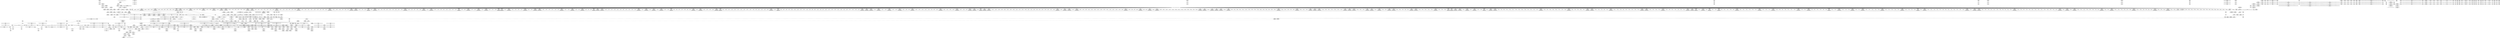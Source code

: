 digraph {
	CE0x533d4d0 [shape=record,shape=Mrecord,label="{CE0x533d4d0|selinux_quotactl:do.body|*SummSink*}"]
	CE0x535a9e0 [shape=record,shape=Mrecord,label="{CE0x535a9e0|i64_4|*Constant*|*SummSource*}"]
	CE0x5358900 [shape=record,shape=Mrecord,label="{CE0x5358900|i64*_getelementptr_inbounds_(_27_x_i64_,_27_x_i64_*___llvm_gcov_ctr148,_i64_0,_i64_0)|*Constant*}"]
	CE0x53cc9c0 [shape=record,shape=Mrecord,label="{CE0x53cc9c0|8:_i32,_:_CRE_92,93_}"]
	CE0x53d7ed0 [shape=record,shape=Mrecord,label="{CE0x53d7ed0|272:_i8*,_:_CRE_1244,1245_}"]
	CE0x53fc5d0 [shape=record,shape=Mrecord,label="{CE0x53fc5d0|8:_i32,_:_CRE_269,270_}"]
	CE0x53de4a0 [shape=record,shape=Mrecord,label="{CE0x53de4a0|272:_i8*,_:_CRE_2264,2268_|*MultipleSource*|Function::selinux_quotactl&Arg::sb::|security/selinux/hooks.c,1865|Function::superblock_has_perm&Arg::sb::}"]
	CE0x53d7540 [shape=record,shape=Mrecord,label="{CE0x53d7540|272:_i8*,_:_CRE_1235,1236_}"]
	CE0x53c92a0 [shape=record,shape=Mrecord,label="{CE0x53c92a0|272:_i8*,_:_CRE_1682,1683_}"]
	CE0x53fca10 [shape=record,shape=Mrecord,label="{CE0x53fca10|8:_i32,_:_CRE_273,274_}"]
	CE0x53f55d0 [shape=record,shape=Mrecord,label="{CE0x53f55d0|8:_i32,_:_CRE_51,52_}"]
	CE0x53d9f30 [shape=record,shape=Mrecord,label="{CE0x53d9f30|__llvm_gcov_indirect_counter_increment:exit|*SummSource*}"]
	CE0x53cccc0 [shape=record,shape=Mrecord,label="{CE0x53cccc0|8:_i32,_:_CRE_95,96_}"]
	CE0x5388680 [shape=record,shape=Mrecord,label="{CE0x5388680|_call_void_mcount()_#3|*SummSink*}"]
	CE0x53ae060 [shape=record,shape=Mrecord,label="{CE0x53ae060|superblock_has_perm:tmp2}"]
	CE0x53b26a0 [shape=record,shape=Mrecord,label="{CE0x53b26a0|i64*_getelementptr_inbounds_(_27_x_i64_,_27_x_i64_*___llvm_gcov_ctr148,_i64_0,_i64_25)|*Constant*|*SummSource*}"]
	CE0x53abd00 [shape=record,shape=Mrecord,label="{CE0x53abd00|272:_i8*,_:_CRE_573,574_}"]
	CE0x5344350 [shape=record,shape=Mrecord,label="{CE0x5344350|i1_true|*Constant*|*SummSource*}"]
	CE0x535bf10 [shape=record,shape=Mrecord,label="{CE0x535bf10|selinux_quotactl:call9|security/selinux/hooks.c,2028|*SummSink*}"]
	CE0x5349ff0 [shape=record,shape=Mrecord,label="{CE0x5349ff0|i64_1|*Constant*|*SummSink*}"]
	CE0x53b8570 [shape=record,shape=Mrecord,label="{CE0x53b8570|272:_i8*,_:_CRE_176,184_|*MultipleSource*|Function::selinux_quotactl&Arg::sb::|security/selinux/hooks.c,1865|Function::superblock_has_perm&Arg::sb::}"]
	CE0x53782d0 [shape=record,shape=Mrecord,label="{CE0x53782d0|GLOBAL:selinux_quotactl.__warned|Global_var:selinux_quotactl.__warned|*SummSource*}"]
	CE0x53f8a80 [shape=record,shape=Mrecord,label="{CE0x53f8a80|8:_i32,_:_CRE_213,214_}"]
	CE0x53ad680 [shape=record,shape=Mrecord,label="{CE0x53ad680|272:_i8*,_:_CRE_597,598_}"]
	CE0x53d2ab0 [shape=record,shape=Mrecord,label="{CE0x53d2ab0|272:_i8*,_:_CRE_616,617_}"]
	CE0x533c990 [shape=record,shape=Mrecord,label="{CE0x533c990|selinux_quotactl:tmp}"]
	CE0x53be570 [shape=record,shape=Mrecord,label="{CE0x53be570|272:_i8*,_:_CRE_1280,1288_|*MultipleSource*|Function::selinux_quotactl&Arg::sb::|security/selinux/hooks.c,1865|Function::superblock_has_perm&Arg::sb::}"]
	CE0x53b0c30 [shape=record,shape=Mrecord,label="{CE0x53b0c30|selinux_quotactl:tmp30|security/selinux/hooks.c,2036}"]
	CE0x53d3770 [shape=record,shape=Mrecord,label="{CE0x53d3770|272:_i8*,_:_CRE_628,629_}"]
	CE0x53fdee0 [shape=record,shape=Mrecord,label="{CE0x53fdee0|superblock_has_perm:tmp5|security/selinux/hooks.c,1865}"]
	CE0x53d0f20 [shape=record,shape=Mrecord,label="{CE0x53d0f20|272:_i8*,_:_CRE_435,436_}"]
	CE0x5348850 [shape=record,shape=Mrecord,label="{CE0x5348850|get_current:entry|*SummSource*}"]
	CE0x538d730 [shape=record,shape=Mrecord,label="{CE0x538d730|_ret_i32_%retval.0,_!dbg_!27728|security/selinux/avc.c,775|*SummSink*}"]
	CE0x53bf2d0 [shape=record,shape=Mrecord,label="{CE0x53bf2d0|272:_i8*,_:_CRE_1311,1312_}"]
	CE0x53f50d0 [shape=record,shape=Mrecord,label="{CE0x53f50d0|8:_i32,_:_CRE_46,47_}"]
	CE0x53c7f80 [shape=record,shape=Mrecord,label="{CE0x53c7f80|272:_i8*,_:_CRE_1664,1665_}"]
	CE0x5347250 [shape=record,shape=Mrecord,label="{CE0x5347250|_ret_%struct.task_struct*_%tmp4,_!dbg_!27714|./arch/x86/include/asm/current.h,14|*SummSink*}"]
	CE0x53ac7a0 [shape=record,shape=Mrecord,label="{CE0x53ac7a0|272:_i8*,_:_CRE_583,584_}"]
	CE0x53c5610 [shape=record,shape=Mrecord,label="{CE0x53c5610|272:_i8*,_:_CRE_1625,1626_}"]
	CE0x53c1b30 [shape=record,shape=Mrecord,label="{CE0x53c1b30|272:_i8*,_:_CRE_1349,1350_}"]
	CE0x5356fd0 [shape=record,shape=Mrecord,label="{CE0x5356fd0|selinux_quotactl:tmp25|security/selinux/hooks.c,2020}"]
	CE0x53d0ae0 [shape=record,shape=Mrecord,label="{CE0x53d0ae0|272:_i8*,_:_CRE_431,432_}"]
	CE0x53d1ac0 [shape=record,shape=Mrecord,label="{CE0x53d1ac0|272:_i8*,_:_CRE_601,602_}"]
	CE0x53cd400 [shape=record,shape=Mrecord,label="{CE0x53cd400|__llvm_gcov_indirect_counter_increment:counter|*SummSink*}"]
	CE0x5369c20 [shape=record,shape=Mrecord,label="{CE0x5369c20|__llvm_gcov_indirect_counter_increment:tmp}"]
	CE0x53f4ed0 [shape=record,shape=Mrecord,label="{CE0x53f4ed0|8:_i32,_:_CRE_44,45_}"]
	CE0x5388780 [shape=record,shape=Mrecord,label="{CE0x5388780|i32_22|*Constant*}"]
	CE0x53d8970 [shape=record,shape=Mrecord,label="{CE0x53d8970|272:_i8*,_:_CRE_1254,1255_}"]
	CE0x5340c80 [shape=record,shape=Mrecord,label="{CE0x5340c80|selinux_quotactl:entry|*SummSink*}"]
	CE0x533cea0 [shape=record,shape=Mrecord,label="{CE0x533cea0|selinux_quotactl:if.then7}"]
	CE0x53f56d0 [shape=record,shape=Mrecord,label="{CE0x53f56d0|8:_i32,_:_CRE_52,53_}"]
	CE0x53fda90 [shape=record,shape=Mrecord,label="{CE0x53fda90|i16_5|*Constant*}"]
	CE0x53cf8d0 [shape=record,shape=Mrecord,label="{CE0x53cf8d0|272:_i8*,_:_CRE_414,415_}"]
	CE0x53fc900 [shape=record,shape=Mrecord,label="{CE0x53fc900|8:_i32,_:_CRE_272,273_}"]
	CE0x53d8750 [shape=record,shape=Mrecord,label="{CE0x53d8750|272:_i8*,_:_CRE_1252,1253_}"]
	CE0x534b9a0 [shape=record,shape=Mrecord,label="{CE0x534b9a0|i32_2016|*Constant*|*SummSource*}"]
	CE0x53ce380 [shape=record,shape=Mrecord,label="{CE0x53ce380|272:_i8*,_:_CRE_394,395_}"]
	CE0x5333890 [shape=record,shape=Mrecord,label="{CE0x5333890|selinux_quotactl:if.then7|*SummSource*}"]
	CE0x53c8090 [shape=record,shape=Mrecord,label="{CE0x53c8090|272:_i8*,_:_CRE_1665,1666_}"]
	CE0x5361140 [shape=record,shape=Mrecord,label="{CE0x5361140|i64_11|*Constant*|*SummSink*}"]
	CE0x53ce8e0 [shape=record,shape=Mrecord,label="{CE0x53ce8e0|272:_i8*,_:_CRE_399,400_}"]
	CE0x53cf270 [shape=record,shape=Mrecord,label="{CE0x53cf270|272:_i8*,_:_CRE_408,409_}"]
	CE0x53439c0 [shape=record,shape=Mrecord,label="{CE0x53439c0|i8*_getelementptr_inbounds_(_45_x_i8_,_45_x_i8_*_.str12,_i32_0,_i32_0)|*Constant*}"]
	CE0x536f950 [shape=record,shape=Mrecord,label="{CE0x536f950|272:_i8*,_:_CRE_352,360_|*MultipleSource*|Function::selinux_quotactl&Arg::sb::|security/selinux/hooks.c,1865|Function::superblock_has_perm&Arg::sb::}"]
	CE0x53c5500 [shape=record,shape=Mrecord,label="{CE0x53c5500|272:_i8*,_:_CRE_1624,1625_}"]
	CE0x53c93b0 [shape=record,shape=Mrecord,label="{CE0x53c93b0|272:_i8*,_:_CRE_1683,1684_}"]
	CE0x53ad790 [shape=record,shape=Mrecord,label="{CE0x53ad790|272:_i8*,_:_CRE_598,599_}"]
	CE0x53aa0c0 [shape=record,shape=Mrecord,label="{CE0x53aa0c0|272:_i8*,_:_CRE_504,512_|*MultipleSource*|Function::selinux_quotactl&Arg::sb::|security/selinux/hooks.c,1865|Function::superblock_has_perm&Arg::sb::}"]
	CE0x5368440 [shape=record,shape=Mrecord,label="{CE0x5368440|superblock_has_perm:s_security|security/selinux/hooks.c,1865|*SummSource*}"]
	CE0x53c0d60 [shape=record,shape=Mrecord,label="{CE0x53c0d60|272:_i8*,_:_CRE_1336,1337_}"]
	CE0x53fe050 [shape=record,shape=Mrecord,label="{CE0x53fe050|superblock_has_perm:tmp5|security/selinux/hooks.c,1865|*SummSource*}"]
	CE0x533e8c0 [shape=record,shape=Mrecord,label="{CE0x533e8c0|selinux_quotactl:tmp1}"]
	CE0x5368dc0 [shape=record,shape=Mrecord,label="{CE0x5368dc0|i64*_getelementptr_inbounds_(_27_x_i64_,_27_x_i64_*___llvm_gcov_ctr148,_i64_0,_i64_6)|*Constant*|*SummSource*}"]
	CE0x53fc4c0 [shape=record,shape=Mrecord,label="{CE0x53fc4c0|8:_i32,_:_CRE_268,269_}"]
	CE0x5392580 [shape=record,shape=Mrecord,label="{CE0x5392580|cred_sid:tmp6|security/selinux/hooks.c,197}"]
	CE0x53fad60 [shape=record,shape=Mrecord,label="{CE0x53fad60|8:_i32,_:_CRE_246,247_}"]
	CE0x53abae0 [shape=record,shape=Mrecord,label="{CE0x53abae0|272:_i8*,_:_CRE_571,572_}"]
	CE0x53ad8a0 [shape=record,shape=Mrecord,label="{CE0x53ad8a0|272:_i8*,_:_CRE_599,600_}"]
	CE0x538d910 [shape=record,shape=Mrecord,label="{CE0x538d910|i64*_getelementptr_inbounds_(_2_x_i64_,_2_x_i64_*___llvm_gcov_ctr131,_i64_0,_i64_0)|*Constant*}"]
	CE0x53383c0 [shape=record,shape=Mrecord,label="{CE0x53383c0|selinux_quotactl:if.end8|*SummSink*}"]
	CE0x5355680 [shape=record,shape=Mrecord,label="{CE0x5355680|%struct.common_audit_data*_null|*Constant*|*SummSink*}"]
	CE0x53c7810 [shape=record,shape=Mrecord,label="{CE0x53c7810|272:_i8*,_:_CRE_1657,1658_}"]
	CE0x53f7da0 [shape=record,shape=Mrecord,label="{CE0x53f7da0|8:_i32,_:_CRE_184,192_|*MultipleSource*|*LoadInst*|security/selinux/hooks.c,1865|security/selinux/hooks.c,1865|security/selinux/hooks.c,1866}"]
	CE0x5369f90 [shape=record,shape=Mrecord,label="{CE0x5369f90|selinux_quotactl:tmp12|security/selinux/hooks.c,2016|*SummSource*}"]
	CE0x53dd3f0 [shape=record,shape=Mrecord,label="{CE0x53dd3f0|272:_i8*,_:_CRE_1904,1920_|*MultipleSource*|Function::selinux_quotactl&Arg::sb::|security/selinux/hooks.c,1865|Function::superblock_has_perm&Arg::sb::}"]
	CE0x53acad0 [shape=record,shape=Mrecord,label="{CE0x53acad0|272:_i8*,_:_CRE_586,587_}"]
	CE0x53d2340 [shape=record,shape=Mrecord,label="{CE0x53d2340|272:_i8*,_:_CRE_609,610_}"]
	CE0x53dde70 [shape=record,shape=Mrecord,label="{CE0x53dde70|272:_i8*,_:_CRE_2120,2248_|*MultipleSource*|Function::selinux_quotactl&Arg::sb::|security/selinux/hooks.c,1865|Function::superblock_has_perm&Arg::sb::}"]
	CE0x53c4a70 [shape=record,shape=Mrecord,label="{CE0x53c4a70|272:_i8*,_:_CRE_1616,1617_}"]
	CE0x538f400 [shape=record,shape=Mrecord,label="{CE0x538f400|avc_has_perm:entry|*SummSource*}"]
	CE0x53fd290 [shape=record,shape=Mrecord,label="{CE0x53fd290|superblock_has_perm:tmp6|security/selinux/hooks.c,1866}"]
	CE0x53cc4c0 [shape=record,shape=Mrecord,label="{CE0x53cc4c0|8:_i32,_:_CRE_87,88_}"]
	CE0x53d1030 [shape=record,shape=Mrecord,label="{CE0x53d1030|272:_i8*,_:_CRE_436,437_}"]
	CE0x538cb30 [shape=record,shape=Mrecord,label="{CE0x538cb30|avc_has_perm:tclass|Function::avc_has_perm&Arg::tclass::|*SummSink*}"]
	CE0x5360020 [shape=record,shape=Mrecord,label="{CE0x5360020|selinux_quotactl:tmp19|security/selinux/hooks.c,2016|*SummSource*}"]
	CE0x533d160 [shape=record,shape=Mrecord,label="{CE0x533d160|selinux_quotactl:if.then|*SummSink*}"]
	CE0x535eb90 [shape=record,shape=Mrecord,label="{CE0x535eb90|selinux_quotactl:tmp14|security/selinux/hooks.c,2016}"]
	CE0x53613d0 [shape=record,shape=Mrecord,label="{CE0x53613d0|i64_11|*Constant*|*SummSource*}"]
	CE0x536ef80 [shape=record,shape=Mrecord,label="{CE0x536ef80|272:_i8*,_:_CRE_312,320_|*MultipleSource*|Function::selinux_quotactl&Arg::sb::|security/selinux/hooks.c,1865|Function::superblock_has_perm&Arg::sb::}"]
	CE0x53c72c0 [shape=record,shape=Mrecord,label="{CE0x53c72c0|272:_i8*,_:_CRE_1652,1653_}"]
	CE0x5347150 [shape=record,shape=Mrecord,label="{CE0x5347150|_ret_%struct.task_struct*_%tmp4,_!dbg_!27714|./arch/x86/include/asm/current.h,14}"]
	CE0x53abf20 [shape=record,shape=Mrecord,label="{CE0x53abf20|272:_i8*,_:_CRE_575,576_}"]
	CE0x53c9b20 [shape=record,shape=Mrecord,label="{CE0x53c9b20|272:_i8*,_:_CRE_1704,1712_|*MultipleSource*|Function::selinux_quotactl&Arg::sb::|security/selinux/hooks.c,1865|Function::superblock_has_perm&Arg::sb::}"]
	CE0x53c2a10 [shape=record,shape=Mrecord,label="{CE0x53c2a10|272:_i8*,_:_CRE_1363,1364_}"]
	CE0x53b9220 [shape=record,shape=Mrecord,label="{CE0x53b9220|272:_i8*,_:_CRE_240,248_|*MultipleSource*|Function::selinux_quotactl&Arg::sb::|security/selinux/hooks.c,1865|Function::superblock_has_perm&Arg::sb::}"]
	CE0x53b5f90 [shape=record,shape=Mrecord,label="{CE0x53b5f90|superblock_has_perm:call|security/selinux/hooks.c,1863}"]
	CE0x536a7d0 [shape=record,shape=Mrecord,label="{CE0x536a7d0|i8*_getelementptr_inbounds_(_25_x_i8_,_25_x_i8_*_.str3,_i32_0,_i32_0)|*Constant*|*SummSink*}"]
	CE0x536ebe0 [shape=record,shape=Mrecord,label="{CE0x536ebe0|272:_i8*,_:_CRE_296,304_|*MultipleSource*|Function::selinux_quotactl&Arg::sb::|security/selinux/hooks.c,1865|Function::superblock_has_perm&Arg::sb::}"]
	CE0x53813f0 [shape=record,shape=Mrecord,label="{CE0x53813f0|selinux_quotactl:tmp29|security/selinux/hooks.c,2033}"]
	CE0x53c5fa0 [shape=record,shape=Mrecord,label="{CE0x53c5fa0|272:_i8*,_:_CRE_1634,1635_}"]
	CE0x5334690 [shape=record,shape=Mrecord,label="{CE0x5334690|selinux_quotactl:if.then}"]
	CE0x53b38a0 [shape=record,shape=Mrecord,label="{CE0x53b38a0|selinux_quotactl:retval.0|*SummSource*}"]
	CE0x533e6b0 [shape=record,shape=Mrecord,label="{CE0x533e6b0|selinux_quotactl:tmp1|*SummSink*}"]
	CE0x53d1df0 [shape=record,shape=Mrecord,label="{CE0x53d1df0|272:_i8*,_:_CRE_604,605_}"]
	CE0x53b2a00 [shape=record,shape=Mrecord,label="{CE0x53b2a00|selinux_quotactl:retval.0}"]
	CE0x5349e50 [shape=record,shape=Mrecord,label="{CE0x5349e50|selinux_quotactl:bb}"]
	CE0x53fac50 [shape=record,shape=Mrecord,label="{CE0x53fac50|8:_i32,_:_CRE_245,246_}"]
	CE0x53d3990 [shape=record,shape=Mrecord,label="{CE0x53d3990|272:_i8*,_:_CRE_630,631_}"]
	CE0x53cdda0 [shape=record,shape=Mrecord,label="{CE0x53cdda0|get_current:tmp|*SummSource*}"]
	CE0x5352ab0 [shape=record,shape=Mrecord,label="{CE0x5352ab0|i32_1|*Constant*}"]
	CE0x5365990 [shape=record,shape=Mrecord,label="{CE0x5365990|selinux_quotactl:tmp9|security/selinux/hooks.c,2016|*SummSink*}"]
	CE0x53b54c0 [shape=record,shape=Mrecord,label="{CE0x53b54c0|_ret_i32_%retval.0,_!dbg_!27760|security/selinux/hooks.c,2040|*SummSink*}"]
	CE0x53ce6f0 [shape=record,shape=Mrecord,label="{CE0x53ce6f0|272:_i8*,_:_CRE_397,398_}"]
	CE0x534bb50 [shape=record,shape=Mrecord,label="{CE0x534bb50|selinux_quotactl:tmp3}"]
	CE0x534b500 [shape=record,shape=Mrecord,label="{CE0x534b500|_ret_void|*SummSource*}"]
	CE0x53ad570 [shape=record,shape=Mrecord,label="{CE0x53ad570|272:_i8*,_:_CRE_596,597_}"]
	CE0x535dc10 [shape=record,shape=Mrecord,label="{CE0x535dc10|selinux_quotactl:entry}"]
	CE0x5351d70 [shape=record,shape=Mrecord,label="{CE0x5351d70|272:_i8*,_:_CRE_48,56_|*MultipleSource*|Function::selinux_quotactl&Arg::sb::|security/selinux/hooks.c,1865|Function::superblock_has_perm&Arg::sb::}"]
	CE0x53522e0 [shape=record,shape=Mrecord,label="{CE0x53522e0|272:_i8*,_:_CRE_72,80_|*MultipleSource*|Function::selinux_quotactl&Arg::sb::|security/selinux/hooks.c,1865|Function::superblock_has_perm&Arg::sb::}"]
	CE0x53f89d0 [shape=record,shape=Mrecord,label="{CE0x53f89d0|8:_i32,_:_CRE_212,213_}"]
	CE0x53cf050 [shape=record,shape=Mrecord,label="{CE0x53cf050|272:_i8*,_:_CRE_406,407_}"]
	CE0x53b05e0 [shape=record,shape=Mrecord,label="{CE0x53b05e0|i64**_getelementptr_inbounds_(_3_x_i64*_,_3_x_i64*_*___llvm_gcda_edge_table149,_i64_0,_i64_0)|*Constant*}"]
	CE0x53c2190 [shape=record,shape=Mrecord,label="{CE0x53c2190|272:_i8*,_:_CRE_1355,1356_}"]
	CE0x53825d0 [shape=record,shape=Mrecord,label="{CE0x53825d0|_call_void___llvm_gcov_indirect_counter_increment(i32*___llvm_gcov_global_state_pred150,_i64**_getelementptr_inbounds_(_3_x_i64*_,_3_x_i64*_*___llvm_gcda_edge_table149,_i64_0,_i64_0)),_!dbg_!27756|security/selinux/hooks.c,2036}"]
	CE0x53bbcc0 [shape=record,shape=Mrecord,label="{CE0x53bbcc0|__llvm_gcov_indirect_counter_increment:tmp6|*SummSource*}"]
	CE0x533da50 [shape=record,shape=Mrecord,label="{CE0x533da50|selinux_quotactl:tmp|*SummSink*}"]
	CE0x53d2cd0 [shape=record,shape=Mrecord,label="{CE0x53d2cd0|272:_i8*,_:_CRE_618,619_}"]
	CE0x53d1ce0 [shape=record,shape=Mrecord,label="{CE0x53d1ce0|272:_i8*,_:_CRE_603,604_}"]
	CE0x53c8f70 [shape=record,shape=Mrecord,label="{CE0x53c8f70|272:_i8*,_:_CRE_1679,1680_}"]
	CE0x53cbbc0 [shape=record,shape=Mrecord,label="{CE0x53cbbc0|8:_i32,_:_CRE_78,79_}"]
	CE0x5349090 [shape=record,shape=Mrecord,label="{CE0x5349090|i64*_getelementptr_inbounds_(_27_x_i64_,_27_x_i64_*___llvm_gcov_ctr148,_i64_0,_i64_9)|*Constant*}"]
	CE0x5356960 [shape=record,shape=Mrecord,label="{CE0x5356960|i32_78|*Constant*}"]
	CE0x53c3a00 [shape=record,shape=Mrecord,label="{CE0x53c3a00|272:_i8*,_:_CRE_1392,1536_|*MultipleSource*|Function::selinux_quotactl&Arg::sb::|security/selinux/hooks.c,1865|Function::superblock_has_perm&Arg::sb::}"]
	CE0x53652b0 [shape=record,shape=Mrecord,label="{CE0x53652b0|GLOBAL:lockdep_rcu_suspicious|*Constant*|*SummSource*}"]
	CE0x533ca40 [shape=record,shape=Mrecord,label="{CE0x533ca40|selinux_quotactl:land.lhs.true2|*SummSource*}"]
	CE0x5340720 [shape=record,shape=Mrecord,label="{CE0x5340720|get_current:tmp3}"]
	CE0x533e340 [shape=record,shape=Mrecord,label="{CE0x533e340|selinux_quotactl:sw.epilog|*SummSource*}"]
	CE0x53810d0 [shape=record,shape=Mrecord,label="{CE0x53810d0|selinux_quotactl:tmp28|security/selinux/hooks.c,2033|*SummSink*}"]
	CE0x53c33a0 [shape=record,shape=Mrecord,label="{CE0x53c33a0|272:_i8*,_:_CRE_1372,1373_}"]
	CE0x53be020 [shape=record,shape=Mrecord,label="{CE0x53be020|272:_i8*,_:_CRE_1275,1276_}"]
	CE0x5370530 [shape=record,shape=Mrecord,label="{CE0x5370530|272:_i8*,_:_CRE_393,394_}"]
	CE0x53faf80 [shape=record,shape=Mrecord,label="{CE0x53faf80|8:_i32,_:_CRE_248,249_}"]
	CE0x533c410 [shape=record,shape=Mrecord,label="{CE0x533c410|selinux_quotactl:land.lhs.true}"]
	CE0x53b0e40 [shape=record,shape=Mrecord,label="{CE0x53b0e40|i64*_getelementptr_inbounds_(_27_x_i64_,_27_x_i64_*___llvm_gcov_ctr148,_i64_0,_i64_24)|*Constant*|*SummSource*}"]
	CE0x53b6f20 [shape=record,shape=Mrecord,label="{CE0x53b6f20|_ret_i32_%tmp6,_!dbg_!27716|security/selinux/hooks.c,197|*SummSink*}"]
	CE0x538c9f0 [shape=record,shape=Mrecord,label="{CE0x538c9f0|avc_has_perm:tclass|Function::avc_has_perm&Arg::tclass::}"]
	CE0x53c6c60 [shape=record,shape=Mrecord,label="{CE0x53c6c60|272:_i8*,_:_CRE_1646,1647_}"]
	CE0x53f60d0 [shape=record,shape=Mrecord,label="{CE0x53f60d0|8:_i32,_:_CRE_62,63_}"]
	CE0x53dc360 [shape=record,shape=Mrecord,label="{CE0x53dc360|272:_i8*,_:_CRE_1864,1872_|*MultipleSource*|Function::selinux_quotactl&Arg::sb::|security/selinux/hooks.c,1865|Function::superblock_has_perm&Arg::sb::}"]
	CE0x53c50a0 [shape=record,shape=Mrecord,label="{CE0x53c50a0|272:_i8*,_:_CRE_1619,1620_}"]
	CE0x53c6930 [shape=record,shape=Mrecord,label="{CE0x53c6930|272:_i8*,_:_CRE_1643,1644_}"]
	CE0x53333b0 [shape=record,shape=Mrecord,label="{CE0x53333b0|GLOBAL:__llvm_gcov_global_state_pred150|Global_var:__llvm_gcov_global_state_pred150}"]
	CE0x53cf7c0 [shape=record,shape=Mrecord,label="{CE0x53cf7c0|272:_i8*,_:_CRE_413,414_}"]
	CE0x53c6d70 [shape=record,shape=Mrecord,label="{CE0x53c6d70|272:_i8*,_:_CRE_1647,1648_}"]
	CE0x53371a0 [shape=record,shape=Mrecord,label="{CE0x53371a0|selinux_quotactl:if.end|*SummSink*}"]
	CE0x53c94c0 [shape=record,shape=Mrecord,label="{CE0x53c94c0|272:_i8*,_:_CRE_1684,1685_}"]
	CE0x533bd60 [shape=record,shape=Mrecord,label="{CE0x533bd60|GLOBAL:__llvm_gcov_ctr148|Global_var:__llvm_gcov_ctr148|*SummSource*}"]
	CE0x53c85e0 [shape=record,shape=Mrecord,label="{CE0x53c85e0|272:_i8*,_:_CRE_1670,1671_}"]
	CE0x53cc7c0 [shape=record,shape=Mrecord,label="{CE0x53cc7c0|8:_i32,_:_CRE_90,91_}"]
	CE0x53fb800 [shape=record,shape=Mrecord,label="{CE0x53fb800|8:_i32,_:_CRE_256,257_}"]
	CE0x53bf600 [shape=record,shape=Mrecord,label="{CE0x53bf600|272:_i8*,_:_CRE_1314,1315_}"]
	CE0x53b93f0 [shape=record,shape=Mrecord,label="{CE0x53b93f0|272:_i8*,_:_CRE_248,252_|*MultipleSource*|Function::selinux_quotactl&Arg::sb::|security/selinux/hooks.c,1865|Function::superblock_has_perm&Arg::sb::}"]
	CE0x53b0fe0 [shape=record,shape=Mrecord,label="{CE0x53b0fe0|selinux_quotactl:tmp30|security/selinux/hooks.c,2036|*SummSource*}"]
	CE0x53d6550 [shape=record,shape=Mrecord,label="{CE0x53d6550|272:_i8*,_:_CRE_1220,1221_}"]
	CE0x534f680 [shape=record,shape=Mrecord,label="{CE0x534f680|selinux_quotactl:tobool1|security/selinux/hooks.c,2016}"]
	CE0x5360a20 [shape=record,shape=Mrecord,label="{CE0x5360a20|i32_2016|*Constant*|*SummSink*}"]
	CE0x5387bc0 [shape=record,shape=Mrecord,label="{CE0x5387bc0|i64*_getelementptr_inbounds_(_2_x_i64_,_2_x_i64_*___llvm_gcov_ctr131,_i64_0,_i64_1)|*Constant*|*SummSource*}"]
	CE0x53c1090 [shape=record,shape=Mrecord,label="{CE0x53c1090|272:_i8*,_:_CRE_1339,1340_}"]
	CE0x53c0920 [shape=record,shape=Mrecord,label="{CE0x53c0920|272:_i8*,_:_CRE_1332,1333_}"]
	CE0x53cb9c0 [shape=record,shape=Mrecord,label="{CE0x53cb9c0|8:_i32,_:_CRE_76,77_}"]
	CE0x53ad240 [shape=record,shape=Mrecord,label="{CE0x53ad240|272:_i8*,_:_CRE_593,594_}"]
	CE0x53cbfc0 [shape=record,shape=Mrecord,label="{CE0x53cbfc0|8:_i32,_:_CRE_82,83_}"]
	CE0x536d020 [shape=record,shape=Mrecord,label="{CE0x536d020|272:_i8*,_:_CRE_128,132_|*MultipleSource*|Function::selinux_quotactl&Arg::sb::|security/selinux/hooks.c,1865|Function::superblock_has_perm&Arg::sb::}"]
	CE0x535d690 [shape=record,shape=Mrecord,label="{CE0x535d690|GLOBAL:get_current|*Constant*|*SummSink*}"]
	CE0x53658f0 [shape=record,shape=Mrecord,label="{CE0x53658f0|selinux_quotactl:tmp9|security/selinux/hooks.c,2016}"]
	CE0x5358390 [shape=record,shape=Mrecord,label="{CE0x5358390|selinux_quotactl:sb|Function::selinux_quotactl&Arg::sb::|*SummSource*}"]
	CE0x53a9c70 [shape=record,shape=Mrecord,label="{CE0x53a9c70|272:_i8*,_:_CRE_488,496_|*MultipleSource*|Function::selinux_quotactl&Arg::sb::|security/selinux/hooks.c,1865|Function::superblock_has_perm&Arg::sb::}"]
	CE0x53d7100 [shape=record,shape=Mrecord,label="{CE0x53d7100|272:_i8*,_:_CRE_1231,1232_}"]
	CE0x536d880 [shape=record,shape=Mrecord,label="{CE0x536d880|get_current:tmp2|*SummSource*}"]
	CE0x538ee80 [shape=record,shape=Mrecord,label="{CE0x538ee80|superblock_has_perm:call2|security/selinux/hooks.c,1866|*SummSink*}"]
	CE0x53635b0 [shape=record,shape=Mrecord,label="{CE0x53635b0|_call_void___llvm_gcov_indirect_counter_increment(i32*___llvm_gcov_global_state_pred150,_i64**_getelementptr_inbounds_(_3_x_i64*_,_3_x_i64*_*___llvm_gcda_edge_table149,_i64_0,_i64_2)),_!dbg_!27753|security/selinux/hooks.c,2033|*SummSink*}"]
	CE0x53b7380 [shape=record,shape=Mrecord,label="{CE0x53b7380|__llvm_gcov_indirect_counter_increment:tmp2|*SummSource*}"]
	CE0x53cb2c0 [shape=record,shape=Mrecord,label="{CE0x53cb2c0|8:_i32,_:_CRE_69,70_}"]
	CE0x534b060 [shape=record,shape=Mrecord,label="{CE0x534b060|i64**_getelementptr_inbounds_(_3_x_i64*_,_3_x_i64*_*___llvm_gcda_edge_table149,_i64_0,_i64_1)|*Constant*|*SummSource*}"]
	CE0x53ae140 [shape=record,shape=Mrecord,label="{CE0x53ae140|superblock_has_perm:tmp2|*SummSink*}"]
	CE0x53bd470 [shape=record,shape=Mrecord,label="{CE0x53bd470|272:_i8*,_:_CRE_1264,1265_}"]
	CE0x53d9520 [shape=record,shape=Mrecord,label="{CE0x53d9520|i64*_null|*Constant*|*SummSink*}"]
	CE0x5343dc0 [shape=record,shape=Mrecord,label="{CE0x5343dc0|selinux_quotactl:land.lhs.true2|*SummSink*}"]
	CE0x534af40 [shape=record,shape=Mrecord,label="{CE0x534af40|__llvm_gcov_indirect_counter_increment:counters|Function::__llvm_gcov_indirect_counter_increment&Arg::counters::|*SummSource*}"]
	CE0x5388b40 [shape=record,shape=Mrecord,label="{CE0x5388b40|i32_22|*Constant*|*SummSink*}"]
	CE0x53f7170 [shape=record,shape=Mrecord,label="{CE0x53f7170|8:_i32,_:_CRE_128,136_|*MultipleSource*|*LoadInst*|security/selinux/hooks.c,1865|security/selinux/hooks.c,1865|security/selinux/hooks.c,1866}"]
	CE0x53fb3c0 [shape=record,shape=Mrecord,label="{CE0x53fb3c0|8:_i32,_:_CRE_252,253_}"]
	CE0x536fd70 [shape=record,shape=Mrecord,label="{CE0x536fd70|272:_i8*,_:_CRE_368,372_|*MultipleSource*|Function::selinux_quotactl&Arg::sb::|security/selinux/hooks.c,1865|Function::superblock_has_perm&Arg::sb::}"]
	CE0x53a9440 [shape=record,shape=Mrecord,label="{CE0x53a9440|272:_i8*,_:_CRE_460,461_}"]
	CE0x53d3550 [shape=record,shape=Mrecord,label="{CE0x53d3550|272:_i8*,_:_CRE_626,627_}"]
	CE0x53f52d0 [shape=record,shape=Mrecord,label="{CE0x53f52d0|8:_i32,_:_CRE_48,49_}"]
	CE0x5361440 [shape=record,shape=Mrecord,label="{CE0x5361440|selinux_quotactl:tmp20|security/selinux/hooks.c,2019|*SummSink*}"]
	CE0x53d7a90 [shape=record,shape=Mrecord,label="{CE0x53d7a90|272:_i8*,_:_CRE_1240,1241_}"]
	CE0x535c080 [shape=record,shape=Mrecord,label="{CE0x535c080|GLOBAL:superblock_has_perm|*Constant*|*SummSource*}"]
	CE0x535a7b0 [shape=record,shape=Mrecord,label="{CE0x535a7b0|_call_void_lockdep_rcu_suspicious(i8*_getelementptr_inbounds_(_25_x_i8_,_25_x_i8_*_.str3,_i32_0,_i32_0),_i32_2016,_i8*_getelementptr_inbounds_(_45_x_i8_,_45_x_i8_*_.str12,_i32_0,_i32_0))_#10,_!dbg_!27731|security/selinux/hooks.c,2016|*SummSink*}"]
	CE0x535cfd0 [shape=record,shape=Mrecord,label="{CE0x535cfd0|i64*_getelementptr_inbounds_(_27_x_i64_,_27_x_i64_*___llvm_gcov_ctr148,_i64_0,_i64_8)|*Constant*|*SummSink*}"]
	CE0x53d2890 [shape=record,shape=Mrecord,label="{CE0x53d2890|272:_i8*,_:_CRE_614,615_}"]
	CE0x53c1800 [shape=record,shape=Mrecord,label="{CE0x53c1800|272:_i8*,_:_CRE_1346,1347_}"]
	CE0x53f62d0 [shape=record,shape=Mrecord,label="{CE0x53f62d0|8:_i32,_:_CRE_64,65_}"]
	CE0x53c64f0 [shape=record,shape=Mrecord,label="{CE0x53c64f0|272:_i8*,_:_CRE_1639,1640_}"]
	CE0x53ae6d0 [shape=record,shape=Mrecord,label="{CE0x53ae6d0|superblock_has_perm:tmp3|*SummSink*}"]
	CE0x5370320 [shape=record,shape=Mrecord,label="{CE0x5370320|272:_i8*,_:_CRE_392,393_}"]
	CE0x5347780 [shape=record,shape=Mrecord,label="{CE0x5347780|_call_void_mcount()_#3}"]
	CE0x5347940 [shape=record,shape=Mrecord,label="{CE0x5347940|selinux_quotactl:tmp20|security/selinux/hooks.c,2019|*SummSource*}"]
	CE0x538ea50 [shape=record,shape=Mrecord,label="{CE0x538ea50|i64*_getelementptr_inbounds_(_2_x_i64_,_2_x_i64_*___llvm_gcov_ctr131,_i64_0,_i64_0)|*Constant*|*SummSource*}"]
	CE0x53dd000 [shape=record,shape=Mrecord,label="{CE0x53dd000|272:_i8*,_:_CRE_1880,1884_|*MultipleSource*|Function::selinux_quotactl&Arg::sb::|security/selinux/hooks.c,1865|Function::superblock_has_perm&Arg::sb::}"]
	CE0x53d29a0 [shape=record,shape=Mrecord,label="{CE0x53d29a0|272:_i8*,_:_CRE_615,616_}"]
	CE0x53da040 [shape=record,shape=Mrecord,label="{CE0x53da040|__llvm_gcov_indirect_counter_increment:exit|*SummSink*}"]
	CE0x534bf20 [shape=record,shape=Mrecord,label="{CE0x534bf20|i64_3|*Constant*|*SummSink*}"]
	CE0x53d19b0 [shape=record,shape=Mrecord,label="{CE0x53d19b0|272:_i8*,_:_CRE_600,601_}"]
	CE0x5352410 [shape=record,shape=Mrecord,label="{CE0x5352410|i64*_getelementptr_inbounds_(_27_x_i64_,_27_x_i64_*___llvm_gcov_ctr148,_i64_0,_i64_22)|*Constant*|*SummSource*}"]
	CE0x53548d0 [shape=record,shape=Mrecord,label="{CE0x53548d0|superblock_has_perm:sb|Function::superblock_has_perm&Arg::sb::}"]
	CE0x53cbdc0 [shape=record,shape=Mrecord,label="{CE0x53cbdc0|8:_i32,_:_CRE_80,81_}"]
	CE0x538cff0 [shape=record,shape=Mrecord,label="{CE0x538cff0|avc_has_perm:requested|Function::avc_has_perm&Arg::requested::|*SummSink*}"]
	CE0x53c7a30 [shape=record,shape=Mrecord,label="{CE0x53c7a30|272:_i8*,_:_CRE_1659,1660_}"]
	CE0x5334480 [shape=record,shape=Mrecord,label="{CE0x5334480|i64_2|*Constant*|*SummSource*}"]
	CE0x53f83a0 [shape=record,shape=Mrecord,label="{CE0x53f83a0|8:_i32,_:_CRE_208,209_}"]
	CE0x5355420 [shape=record,shape=Mrecord,label="{CE0x5355420|superblock_has_perm:perms|Function::superblock_has_perm&Arg::perms::|*SummSource*}"]
	CE0x5344970 [shape=record,shape=Mrecord,label="{CE0x5344970|selinux_quotactl:call|security/selinux/hooks.c,2016}"]
	CE0x53a9880 [shape=record,shape=Mrecord,label="{CE0x53a9880|272:_i8*,_:_CRE_464,472_|*MultipleSource*|Function::selinux_quotactl&Arg::sb::|security/selinux/hooks.c,1865|Function::superblock_has_perm&Arg::sb::}"]
	CE0x53828f0 [shape=record,shape=Mrecord,label="{CE0x53828f0|_call_void___llvm_gcov_indirect_counter_increment(i32*___llvm_gcov_global_state_pred150,_i64**_getelementptr_inbounds_(_3_x_i64*_,_3_x_i64*_*___llvm_gcda_edge_table149,_i64_0,_i64_0)),_!dbg_!27756|security/selinux/hooks.c,2036|*SummSink*}"]
	CE0x53c3180 [shape=record,shape=Mrecord,label="{CE0x53c3180|272:_i8*,_:_CRE_1370,1371_}"]
	CE0x5354b00 [shape=record,shape=Mrecord,label="{CE0x5354b00|superblock_has_perm:sb|Function::superblock_has_perm&Arg::sb::|*SummSink*}"]
	CE0x53dacb0 [shape=record,shape=Mrecord,label="{CE0x53dacb0|272:_i8*,_:_CRE_1776,1784_|*MultipleSource*|Function::selinux_quotactl&Arg::sb::|security/selinux/hooks.c,1865|Function::superblock_has_perm&Arg::sb::}"]
	CE0x53c5200 [shape=record,shape=Mrecord,label="{CE0x53c5200|272:_i8*,_:_CRE_1621,1622_}"]
	CE0x5353440 [shape=record,shape=Mrecord,label="{CE0x5353440|0:_i32,_4:_i32,_8:_i32,_12:_i32,_:_CMRE_0,4_|*MultipleSource*|security/selinux/hooks.c,196|*LoadInst*|security/selinux/hooks.c,196|security/selinux/hooks.c,197}"]
	CE0x5341150 [shape=record,shape=Mrecord,label="{CE0x5341150|selinux_quotactl:do.end|*SummSink*}"]
	CE0x535bd70 [shape=record,shape=Mrecord,label="{CE0x535bd70|selinux_quotactl:call9|security/selinux/hooks.c,2028}"]
	CE0x53b9d00 [shape=record,shape=Mrecord,label="{CE0x53b9d00|__llvm_gcov_indirect_counter_increment:counter|*SummSource*}"]
	CE0x53c0810 [shape=record,shape=Mrecord,label="{CE0x53c0810|272:_i8*,_:_CRE_1331,1332_}"]
	CE0x53f4a30 [shape=record,shape=Mrecord,label="{CE0x53f4a30|8:_i32,_:_CRE_39,40_}"]
	CE0x53a8450 [shape=record,shape=Mrecord,label="{CE0x53a8450|272:_i8*,_:_CRE_445,446_}"]
	CE0x533bcb0 [shape=record,shape=Mrecord,label="{CE0x533bcb0|selinux_quotactl:land.lhs.true|*SummSource*}"]
	CE0x535a060 [shape=record,shape=Mrecord,label="{CE0x535a060|i8_1|*Constant*}"]
	CE0x53bff90 [shape=record,shape=Mrecord,label="{CE0x53bff90|272:_i8*,_:_CRE_1323,1324_}"]
	CE0x53a7680 [shape=record,shape=Mrecord,label="{CE0x53a7680|get_current:tmp4|./arch/x86/include/asm/current.h,14|*SummSink*}"]
	CE0x5355c10 [shape=record,shape=Mrecord,label="{CE0x5355c10|superblock_has_perm:ad|Function::superblock_has_perm&Arg::ad::}"]
	CE0x53c5720 [shape=record,shape=Mrecord,label="{CE0x53c5720|272:_i8*,_:_CRE_1626,1627_}"]
	CE0x536afe0 [shape=record,shape=Mrecord,label="{CE0x536afe0|selinux_quotactl:tmp11|security/selinux/hooks.c,2016|*SummSink*}"]
	CE0x53fd070 [shape=record,shape=Mrecord,label="{CE0x53fd070|8:_i32,_:_CRE_279,280_}"]
	CE0x538ef60 [shape=record,shape=Mrecord,label="{CE0x538ef60|i32_(i32,_i32,_i16,_i32,_%struct.common_audit_data*)*_bitcast_(i32_(i32,_i32,_i16,_i32,_%struct.common_audit_data.495*)*_avc_has_perm_to_i32_(i32,_i32,_i16,_i32,_%struct.common_audit_data*)*)|*Constant*|*SummSource*}"]
	CE0x5357760 [shape=record,shape=Mrecord,label="{CE0x5357760|GLOBAL:__llvm_gcov_global_state_pred150|Global_var:__llvm_gcov_global_state_pred150|*SummSource*}"]
	CE0x533bb50 [shape=record,shape=Mrecord,label="{CE0x533bb50|i64_3|*Constant*}"]
	CE0x53baba0 [shape=record,shape=Mrecord,label="{CE0x53baba0|superblock_has_perm:tmp1}"]
	CE0x53c14d0 [shape=record,shape=Mrecord,label="{CE0x53c14d0|272:_i8*,_:_CRE_1343,1344_}"]
	CE0x538d570 [shape=record,shape=Mrecord,label="{CE0x538d570|_ret_i32_%retval.0,_!dbg_!27728|security/selinux/avc.c,775|*SummSource*}"]
	CE0x536e340 [shape=record,shape=Mrecord,label="{CE0x536e340|8:_i32,_:_CRE_16,20_|*MultipleSource*|*LoadInst*|security/selinux/hooks.c,1865|security/selinux/hooks.c,1865|security/selinux/hooks.c,1866}"]
	CE0x53ae7e0 [shape=record,shape=Mrecord,label="{CE0x53ae7e0|_call_void_mcount()_#3}"]
	CE0x53a8560 [shape=record,shape=Mrecord,label="{CE0x53a8560|272:_i8*,_:_CRE_446,447_}"]
	CE0x53fa3d0 [shape=record,shape=Mrecord,label="{CE0x53fa3d0|8:_i32,_:_CRE_237,238_}"]
	CE0x5349650 [shape=record,shape=Mrecord,label="{CE0x5349650|get_current:tmp1|*SummSink*}"]
	CE0x5345030 [shape=record,shape=Mrecord,label="{CE0x5345030|selinux_quotactl:cmds|Function::selinux_quotactl&Arg::cmds::|*SummSink*}"]
	CE0x53d4c30 [shape=record,shape=Mrecord,label="{CE0x53d4c30|272:_i8*,_:_CRE_712,720_|*MultipleSource*|Function::selinux_quotactl&Arg::sb::|security/selinux/hooks.c,1865|Function::superblock_has_perm&Arg::sb::}"]
	CE0x533cd40 [shape=record,shape=Mrecord,label="{CE0x533cd40|i64_2|*Constant*}"]
	CE0x5368cb0 [shape=record,shape=Mrecord,label="{CE0x5368cb0|__llvm_gcov_indirect_counter_increment:bb|*SummSource*}"]
	CE0x5378260 [shape=record,shape=Mrecord,label="{CE0x5378260|GLOBAL:selinux_quotactl.__warned|Global_var:selinux_quotactl.__warned}"]
	CE0x53d5e10 [shape=record,shape=Mrecord,label="{CE0x53d5e10|272:_i8*,_:_CRE_1213,1214_}"]
	CE0x53f92d0 [shape=record,shape=Mrecord,label="{CE0x53f92d0|8:_i32,_:_CRE_221,222_}"]
	CE0x5336e70 [shape=record,shape=Mrecord,label="{CE0x5336e70|selinux_quotactl:sw.bb|*SummSource*}"]
	CE0x53b2520 [shape=record,shape=Mrecord,label="{CE0x53b2520|selinux_quotactl:tmp32|security/selinux/hooks.c,2039}"]
	CE0x5333b50 [shape=record,shape=Mrecord,label="{CE0x5333b50|selinux_quotactl:if.end|*SummSource*}"]
	CE0x5369ce0 [shape=record,shape=Mrecord,label="{CE0x5369ce0|__llvm_gcov_indirect_counter_increment:tmp|*SummSource*}"]
	CE0x53dc150 [shape=record,shape=Mrecord,label="{CE0x53dc150|272:_i8*,_:_CRE_1856,1864_|*MultipleSource*|Function::selinux_quotactl&Arg::sb::|security/selinux/hooks.c,1865|Function::superblock_has_perm&Arg::sb::}"]
	CE0x53d7430 [shape=record,shape=Mrecord,label="{CE0x53d7430|272:_i8*,_:_CRE_1234,1235_}"]
	CE0x53d3dd0 [shape=record,shape=Mrecord,label="{CE0x53d3dd0|272:_i8*,_:_CRE_648,656_|*MultipleSource*|Function::selinux_quotactl&Arg::sb::|security/selinux/hooks.c,1865|Function::superblock_has_perm&Arg::sb::}"]
	CE0x534ef40 [shape=record,shape=Mrecord,label="{CE0x534ef40|__llvm_gcov_indirect_counter_increment:pred|*SummSink*}"]
	CE0x53f9820 [shape=record,shape=Mrecord,label="{CE0x53f9820|8:_i32,_:_CRE_226,227_}"]
	CE0x53c97f0 [shape=record,shape=Mrecord,label="{CE0x53c97f0|272:_i8*,_:_CRE_1687,1688_}"]
	CE0x53de8c0 [shape=record,shape=Mrecord,label="{CE0x53de8c0|superblock_has_perm:tmp4|*LoadInst*|security/selinux/hooks.c,1865}"]
	CE0x53b5ae0 [shape=record,shape=Mrecord,label="{CE0x53b5ae0|i64*_getelementptr_inbounds_(_2_x_i64_,_2_x_i64_*___llvm_gcov_ctr98,_i64_0,_i64_0)|*Constant*|*SummSource*}"]
	CE0x5348320 [shape=record,shape=Mrecord,label="{CE0x5348320|0:_i8,_:_GCMR_selinux_quotactl.__warned_internal_global_i8_0,_section_.data.unlikely_,_align_1:_elem_0:default:}"]
	CE0x53a89a0 [shape=record,shape=Mrecord,label="{CE0x53a89a0|272:_i8*,_:_CRE_450,451_}"]
	CE0x53f7ba0 [shape=record,shape=Mrecord,label="{CE0x53f7ba0|8:_i32,_:_CRE_176,180_|*MultipleSource*|*LoadInst*|security/selinux/hooks.c,1865|security/selinux/hooks.c,1865|security/selinux/hooks.c,1866}"]
	CE0x5375dd0 [shape=record,shape=Mrecord,label="{CE0x5375dd0|selinux_quotactl:tmp7|security/selinux/hooks.c,2016}"]
	CE0x53bb9b0 [shape=record,shape=Mrecord,label="{CE0x53bb9b0|__llvm_gcov_indirect_counter_increment:tmp6}"]
	CE0x536ddb0 [shape=record,shape=Mrecord,label="{CE0x536ddb0|__llvm_gcov_indirect_counter_increment:bb4}"]
	CE0x53f6d00 [shape=record,shape=Mrecord,label="{CE0x53f6d00|8:_i32,_:_CRE_104,112_|*MultipleSource*|*LoadInst*|security/selinux/hooks.c,1865|security/selinux/hooks.c,1865|security/selinux/hooks.c,1866}"]
	CE0x53c4e90 [shape=record,shape=Mrecord,label="{CE0x53c4e90|272:_i8*,_:_CRE_1618,1619_}"]
	CE0x534e5f0 [shape=record,shape=Mrecord,label="{CE0x534e5f0|i32_8388614|*Constant*}"]
	CE0x53688c0 [shape=record,shape=Mrecord,label="{CE0x53688c0|272:_i8*,_:_CRE_8,16_|*MultipleSource*|Function::selinux_quotactl&Arg::sb::|security/selinux/hooks.c,1865|Function::superblock_has_perm&Arg::sb::}"]
	CE0x53572a0 [shape=record,shape=Mrecord,label="{CE0x53572a0|selinux_quotactl:tmp25|security/selinux/hooks.c,2020|*SummSource*}"]
	CE0x53780f0 [shape=record,shape=Mrecord,label="{CE0x53780f0|selinux_quotactl:tmp7|security/selinux/hooks.c,2016|*SummSink*}"]
	CE0x53cf9e0 [shape=record,shape=Mrecord,label="{CE0x53cf9e0|272:_i8*,_:_CRE_415,416_}"]
	CE0x534f980 [shape=record,shape=Mrecord,label="{CE0x534f980|i64_5|*Constant*|*SummSource*}"]
	CE0x5367a50 [shape=record,shape=Mrecord,label="{CE0x5367a50|i32_16|*Constant*|*SummSource*}"]
	CE0x53c61c0 [shape=record,shape=Mrecord,label="{CE0x53c61c0|272:_i8*,_:_CRE_1636,1637_}"]
	CE0x53f8fa0 [shape=record,shape=Mrecord,label="{CE0x53f8fa0|8:_i32,_:_CRE_218,219_}"]
	CE0x53d7760 [shape=record,shape=Mrecord,label="{CE0x53d7760|272:_i8*,_:_CRE_1237,1238_}"]
	CE0x53b7fd0 [shape=record,shape=Mrecord,label="{CE0x53b7fd0|%struct.task_struct*_(%struct.task_struct**)*_asm_movq_%gs:$_1:P_,$0_,_r,im,_dirflag_,_fpsr_,_flags_|*SummSource*}"]
	CE0x53dbd30 [shape=record,shape=Mrecord,label="{CE0x53dbd30|272:_i8*,_:_CRE_1840,1848_|*MultipleSource*|Function::selinux_quotactl&Arg::sb::|security/selinux/hooks.c,1865|Function::superblock_has_perm&Arg::sb::}"]
	CE0x53f6980 [shape=record,shape=Mrecord,label="{CE0x53f6980|8:_i32,_:_CRE_101,102_}"]
	CE0x67dd240 [shape=record,shape=Mrecord,label="{CE0x67dd240|selinux_quotactl:return|*SummSink*}"]
	CE0x53ac8b0 [shape=record,shape=Mrecord,label="{CE0x53ac8b0|272:_i8*,_:_CRE_584,585_}"]
	CE0x53c3bd0 [shape=record,shape=Mrecord,label="{CE0x53c3bd0|272:_i8*,_:_CRE_1536,1568_|*MultipleSource*|Function::selinux_quotactl&Arg::sb::|security/selinux/hooks.c,1865|Function::superblock_has_perm&Arg::sb::}"]
	CE0x5368a70 [shape=record,shape=Mrecord,label="{CE0x5368a70|__llvm_gcov_indirect_counter_increment:bb}"]
	CE0x5333aa0 [shape=record,shape=Mrecord,label="{CE0x5333aa0|selinux_quotactl:call|security/selinux/hooks.c,2016|*SummSource*}"]
	CE0x53ddc60 [shape=record,shape=Mrecord,label="{CE0x53ddc60|272:_i8*,_:_CRE_2112,2120_|*MultipleSource*|Function::selinux_quotactl&Arg::sb::|security/selinux/hooks.c,1865|Function::superblock_has_perm&Arg::sb::}"]
	CE0x5355610 [shape=record,shape=Mrecord,label="{CE0x5355610|%struct.common_audit_data*_null|*Constant*|*SummSource*}"]
	CE0x53aaf30 [shape=record,shape=Mrecord,label="{CE0x53aaf30|272:_i8*,_:_CRE_561,562_}"]
	CE0x534d610 [shape=record,shape=Mrecord,label="{CE0x534d610|selinux_quotactl:tmp22|security/selinux/hooks.c,2019|*SummSource*}"]
	CE0x53bfa40 [shape=record,shape=Mrecord,label="{CE0x53bfa40|272:_i8*,_:_CRE_1318,1319_}"]
	CE0x53cfaf0 [shape=record,shape=Mrecord,label="{CE0x53cfaf0|272:_i8*,_:_CRE_416,417_}"]
	CE0x535fb40 [shape=record,shape=Mrecord,label="{CE0x535fb40|selinux_quotactl:cred4|security/selinux/hooks.c,2016|*SummSink*}"]
	CE0x53d7210 [shape=record,shape=Mrecord,label="{CE0x53d7210|272:_i8*,_:_CRE_1232,1233_}"]
	CE0x5343040 [shape=record,shape=Mrecord,label="{CE0x5343040|_call_void___llvm_gcov_indirect_counter_increment(i32*___llvm_gcov_global_state_pred150,_i64**_getelementptr_inbounds_(_3_x_i64*_,_3_x_i64*_*___llvm_gcda_edge_table149,_i64_0,_i64_1)),_!dbg_!27749|security/selinux/hooks.c,2028|*SummSource*}"]
	CE0x53b6630 [shape=record,shape=Mrecord,label="{CE0x53b6630|cred_sid:entry|*SummSource*}"]
	CE0x5360f70 [shape=record,shape=Mrecord,label="{CE0x5360f70|i64_10|*Constant*|*SummSource*}"]
	CE0x535c6b0 [shape=record,shape=Mrecord,label="{CE0x535c6b0|selinux_quotactl:tobool6|security/selinux/hooks.c,2019}"]
	CE0x53dcba0 [shape=record,shape=Mrecord,label="{CE0x53dcba0|272:_i8*,_:_CRE_1875,1876_}"]
	CE0x53f64d0 [shape=record,shape=Mrecord,label="{CE0x53f64d0|8:_i32,_:_CRE_66,67_}"]
	CE0x53da460 [shape=record,shape=Mrecord,label="{CE0x53da460|8:_i32,_:_CRE_8,12_|*MultipleSource*|*LoadInst*|security/selinux/hooks.c,1865|security/selinux/hooks.c,1865|security/selinux/hooks.c,1866}"]
	CE0x53518e0 [shape=record,shape=Mrecord,label="{CE0x53518e0|272:_i8*,_:_CRE_24,32_|*MultipleSource*|Function::selinux_quotactl&Arg::sb::|security/selinux/hooks.c,1865|Function::superblock_has_perm&Arg::sb::}"]
	CE0x5334740 [shape=record,shape=Mrecord,label="{CE0x5334740|i64_1|*Constant*}"]
	CE0x5355350 [shape=record,shape=Mrecord,label="{CE0x5355350|superblock_has_perm:perms|Function::superblock_has_perm&Arg::perms::}"]
	CE0x53d6660 [shape=record,shape=Mrecord,label="{CE0x53d6660|272:_i8*,_:_CRE_1221,1222_}"]
	CE0x538d2a0 [shape=record,shape=Mrecord,label="{CE0x538d2a0|avc_has_perm:auditdata|Function::avc_has_perm&Arg::auditdata::|*SummSource*}"]
	CE0x5367330 [shape=record,shape=Mrecord,label="{CE0x5367330|i32_8388615|*Constant*|*SummSink*}"]
	CE0x53c6b50 [shape=record,shape=Mrecord,label="{CE0x53c6b50|272:_i8*,_:_CRE_1645,1646_}"]
	CE0x53332b0 [shape=record,shape=Mrecord,label="{CE0x53332b0|selinux_quotactl:tmp24|security/selinux/hooks.c,2020|*SummSink*}"]
	CE0x5367200 [shape=record,shape=Mrecord,label="{CE0x5367200|i32_8388615|*Constant*|*SummSource*}"]
	CE0x536e1a0 [shape=record,shape=Mrecord,label="{CE0x536e1a0|get_current:tmp4|./arch/x86/include/asm/current.h,14}"]
	CE0x5358130 [shape=record,shape=Mrecord,label="{CE0x5358130|_call_void_mcount()_#3|*SummSink*}"]
	CE0x53d5260 [shape=record,shape=Mrecord,label="{CE0x53d5260|272:_i8*,_:_CRE_880,896_|*MultipleSource*|Function::selinux_quotactl&Arg::sb::|security/selinux/hooks.c,1865|Function::superblock_has_perm&Arg::sb::}"]
	CE0x5347db0 [shape=record,shape=Mrecord,label="{CE0x5347db0|selinux_quotactl:tmp21|security/selinux/hooks.c,2019|*SummSink*}"]
	CE0x53c00a0 [shape=record,shape=Mrecord,label="{CE0x53c00a0|272:_i8*,_:_CRE_1324,1325_}"]
	CE0x53b6380 [shape=record,shape=Mrecord,label="{CE0x53b6380|GLOBAL:cred_sid|*Constant*|*SummSource*}"]
	CE0x535ab50 [shape=record,shape=Mrecord,label="{CE0x535ab50|i64_4|*Constant*}"]
	CE0x53cc5c0 [shape=record,shape=Mrecord,label="{CE0x53cc5c0|8:_i32,_:_CRE_88,89_}"]
	CE0x53c4230 [shape=record,shape=Mrecord,label="{CE0x53c4230|272:_i8*,_:_CRE_1592,1596_|*MultipleSource*|Function::selinux_quotactl&Arg::sb::|security/selinux/hooks.c,1865|Function::superblock_has_perm&Arg::sb::}"]
	CE0x53fbb30 [shape=record,shape=Mrecord,label="{CE0x53fbb30|8:_i32,_:_CRE_259,260_}"]
	CE0x5363970 [shape=record,shape=Mrecord,label="{CE0x5363970|selinux_quotactl:tmp15|security/selinux/hooks.c,2016|*SummSink*}"]
	CE0x53cb0f0 [shape=record,shape=Mrecord,label="{CE0x53cb0f0|8:_i32,_:_CRE_67,68_}"]
	CE0x5392050 [shape=record,shape=Mrecord,label="{CE0x5392050|0:_i32,_4:_i32,_8:_i32,_12:_i32,_:_CMRE_12,16_|*MultipleSource*|security/selinux/hooks.c,196|*LoadInst*|security/selinux/hooks.c,196|security/selinux/hooks.c,197}"]
	CE0x53f53d0 [shape=record,shape=Mrecord,label="{CE0x53f53d0|8:_i32,_:_CRE_49,50_}"]
	CE0x53f6e10 [shape=record,shape=Mrecord,label="{CE0x53f6e10|8:_i32,_:_CRE_112,120_|*MultipleSource*|*LoadInst*|security/selinux/hooks.c,1865|security/selinux/hooks.c,1865|security/selinux/hooks.c,1866}"]
	CE0x53dd220 [shape=record,shape=Mrecord,label="{CE0x53dd220|272:_i8*,_:_CRE_1896,1904_|*MultipleSource*|Function::selinux_quotactl&Arg::sb::|security/selinux/hooks.c,1865|Function::superblock_has_perm&Arg::sb::}"]
	CE0x53be790 [shape=record,shape=Mrecord,label="{CE0x53be790|272:_i8*,_:_CRE_1296,1300_|*MultipleSource*|Function::selinux_quotactl&Arg::sb::|security/selinux/hooks.c,1865|Function::superblock_has_perm&Arg::sb::}"]
	CE0x53c2080 [shape=record,shape=Mrecord,label="{CE0x53c2080|272:_i8*,_:_CRE_1354,1355_}"]
	CE0x53cf490 [shape=record,shape=Mrecord,label="{CE0x53cf490|272:_i8*,_:_CRE_410,411_}"]
	CE0x53fd180 [shape=record,shape=Mrecord,label="{CE0x53fd180|i32_(i32,_i32,_i16,_i32,_%struct.common_audit_data*)*_bitcast_(i32_(i32,_i32,_i16,_i32,_%struct.common_audit_data.495*)*_avc_has_perm_to_i32_(i32,_i32,_i16,_i32,_%struct.common_audit_data*)*)|*Constant*}"]
	CE0x53d1580 [shape=record,shape=Mrecord,label="{CE0x53d1580|272:_i8*,_:_CRE_441,442_}"]
	CE0x53bc1e0 [shape=record,shape=Mrecord,label="{CE0x53bc1e0|superblock_has_perm:bb}"]
	CE0x53bd9c0 [shape=record,shape=Mrecord,label="{CE0x53bd9c0|272:_i8*,_:_CRE_1269,1270_}"]
	CE0x534b620 [shape=record,shape=Mrecord,label="{CE0x534b620|selinux_quotactl:tmp4|security/selinux/hooks.c,2016}"]
	CE0x53fc190 [shape=record,shape=Mrecord,label="{CE0x53fc190|8:_i32,_:_CRE_265,266_}"]
	CE0x72479e0 [shape=record,shape=Mrecord,label="{CE0x72479e0|i64_0|*Constant*|*SummSource*}"]
	CE0x53c8b30 [shape=record,shape=Mrecord,label="{CE0x53c8b30|272:_i8*,_:_CRE_1675,1676_}"]
	CE0x53f4960 [shape=record,shape=Mrecord,label="{CE0x53f4960|8:_i32,_:_CRE_38,39_}"]
	CE0x5360fe0 [shape=record,shape=Mrecord,label="{CE0x5360fe0|i64_10|*Constant*|*SummSink*}"]
	CE0x535e9c0 [shape=record,shape=Mrecord,label="{CE0x535e9c0|selinux_quotactl:tmp13|security/selinux/hooks.c,2016|*SummSink*}"]
	CE0x533e810 [shape=record,shape=Mrecord,label="{CE0x533e810|selinux_quotactl:sw.epilog|*SummSink*}"]
	CE0x53c1a20 [shape=record,shape=Mrecord,label="{CE0x53c1a20|272:_i8*,_:_CRE_1348,1349_}"]
	CE0x535cda0 [shape=record,shape=Mrecord,label="{CE0x535cda0|i64*_getelementptr_inbounds_(_27_x_i64_,_27_x_i64_*___llvm_gcov_ctr148,_i64_0,_i64_8)|*Constant*}"]
	CE0x53580c0 [shape=record,shape=Mrecord,label="{CE0x53580c0|_call_void_mcount()_#3|*SummSource*}"]
	CE0x53d08c0 [shape=record,shape=Mrecord,label="{CE0x53d08c0|272:_i8*,_:_CRE_429,430_}"]
	CE0x53d9c00 [shape=record,shape=Mrecord,label="{CE0x53d9c00|superblock_has_perm:tmp|*SummSource*}"]
	CE0x53fd920 [shape=record,shape=Mrecord,label="{CE0x53fd920|avc_has_perm:tsid|Function::avc_has_perm&Arg::tsid::|*SummSink*}"]
	CE0x5343aa0 [shape=record,shape=Mrecord,label="{CE0x5343aa0|i8*_getelementptr_inbounds_(_45_x_i8_,_45_x_i8_*_.str12,_i32_0,_i32_0)|*Constant*|*SummSink*}"]
	CE0x53be960 [shape=record,shape=Mrecord,label="{CE0x53be960|272:_i8*,_:_CRE_1304,1305_}"]
	CE0x5348450 [shape=record,shape=Mrecord,label="{CE0x5348450|selinux_quotactl:tmp8|security/selinux/hooks.c,2016|*SummSink*}"]
	CE0x53fbf70 [shape=record,shape=Mrecord,label="{CE0x53fbf70|8:_i32,_:_CRE_263,264_}"]
	CE0x5347c10 [shape=record,shape=Mrecord,label="{CE0x5347c10|selinux_quotactl:tmp21|security/selinux/hooks.c,2019}"]
	CE0x53a9aa0 [shape=record,shape=Mrecord,label="{CE0x53a9aa0|272:_i8*,_:_CRE_480,488_|*MultipleSource*|Function::selinux_quotactl&Arg::sb::|security/selinux/hooks.c,1865|Function::superblock_has_perm&Arg::sb::}"]
	CE0x53a7610 [shape=record,shape=Mrecord,label="{CE0x53a7610|get_current:tmp4|./arch/x86/include/asm/current.h,14|*SummSource*}"]
	CE0x53d6220 [shape=record,shape=Mrecord,label="{CE0x53d6220|272:_i8*,_:_CRE_1217,1218_}"]
	CE0x53d5050 [shape=record,shape=Mrecord,label="{CE0x53d5050|272:_i8*,_:_CRE_736,880_|*MultipleSource*|Function::selinux_quotactl&Arg::sb::|security/selinux/hooks.c,1865|Function::superblock_has_perm&Arg::sb::}"]
	CE0x53d6bb0 [shape=record,shape=Mrecord,label="{CE0x53d6bb0|272:_i8*,_:_CRE_1226,1227_}"]
	CE0x53b81d0 [shape=record,shape=Mrecord,label="{CE0x53b81d0|272:_i8*,_:_CRE_152,160_|*MultipleSource*|Function::selinux_quotactl&Arg::sb::|security/selinux/hooks.c,1865|Function::superblock_has_perm&Arg::sb::}"]
	CE0x535fce0 [shape=record,shape=Mrecord,label="{CE0x535fce0|selinux_quotactl:sb|Function::selinux_quotactl&Arg::sb::}"]
	CE0x535d300 [shape=record,shape=Mrecord,label="{CE0x535d300|GLOBAL:get_current|*Constant*|*SummSource*}"]
	CE0x53c96e0 [shape=record,shape=Mrecord,label="{CE0x53c96e0|272:_i8*,_:_CRE_1686,1687_}"]
	CE0x53b1900 [shape=record,shape=Mrecord,label="{CE0x53b1900|selinux_quotactl:tmp31|security/selinux/hooks.c,2036|*SummSink*}"]
	CE0x53b2450 [shape=record,shape=Mrecord,label="{CE0x53b2450|i64*_getelementptr_inbounds_(_27_x_i64_,_27_x_i64_*___llvm_gcov_ctr148,_i64_0,_i64_25)|*Constant*}"]
	CE0x53d9b90 [shape=record,shape=Mrecord,label="{CE0x53d9b90|COLLAPSED:_GCMRE___llvm_gcov_ctr151_internal_global_2_x_i64_zeroinitializer:_elem_0:default:}"]
	CE0x53db4f0 [shape=record,shape=Mrecord,label="{CE0x53db4f0|272:_i8*,_:_CRE_1808,1816_|*MultipleSource*|Function::selinux_quotactl&Arg::sb::|security/selinux/hooks.c,1865|Function::superblock_has_perm&Arg::sb::}"]
	CE0x5337f90 [shape=record,shape=Mrecord,label="{CE0x5337f90|i64*_getelementptr_inbounds_(_27_x_i64_,_27_x_i64_*___llvm_gcov_ctr148,_i64_0,_i64_0)|*Constant*|*SummSink*}"]
	CE0x53d8310 [shape=record,shape=Mrecord,label="{CE0x53d8310|272:_i8*,_:_CRE_1248,1249_}"]
	CE0x53d1f00 [shape=record,shape=Mrecord,label="{CE0x53d1f00|272:_i8*,_:_CRE_605,606_}"]
	CE0x5343a30 [shape=record,shape=Mrecord,label="{CE0x5343a30|i8*_getelementptr_inbounds_(_45_x_i8_,_45_x_i8_*_.str12,_i32_0,_i32_0)|*Constant*|*SummSource*}"]
	CE0x53b4350 [shape=record,shape=Mrecord,label="{CE0x53b4350|i64*_getelementptr_inbounds_(_27_x_i64_,_27_x_i64_*___llvm_gcov_ctr148,_i64_0,_i64_26)|*Constant*|*SummSink*}"]
	CE0x53f0000 [shape=record,shape=Mrecord,label="{CE0x53f0000|8:_i32,_:_CRE_24,28_|*MultipleSource*|*LoadInst*|security/selinux/hooks.c,1865|security/selinux/hooks.c,1865|security/selinux/hooks.c,1866}"]
	CE0x5333fb0 [shape=record,shape=Mrecord,label="{CE0x5333fb0|selinux_quotactl:if.end8}"]
	CE0x53f51d0 [shape=record,shape=Mrecord,label="{CE0x53f51d0|8:_i32,_:_CRE_47,48_}"]
	CE0x53b6140 [shape=record,shape=Mrecord,label="{CE0x53b6140|superblock_has_perm:call|security/selinux/hooks.c,1863|*SummSink*}"]
	CE0x5345560 [shape=record,shape=Mrecord,label="{CE0x5345560|GLOBAL:__llvm_gcov_indirect_counter_increment|*Constant*|*SummSink*}"]
	CE0x53f9d70 [shape=record,shape=Mrecord,label="{CE0x53f9d70|8:_i32,_:_CRE_231,232_}"]
	CE0x53f01b0 [shape=record,shape=Mrecord,label="{CE0x53f01b0|8:_i32,_:_CRE_32,33_}"]
	CE0x53c6710 [shape=record,shape=Mrecord,label="{CE0x53c6710|272:_i8*,_:_CRE_1641,1642_}"]
	"CONST[source:0(mediator),value:2(dynamic)][purpose:{subject}]"
	CE0x53926f0 [shape=record,shape=Mrecord,label="{CE0x53926f0|cred_sid:tmp6|security/selinux/hooks.c,197|*SummSource*}"]
	CE0x53fb090 [shape=record,shape=Mrecord,label="{CE0x53fb090|8:_i32,_:_CRE_249,250_}"]
	CE0x5332a00 [shape=record,shape=Mrecord,label="{CE0x5332a00|i64*_getelementptr_inbounds_(_27_x_i64_,_27_x_i64_*___llvm_gcov_ctr148,_i64_0,_i64_12)|*Constant*}"]
	CE0x53f0590 [shape=record,shape=Mrecord,label="{CE0x53f0590|8:_i32,_:_CRE_34,35_}"]
	CE0x5383a40 [shape=record,shape=Mrecord,label="{CE0x5383a40|i64**_getelementptr_inbounds_(_3_x_i64*_,_3_x_i64*_*___llvm_gcda_edge_table149,_i64_0,_i64_2)|*Constant*|*SummSource*}"]
	CE0x536aeb0 [shape=record,shape=Mrecord,label="{CE0x536aeb0|selinux_quotactl:tmp11|security/selinux/hooks.c,2016|*SummSource*}"]
	CE0x5355870 [shape=record,shape=Mrecord,label="{CE0x5355870|superblock_has_perm:ad|Function::superblock_has_perm&Arg::ad::|*SummSink*}"]
	CE0x5332b30 [shape=record,shape=Mrecord,label="{CE0x5332b30|selinux_quotactl:tmp24|security/selinux/hooks.c,2020}"]
	CE0x53f4bd0 [shape=record,shape=Mrecord,label="{CE0x53f4bd0|8:_i32,_:_CRE_41,42_}"]
	CE0x536e840 [shape=record,shape=Mrecord,label="{CE0x536e840|272:_i8*,_:_CRE_280,288_|*MultipleSource*|Function::selinux_quotactl&Arg::sb::|security/selinux/hooks.c,1865|Function::superblock_has_perm&Arg::sb::}"]
	CE0x53f9600 [shape=record,shape=Mrecord,label="{CE0x53f9600|8:_i32,_:_CRE_224,225_}"]
	CE0x5351630 [shape=record,shape=Mrecord,label="{CE0x5351630|272:_i8*,_:_CRE_20,21_|*MultipleSource*|Function::selinux_quotactl&Arg::sb::|security/selinux/hooks.c,1865|Function::superblock_has_perm&Arg::sb::}"]
	CE0x53d1690 [shape=record,shape=Mrecord,label="{CE0x53d1690|272:_i8*,_:_CRE_442,443_}"]
	CE0x53d8200 [shape=record,shape=Mrecord,label="{CE0x53d8200|272:_i8*,_:_CRE_1247,1248_}"]
	CE0x534b800 [shape=record,shape=Mrecord,label="{CE0x534b800|i32_2016|*Constant*}"]
	CE0x5353150 [shape=record,shape=Mrecord,label="{CE0x5353150|cred_sid:sid|security/selinux/hooks.c,197|*SummSource*}"]
	CE0x53f6a80 [shape=record,shape=Mrecord,label="{CE0x53f6a80|8:_i32,_:_CRE_102,103_}"]
	CE0x53d3aa0 [shape=record,shape=Mrecord,label="{CE0x53d3aa0|272:_i8*,_:_CRE_631,632_}"]
	CE0x53d43f0 [shape=record,shape=Mrecord,label="{CE0x53d43f0|272:_i8*,_:_CRE_672,680_|*MultipleSource*|Function::selinux_quotactl&Arg::sb::|security/selinux/hooks.c,1865|Function::superblock_has_perm&Arg::sb::}"]
	CE0x53f81a0 [shape=record,shape=Mrecord,label="{CE0x53f81a0|8:_i32,_:_CRE_200,208_|*MultipleSource*|*LoadInst*|security/selinux/hooks.c,1865|security/selinux/hooks.c,1865|security/selinux/hooks.c,1866}"]
	CE0x53cb7c0 [shape=record,shape=Mrecord,label="{CE0x53cb7c0|8:_i32,_:_CRE_74,75_}"]
	CE0x5358e50 [shape=record,shape=Mrecord,label="{CE0x5358e50|cred_sid:tmp|*SummSource*}"]
	CE0x53ad350 [shape=record,shape=Mrecord,label="{CE0x53ad350|272:_i8*,_:_CRE_594,595_}"]
	CE0x5348100 [shape=record,shape=Mrecord,label="{CE0x5348100|selinux_quotactl:tmp2}"]
	CE0x53c86f0 [shape=record,shape=Mrecord,label="{CE0x53c86f0|272:_i8*,_:_CRE_1671,1672_}"]
	CE0x53d0480 [shape=record,shape=Mrecord,label="{CE0x53d0480|272:_i8*,_:_CRE_425,426_}"]
	CE0x534df60 [shape=record,shape=Mrecord,label="{CE0x534df60|selinux_quotactl:sw.bb10}"]
	CE0x53aeb30 [shape=record,shape=Mrecord,label="{CE0x53aeb30|_call_void_mcount()_#3|*SummSink*}"]
	CE0x53c8910 [shape=record,shape=Mrecord,label="{CE0x53c8910|272:_i8*,_:_CRE_1673,1674_}"]
	CE0x5367430 [shape=record,shape=Mrecord,label="{CE0x5367430|i32_8388609|*Constant*}"]
	CE0x5354520 [shape=record,shape=Mrecord,label="{CE0x5354520|superblock_has_perm:cred|Function::superblock_has_perm&Arg::cred::|*SummSource*}"]
	CE0x53c4c80 [shape=record,shape=Mrecord,label="{CE0x53c4c80|272:_i8*,_:_CRE_1617,1618_}"]
	CE0x53c3290 [shape=record,shape=Mrecord,label="{CE0x53c3290|272:_i8*,_:_CRE_1371,1372_}"]
	CE0x5345940 [shape=record,shape=Mrecord,label="{CE0x5345940|i32_8388612|*Constant*}"]
	CE0x534c4b0 [shape=record,shape=Mrecord,label="{CE0x534c4b0|selinux_quotactl:call3|security/selinux/hooks.c,2016|*SummSource*}"]
	CE0x538ca60 [shape=record,shape=Mrecord,label="{CE0x538ca60|avc_has_perm:tclass|Function::avc_has_perm&Arg::tclass::|*SummSource*}"]
	CE0x53cfc00 [shape=record,shape=Mrecord,label="{CE0x53cfc00|272:_i8*,_:_CRE_417,418_}"]
	CE0x5388d30 [shape=record,shape=Mrecord,label="{CE0x5388d30|cred_sid:security|security/selinux/hooks.c,196|*SummSource*}"]
	CE0x53bfd70 [shape=record,shape=Mrecord,label="{CE0x53bfd70|272:_i8*,_:_CRE_1321,1322_}"]
	CE0x5342130 [shape=record,shape=Mrecord,label="{CE0x5342130|selinux_quotactl:cred4|security/selinux/hooks.c,2016|*SummSource*}"]
	CE0x53b6dc0 [shape=record,shape=Mrecord,label="{CE0x53b6dc0|_ret_i32_%tmp6,_!dbg_!27716|security/selinux/hooks.c,197|*SummSource*}"]
	CE0x534b490 [shape=record,shape=Mrecord,label="{CE0x534b490|_ret_void}"]
	CE0x53cda60 [shape=record,shape=Mrecord,label="{CE0x53cda60|get_current:tmp}"]
	CE0x53d80f0 [shape=record,shape=Mrecord,label="{CE0x53d80f0|272:_i8*,_:_CRE_1246,1247_}"]
	CE0x53ce7d0 [shape=record,shape=Mrecord,label="{CE0x53ce7d0|272:_i8*,_:_CRE_398,399_}"]
	CE0x53b4250 [shape=record,shape=Mrecord,label="{CE0x53b4250|i64*_getelementptr_inbounds_(_27_x_i64_,_27_x_i64_*___llvm_gcov_ctr148,_i64_0,_i64_26)|*Constant*|*SummSource*}"]
	CE0x53b9d70 [shape=record,shape=Mrecord,label="{CE0x53b9d70|__llvm_gcov_indirect_counter_increment:tmp3|*SummSink*}"]
	CE0x5381930 [shape=record,shape=Mrecord,label="{CE0x5381930|selinux_quotactl:tmp29|security/selinux/hooks.c,2033|*SummSink*}"]
	CE0x53b0f70 [shape=record,shape=Mrecord,label="{CE0x53b0f70|i64*_getelementptr_inbounds_(_27_x_i64_,_27_x_i64_*___llvm_gcov_ctr148,_i64_0,_i64_24)|*Constant*|*SummSink*}"]
	CE0x534ace0 [shape=record,shape=Mrecord,label="{CE0x534ace0|i64**_getelementptr_inbounds_(_3_x_i64*_,_3_x_i64*_*___llvm_gcda_edge_table149,_i64_0,_i64_1)|*Constant*}"]
	CE0x53cb5c0 [shape=record,shape=Mrecord,label="{CE0x53cb5c0|8:_i32,_:_CRE_72,73_}"]
	CE0x53cdd30 [shape=record,shape=Mrecord,label="{CE0x53cdd30|COLLAPSED:_GCMRE___llvm_gcov_ctr98_internal_global_2_x_i64_zeroinitializer:_elem_0:default:}"]
	CE0x53d0260 [shape=record,shape=Mrecord,label="{CE0x53d0260|272:_i8*,_:_CRE_423,424_}"]
	CE0x53c15e0 [shape=record,shape=Mrecord,label="{CE0x53c15e0|272:_i8*,_:_CRE_1344,1345_}"]
	CE0x5389680 [shape=record,shape=Mrecord,label="{CE0x5389680|cred_sid:tmp4|*LoadInst*|security/selinux/hooks.c,196|*SummSource*}"]
	CE0x53d07b0 [shape=record,shape=Mrecord,label="{CE0x53d07b0|272:_i8*,_:_CRE_428,429_}"]
	CE0x5343170 [shape=record,shape=Mrecord,label="{CE0x5343170|_call_void___llvm_gcov_indirect_counter_increment(i32*___llvm_gcov_global_state_pred150,_i64**_getelementptr_inbounds_(_3_x_i64*_,_3_x_i64*_*___llvm_gcda_edge_table149,_i64_0,_i64_1)),_!dbg_!27749|security/selinux/hooks.c,2028|*SummSink*}"]
	CE0x53535d0 [shape=record,shape=Mrecord,label="{CE0x53535d0|0:_i32,_4:_i32,_8:_i32,_12:_i32,_:_CMRE_8,12_|*MultipleSource*|security/selinux/hooks.c,196|*LoadInst*|security/selinux/hooks.c,196|security/selinux/hooks.c,197}"]
	CE0x538c2f0 [shape=record,shape=Mrecord,label="{CE0x538c2f0|cred_sid:tmp2}"]
	CE0x53fa0a0 [shape=record,shape=Mrecord,label="{CE0x53fa0a0|8:_i32,_:_CRE_234,235_}"]
	CE0x536d1f0 [shape=record,shape=Mrecord,label="{CE0x536d1f0|272:_i8*,_:_CRE_132,136_|*MultipleSource*|Function::selinux_quotactl&Arg::sb::|security/selinux/hooks.c,1865|Function::superblock_has_perm&Arg::sb::}"]
	CE0x53b4750 [shape=record,shape=Mrecord,label="{CE0x53b4750|selinux_quotactl:tmp35|security/selinux/hooks.c,2040}"]
	CE0x53d7fe0 [shape=record,shape=Mrecord,label="{CE0x53d7fe0|272:_i8*,_:_CRE_1245,1246_}"]
	CE0x53f77a0 [shape=record,shape=Mrecord,label="{CE0x53f77a0|8:_i32,_:_CRE_152,168_|*MultipleSource*|*LoadInst*|security/selinux/hooks.c,1865|security/selinux/hooks.c,1865|security/selinux/hooks.c,1866}"]
	CE0x53fc6e0 [shape=record,shape=Mrecord,label="{CE0x53fc6e0|8:_i32,_:_CRE_270,271_}"]
	CE0x53ccfc0 [shape=record,shape=Mrecord,label="{CE0x53ccfc0|8:_i32,_:_CRE_98,99_}"]
	CE0x53ac360 [shape=record,shape=Mrecord,label="{CE0x53ac360|272:_i8*,_:_CRE_579,580_}"]
	CE0x53cc6c0 [shape=record,shape=Mrecord,label="{CE0x53cc6c0|8:_i32,_:_CRE_89,90_}"]
	CE0x53c5b60 [shape=record,shape=Mrecord,label="{CE0x53c5b60|272:_i8*,_:_CRE_1630,1631_}"]
	CE0x53cef40 [shape=record,shape=Mrecord,label="{CE0x53cef40|272:_i8*,_:_CRE_405,406_}"]
	CE0x5381d00 [shape=record,shape=Mrecord,label="{CE0x5381d00|selinux_quotactl:call11|security/selinux/hooks.c,2033}"]
	CE0x53d8a80 [shape=record,shape=Mrecord,label="{CE0x53d8a80|272:_i8*,_:_CRE_1255,1256_}"]
	CE0x53a8670 [shape=record,shape=Mrecord,label="{CE0x53a8670|272:_i8*,_:_CRE_447,448_}"]
	CE0x53bef80 [shape=record,shape=Mrecord,label="{CE0x53bef80|272:_i8*,_:_CRE_1307,1308_}"]
	CE0x534e400 [shape=record,shape=Mrecord,label="{CE0x534e400|i32_8388611|*Constant*}"]
	CE0x53c2d40 [shape=record,shape=Mrecord,label="{CE0x53c2d40|272:_i8*,_:_CRE_1366,1367_}"]
	CE0x53335d0 [shape=record,shape=Mrecord,label="{CE0x53335d0|i32_0|*Constant*|*SummSink*}"]
	CE0x5392410 [shape=record,shape=Mrecord,label="{CE0x5392410|0:_i32,_4:_i32,_8:_i32,_12:_i32,_:_CMRE_20,24_|*MultipleSource*|security/selinux/hooks.c,196|*LoadInst*|security/selinux/hooks.c,196|security/selinux/hooks.c,197}"]
	CE0x53bd030 [shape=record,shape=Mrecord,label="{CE0x53bd030|i32_1|*Constant*}"]
	CE0x53cbec0 [shape=record,shape=Mrecord,label="{CE0x53cbec0|8:_i32,_:_CRE_81,82_}"]
	CE0x53f59d0 [shape=record,shape=Mrecord,label="{CE0x53f59d0|8:_i32,_:_CRE_55,56_}"]
	CE0x534b390 [shape=record,shape=Mrecord,label="{CE0x534b390|__llvm_gcov_indirect_counter_increment:counters|Function::__llvm_gcov_indirect_counter_increment&Arg::counters::|*SummSink*}"]
	CE0x5342680 [shape=record,shape=Mrecord,label="{CE0x5342680|superblock_has_perm:entry}"]
	CE0x53fab40 [shape=record,shape=Mrecord,label="{CE0x53fab40|8:_i32,_:_CRE_244,245_}"]
	CE0x53c83c0 [shape=record,shape=Mrecord,label="{CE0x53c83c0|272:_i8*,_:_CRE_1668,1669_}"]
	CE0x53594d0 [shape=record,shape=Mrecord,label="{CE0x53594d0|selinux_quotactl:tmp6|security/selinux/hooks.c,2016}"]
	CE0x53bbe20 [shape=record,shape=Mrecord,label="{CE0x53bbe20|__llvm_gcov_indirect_counter_increment:tmp6|*SummSink*}"]
	CE0x53ccbc0 [shape=record,shape=Mrecord,label="{CE0x53ccbc0|8:_i32,_:_CRE_94,95_}"]
	CE0x53cbac0 [shape=record,shape=Mrecord,label="{CE0x53cbac0|8:_i32,_:_CRE_77,78_}"]
	CE0x53fe180 [shape=record,shape=Mrecord,label="{CE0x53fe180|superblock_has_perm:tmp5|security/selinux/hooks.c,1865|*SummSink*}"]
	CE0x53beba0 [shape=record,shape=Mrecord,label="{CE0x53beba0|272:_i8*,_:_CRE_1305,1306_}"]
	CE0x53dcc50 [shape=record,shape=Mrecord,label="{CE0x53dcc50|272:_i8*,_:_CRE_1876,1877_}"]
	CE0x5354630 [shape=record,shape=Mrecord,label="{CE0x5354630|superblock_has_perm:cred|Function::superblock_has_perm&Arg::cred::|*SummSink*}"]
	CE0x538ce80 [shape=record,shape=Mrecord,label="{CE0x538ce80|avc_has_perm:requested|Function::avc_has_perm&Arg::requested::|*SummSource*}"]
	CE0x5360e40 [shape=record,shape=Mrecord,label="{CE0x5360e40|selinux_quotactl:tmp2|*SummSource*}"]
	CE0x53c03d0 [shape=record,shape=Mrecord,label="{CE0x53c03d0|272:_i8*,_:_CRE_1327,1328_}"]
	CE0x53429d0 [shape=record,shape=Mrecord,label="{CE0x53429d0|superblock_has_perm:entry|*SummSink*}"]
	CE0x53cf160 [shape=record,shape=Mrecord,label="{CE0x53cf160|272:_i8*,_:_CRE_407,408_}"]
	CE0x53880c0 [shape=record,shape=Mrecord,label="{CE0x53880c0|cred_sid:tmp3}"]
	CE0x53be130 [shape=record,shape=Mrecord,label="{CE0x53be130|272:_i8*,_:_CRE_1276,1277_}"]
	CE0x53398a0 [shape=record,shape=Mrecord,label="{CE0x53398a0|i64*_getelementptr_inbounds_(_27_x_i64_,_27_x_i64_*___llvm_gcov_ctr148,_i64_0,_i64_9)|*Constant*|*SummSink*}"]
	CE0x533c2b0 [shape=record,shape=Mrecord,label="{CE0x533c2b0|i64_4|*Constant*|*SummSink*}"]
	CE0x53b1790 [shape=record,shape=Mrecord,label="{CE0x53b1790|selinux_quotactl:tmp31|security/selinux/hooks.c,2036|*SummSource*}"]
	CE0x53ab6a0 [shape=record,shape=Mrecord,label="{CE0x53ab6a0|272:_i8*,_:_CRE_567,568_}"]
	CE0x53a9110 [shape=record,shape=Mrecord,label="{CE0x53a9110|272:_i8*,_:_CRE_457,458_}"]
	CE0x53f9f90 [shape=record,shape=Mrecord,label="{CE0x53f9f90|8:_i32,_:_CRE_233,234_}"]
	CE0x53bdbe0 [shape=record,shape=Mrecord,label="{CE0x53bdbe0|272:_i8*,_:_CRE_1271,1272_}"]
	CE0x5364920 [shape=record,shape=Mrecord,label="{CE0x5364920|selinux_quotactl:tmp10|security/selinux/hooks.c,2016}"]
	CE0x53d2230 [shape=record,shape=Mrecord,label="{CE0x53d2230|272:_i8*,_:_CRE_608,609_}"]
	CE0x53d6ff0 [shape=record,shape=Mrecord,label="{CE0x53d6ff0|272:_i8*,_:_CRE_1230,1231_}"]
	CE0x53d9760 [shape=record,shape=Mrecord,label="{CE0x53d9760|__llvm_gcov_indirect_counter_increment:tmp3}"]
	CE0x53b11d0 [shape=record,shape=Mrecord,label="{CE0x53b11d0|selinux_quotactl:rc.0}"]
	CE0x53fa700 [shape=record,shape=Mrecord,label="{CE0x53fa700|8:_i32,_:_CRE_240,241_}"]
	CE0x53d3bb0 [shape=record,shape=Mrecord,label="{CE0x53d3bb0|272:_i8*,_:_CRE_632,640_|*MultipleSource*|Function::selinux_quotactl&Arg::sb::|security/selinux/hooks.c,1865|Function::superblock_has_perm&Arg::sb::}"]
	CE0x53b8cb0 [shape=record,shape=Mrecord,label="{CE0x53b8cb0|272:_i8*,_:_CRE_208,216_|*MultipleSource*|Function::selinux_quotactl&Arg::sb::|security/selinux/hooks.c,1865|Function::superblock_has_perm&Arg::sb::}"]
	CE0x53ca560 [shape=record,shape=Mrecord,label="{CE0x53ca560|272:_i8*,_:_CRE_1752,1760_|*MultipleSource*|Function::selinux_quotactl&Arg::sb::|security/selinux/hooks.c,1865|Function::superblock_has_perm&Arg::sb::}"]
	CE0x5364ba0 [shape=record,shape=Mrecord,label="{CE0x5364ba0|selinux_quotactl:tmp10|security/selinux/hooks.c,2016|*SummSink*}"]
	CE0x53bb880 [shape=record,shape=Mrecord,label="{CE0x53bb880|__llvm_gcov_indirect_counter_increment:tmp5|*SummSink*}"]
	CE0x53ae0d0 [shape=record,shape=Mrecord,label="{CE0x53ae0d0|superblock_has_perm:tmp2|*SummSource*}"]
	CE0x53c7e70 [shape=record,shape=Mrecord,label="{CE0x53c7e70|272:_i8*,_:_CRE_1663,1664_}"]
	CE0x53de6b0 [shape=record,shape=Mrecord,label="{CE0x53de6b0|272:_i8*,_:_CRE_2268,2304_|*MultipleSource*|Function::selinux_quotactl&Arg::sb::|security/selinux/hooks.c,1865|Function::superblock_has_perm&Arg::sb::}"]
	CE0x53c5940 [shape=record,shape=Mrecord,label="{CE0x53c5940|272:_i8*,_:_CRE_1628,1629_}"]
	CE0x5356b60 [shape=record,shape=Mrecord,label="{CE0x5356b60|COLLAPSED:_GCMRE_current_task_external_global_%struct.task_struct*:_elem_0::|security/selinux/hooks.c,2016}"]
	CE0x53538e0 [shape=record,shape=Mrecord,label="{CE0x53538e0|_ret_void|*SummSink*}"]
	CE0x53c5e90 [shape=record,shape=Mrecord,label="{CE0x53c5e90|272:_i8*,_:_CRE_1633,1634_}"]
	CE0x5351ba0 [shape=record,shape=Mrecord,label="{CE0x5351ba0|272:_i8*,_:_CRE_40,48_|*MultipleSource*|Function::selinux_quotactl&Arg::sb::|security/selinux/hooks.c,1865|Function::superblock_has_perm&Arg::sb::}"]
	CE0x5360910 [shape=record,shape=Mrecord,label="{CE0x5360910|selinux_quotactl:tmp4|security/selinux/hooks.c,2016|*SummSink*}"]
	CE0x53bf930 [shape=record,shape=Mrecord,label="{CE0x53bf930|272:_i8*,_:_CRE_1317,1318_}"]
	CE0x53d3110 [shape=record,shape=Mrecord,label="{CE0x53d3110|272:_i8*,_:_CRE_622,623_}"]
	CE0x53559f0 [shape=record,shape=Mrecord,label="{CE0x53559f0|_ret_i32_%call2,_!dbg_!27722|security/selinux/hooks.c,1866}"]
	CE0x53c9cf0 [shape=record,shape=Mrecord,label="{CE0x53c9cf0|272:_i8*,_:_CRE_1712,1720_|*MultipleSource*|Function::selinux_quotactl&Arg::sb::|security/selinux/hooks.c,1865|Function::superblock_has_perm&Arg::sb::}"]
	CE0x53cee30 [shape=record,shape=Mrecord,label="{CE0x53cee30|272:_i8*,_:_CRE_404,405_}"]
	CE0x53abbf0 [shape=record,shape=Mrecord,label="{CE0x53abbf0|272:_i8*,_:_CRE_572,573_}"]
	CE0x53476e0 [shape=record,shape=Mrecord,label="{CE0x53476e0|selinux_quotactl:tmp3|*SummSink*}"]
	CE0x53cc2c0 [shape=record,shape=Mrecord,label="{CE0x53cc2c0|8:_i32,_:_CRE_85,86_}"]
	CE0x536ea10 [shape=record,shape=Mrecord,label="{CE0x536ea10|272:_i8*,_:_CRE_288,296_|*MultipleSource*|Function::selinux_quotactl&Arg::sb::|security/selinux/hooks.c,1865|Function::superblock_has_perm&Arg::sb::}"]
	CE0x53c26e0 [shape=record,shape=Mrecord,label="{CE0x53c26e0|272:_i8*,_:_CRE_1360,1361_}"]
	CE0x53456d0 [shape=record,shape=Mrecord,label="{CE0x53456d0|i32_8388610|*Constant*}"]
	CE0x538d230 [shape=record,shape=Mrecord,label="{CE0x538d230|avc_has_perm:auditdata|Function::avc_has_perm&Arg::auditdata::}"]
	CE0x53b6880 [shape=record,shape=Mrecord,label="{CE0x53b6880|cred_sid:cred|Function::cred_sid&Arg::cred::}"]
	CE0x5343ff0 [shape=record,shape=Mrecord,label="{CE0x5343ff0|i64_3|*Constant*|*SummSource*}"]
	CE0x535b230 [shape=record,shape=Mrecord,label="{CE0x535b230|i64*_getelementptr_inbounds_(_27_x_i64_,_27_x_i64_*___llvm_gcov_ctr148,_i64_0,_i64_6)|*Constant*|*SummSink*}"]
	CE0x5333da0 [shape=record,shape=Mrecord,label="{CE0x5333da0|i32_0|*Constant*|*SummSource*}"]
	CE0x535c340 [shape=record,shape=Mrecord,label="{CE0x535c340|%struct.super_block*_null|*Constant*|*SummSink*}"]
	CE0x53ae450 [shape=record,shape=Mrecord,label="{CE0x53ae450|superblock_has_perm:tmp3}"]
	CE0x53bf0e0 [shape=record,shape=Mrecord,label="{CE0x53bf0e0|272:_i8*,_:_CRE_1309,1310_}"]
	CE0x538cda0 [shape=record,shape=Mrecord,label="{CE0x538cda0|avc_has_perm:requested|Function::avc_has_perm&Arg::requested::}"]
	CE0x5344fc0 [shape=record,shape=Mrecord,label="{CE0x5344fc0|selinux_quotactl:cmds|Function::selinux_quotactl&Arg::cmds::|*SummSource*}"]
	CE0x53c0b40 [shape=record,shape=Mrecord,label="{CE0x53c0b40|272:_i8*,_:_CRE_1334,1335_}"]
	CE0x5389130 [shape=record,shape=Mrecord,label="{CE0x5389130|COLLAPSED:_CMRE:_elem_0::|security/selinux/hooks.c,196}"]
	CE0x53654e0 [shape=record,shape=Mrecord,label="{CE0x53654e0|i64*_getelementptr_inbounds_(_2_x_i64_,_2_x_i64_*___llvm_gcov_ctr151,_i64_0,_i64_0)|*Constant*}"]
	CE0x53d6770 [shape=record,shape=Mrecord,label="{CE0x53d6770|272:_i8*,_:_CRE_1222,1223_}"]
	CE0x5363b60 [shape=record,shape=Mrecord,label="{CE0x5363b60|selinux_quotactl:tmp17|security/selinux/hooks.c,2016|*SummSource*}"]
	CE0x5352970 [shape=record,shape=Mrecord,label="{CE0x5352970|cred_sid:tmp5|security/selinux/hooks.c,196|*SummSink*}"]
	CE0x53b43c0 [shape=record,shape=Mrecord,label="{CE0x53b43c0|selinux_quotactl:tmp34|security/selinux/hooks.c,2040|*SummSource*}"]
	CE0x536c070 [shape=record,shape=Mrecord,label="{CE0x536c070|selinux_quotactl:tmp3|*SummSource*}"]
	CE0x53b5760 [shape=record,shape=Mrecord,label="{CE0x53b5760|get_current:bb}"]
	CE0x53bd250 [shape=record,shape=Mrecord,label="{CE0x53bd250|272:_i8*,_:_CRE_1262,1263_}"]
	CE0x53cc0c0 [shape=record,shape=Mrecord,label="{CE0x53cc0c0|8:_i32,_:_CRE_83,84_}"]
	CE0x534a9d0 [shape=record,shape=Mrecord,label="{CE0x534a9d0|__llvm_gcov_indirect_counter_increment:predecessor|Function::__llvm_gcov_indirect_counter_increment&Arg::predecessor::|*SummSink*}"]
	CE0x53add10 [shape=record,shape=Mrecord,label="{CE0x53add10|i64*_getelementptr_inbounds_(_2_x_i64_,_2_x_i64_*___llvm_gcov_ctr151,_i64_0,_i64_1)|*Constant*|*SummSink*}"]
	CE0x538ecd0 [shape=record,shape=Mrecord,label="{CE0x538ecd0|superblock_has_perm:call2|security/selinux/hooks.c,1866}"]
	CE0x5333240 [shape=record,shape=Mrecord,label="{CE0x5333240|selinux_quotactl:tmp24|security/selinux/hooks.c,2020|*SummSource*}"]
	CE0x5349260 [shape=record,shape=Mrecord,label="{CE0x5349260|i64*_getelementptr_inbounds_(_27_x_i64_,_27_x_i64_*___llvm_gcov_ctr148,_i64_0,_i64_9)|*Constant*|*SummSource*}"]
	CE0x534b320 [shape=record,shape=Mrecord,label="{CE0x534b320|i64**_getelementptr_inbounds_(_3_x_i64*_,_3_x_i64*_*___llvm_gcda_edge_table149,_i64_0,_i64_1)|*Constant*|*SummSink*}"]
	CE0x5392860 [shape=record,shape=Mrecord,label="{CE0x5392860|cred_sid:tmp6|security/selinux/hooks.c,197|*SummSink*}"]
	CE0x53f85a0 [shape=record,shape=Mrecord,label="{CE0x53f85a0|8:_i32,_:_CRE_209,210_}"]
	CE0x536acd0 [shape=record,shape=Mrecord,label="{CE0x536acd0|cred_sid:tmp1|*SummSink*}"]
	CE0x53a8bc0 [shape=record,shape=Mrecord,label="{CE0x53a8bc0|272:_i8*,_:_CRE_452,453_}"]
	CE0x53b8740 [shape=record,shape=Mrecord,label="{CE0x53b8740|272:_i8*,_:_CRE_184,188_|*MultipleSource*|Function::selinux_quotactl&Arg::sb::|security/selinux/hooks.c,1865|Function::superblock_has_perm&Arg::sb::}"]
	CE0x53d3330 [shape=record,shape=Mrecord,label="{CE0x53d3330|272:_i8*,_:_CRE_624,625_}"]
	CE0x53dc570 [shape=record,shape=Mrecord,label="{CE0x53dc570|272:_i8*,_:_CRE_1872,1873_}"]
	CE0x53409c0 [shape=record,shape=Mrecord,label="{CE0x53409c0|GLOBAL:__llvm_gcov_ctr148|Global_var:__llvm_gcov_ctr148|*SummSink*}"]
	CE0x533cf50 [shape=record,shape=Mrecord,label="{CE0x533cf50|GLOBAL:__llvm_gcov_ctr148|Global_var:__llvm_gcov_ctr148}"]
	CE0x53ab140 [shape=record,shape=Mrecord,label="{CE0x53ab140|272:_i8*,_:_CRE_562,563_}"]
	CE0x53922a0 [shape=record,shape=Mrecord,label="{CE0x53922a0|0:_i32,_4:_i32,_8:_i32,_12:_i32,_:_CMRE_16,20_|*MultipleSource*|security/selinux/hooks.c,196|*LoadInst*|security/selinux/hooks.c,196|security/selinux/hooks.c,197}"]
	CE0x53c63e0 [shape=record,shape=Mrecord,label="{CE0x53c63e0|272:_i8*,_:_CRE_1638,1639_}"]
	CE0x53daec0 [shape=record,shape=Mrecord,label="{CE0x53daec0|272:_i8*,_:_CRE_1784,1792_|*MultipleSource*|Function::selinux_quotactl&Arg::sb::|security/selinux/hooks.c,1865|Function::superblock_has_perm&Arg::sb::}"]
	CE0x53d06a0 [shape=record,shape=Mrecord,label="{CE0x53d06a0|272:_i8*,_:_CRE_427,428_}"]
	CE0x534a320 [shape=record,shape=Mrecord,label="{CE0x534a320|GLOBAL:__llvm_gcov_indirect_counter_increment|*Constant*|*SummSource*}"]
	CE0x53d8860 [shape=record,shape=Mrecord,label="{CE0x53d8860|272:_i8*,_:_CRE_1253,1254_}"]
	CE0x5355040 [shape=record,shape=Mrecord,label="{CE0x5355040|superblock_has_perm:perms|Function::superblock_has_perm&Arg::perms::|*SummSink*}"]
	CE0x5365550 [shape=record,shape=Mrecord,label="{CE0x5365550|i64*_getelementptr_inbounds_(_2_x_i64_,_2_x_i64_*___llvm_gcov_ctr151,_i64_0,_i64_0)|*Constant*|*SummSource*}"]
	CE0x536a490 [shape=record,shape=Mrecord,label="{CE0x536a490|i32_-1|*Constant*|*SummSource*}"]
	CE0x535f060 [shape=record,shape=Mrecord,label="{CE0x535f060|i64*_getelementptr_inbounds_(_27_x_i64_,_27_x_i64_*___llvm_gcov_ctr148,_i64_0,_i64_0)|*Constant*|*SummSource*}"]
	CE0x534aae0 [shape=record,shape=Mrecord,label="{CE0x534aae0|__llvm_gcov_indirect_counter_increment:counters|Function::__llvm_gcov_indirect_counter_increment&Arg::counters::}"]
	CE0x53f4dd0 [shape=record,shape=Mrecord,label="{CE0x53f4dd0|8:_i32,_:_CRE_43,44_}"]
	CE0x535bde0 [shape=record,shape=Mrecord,label="{CE0x535bde0|selinux_quotactl:call9|security/selinux/hooks.c,2028|*SummSource*}"]
	CE0x53db0d0 [shape=record,shape=Mrecord,label="{CE0x53db0d0|272:_i8*,_:_CRE_1792,1800_|*MultipleSource*|Function::selinux_quotactl&Arg::sb::|security/selinux/hooks.c,1865|Function::superblock_has_perm&Arg::sb::}"]
	CE0x53343d0 [shape=record,shape=Mrecord,label="{CE0x53343d0|i64_1|*Constant*|*SummSource*}"]
	CE0x535fe80 [shape=record,shape=Mrecord,label="{CE0x535fe80|selinux_quotactl:tmp19|security/selinux/hooks.c,2016|*SummSink*}"]
	CE0x535d040 [shape=record,shape=Mrecord,label="{CE0x535d040|selinux_quotactl:tmp15|security/selinux/hooks.c,2016}"]
	CE0x534a1d0 [shape=record,shape=Mrecord,label="{CE0x534a1d0|selinux_quotactl:sw.default|*SummSink*}"]
	CE0x53b8ae0 [shape=record,shape=Mrecord,label="{CE0x53b8ae0|272:_i8*,_:_CRE_200,204_|*MultipleSource*|Function::selinux_quotactl&Arg::sb::|security/selinux/hooks.c,1865|Function::superblock_has_perm&Arg::sb::}"]
	CE0x53f58d0 [shape=record,shape=Mrecord,label="{CE0x53f58d0|8:_i32,_:_CRE_54,55_}"]
	CE0x53f75a0 [shape=record,shape=Mrecord,label="{CE0x53f75a0|8:_i32,_:_CRE_144,152_|*MultipleSource*|*LoadInst*|security/selinux/hooks.c,1865|security/selinux/hooks.c,1865|security/selinux/hooks.c,1866}"]
	CE0x53d4810 [shape=record,shape=Mrecord,label="{CE0x53d4810|272:_i8*,_:_CRE_696,704_|*MultipleSource*|Function::selinux_quotactl&Arg::sb::|security/selinux/hooks.c,1865|Function::superblock_has_perm&Arg::sb::}"]
	CE0x53b1050 [shape=record,shape=Mrecord,label="{CE0x53b1050|selinux_quotactl:tmp30|security/selinux/hooks.c,2036|*SummSink*}"]
	CE0x53b40a0 [shape=record,shape=Mrecord,label="{CE0x53b40a0|selinux_quotactl:tmp34|security/selinux/hooks.c,2040}"]
	CE0x53577d0 [shape=record,shape=Mrecord,label="{CE0x53577d0|GLOBAL:__llvm_gcov_global_state_pred150|Global_var:__llvm_gcov_global_state_pred150|*SummSink*}"]
	CE0x53b9050 [shape=record,shape=Mrecord,label="{CE0x53b9050|272:_i8*,_:_CRE_224,240_|*MultipleSource*|Function::selinux_quotactl&Arg::sb::|security/selinux/hooks.c,1865|Function::superblock_has_perm&Arg::sb::}"]
	CE0x536e670 [shape=record,shape=Mrecord,label="{CE0x536e670|272:_i8*,_:_CRE_272,280_|*MultipleSource*|Function::selinux_quotactl&Arg::sb::|security/selinux/hooks.c,1865|Function::superblock_has_perm&Arg::sb::}"]
	CE0x53fdc30 [shape=record,shape=Mrecord,label="{CE0x53fdc30|i16_5|*Constant*|*SummSource*}"]
	CE0x53c1d50 [shape=record,shape=Mrecord,label="{CE0x53c1d50|272:_i8*,_:_CRE_1351,1352_}"]
	CE0x53d5d60 [shape=record,shape=Mrecord,label="{CE0x53d5d60|272:_i8*,_:_CRE_1212,1213_}"]
	CE0x53c52e0 [shape=record,shape=Mrecord,label="{CE0x53c52e0|272:_i8*,_:_CRE_1622,1623_}"]
	CE0x53fb5e0 [shape=record,shape=Mrecord,label="{CE0x53fb5e0|8:_i32,_:_CRE_254,255_}"]
	CE0x53accf0 [shape=record,shape=Mrecord,label="{CE0x53accf0|272:_i8*,_:_CRE_588,589_}"]
	CE0x53bfb50 [shape=record,shape=Mrecord,label="{CE0x53bfb50|272:_i8*,_:_CRE_1319,1320_}"]
	"CONST[source:2(external),value:2(dynamic)][purpose:{subject}][SrcIdx:2]"
	CE0x53ac580 [shape=record,shape=Mrecord,label="{CE0x53ac580|272:_i8*,_:_CRE_581,582_}"]
	CE0x53fd3a0 [shape=record,shape=Mrecord,label="{CE0x53fd3a0|superblock_has_perm:tmp6|security/selinux/hooks.c,1866|*SummSource*}"]
	CE0x53ac690 [shape=record,shape=Mrecord,label="{CE0x53ac690|272:_i8*,_:_CRE_582,583_}"]
	CE0x53c7700 [shape=record,shape=Mrecord,label="{CE0x53c7700|272:_i8*,_:_CRE_1656,1657_}"]
	CE0x535db60 [shape=record,shape=Mrecord,label="{CE0x535db60|i64_2|*Constant*|*SummSink*}"]
	CE0x53d1470 [shape=record,shape=Mrecord,label="{CE0x53d1470|272:_i8*,_:_CRE_440,441_}"]
	CE0x534b5b0 [shape=record,shape=Mrecord,label="{CE0x534b5b0|i64*_getelementptr_inbounds_(_27_x_i64_,_27_x_i64_*___llvm_gcov_ctr148,_i64_0,_i64_1)|*Constant*|*SummSink*}"]
	CE0x53a9770 [shape=record,shape=Mrecord,label="{CE0x53a9770|272:_i8*,_:_CRE_463,464_}"]
	CE0x53a7ce0 [shape=record,shape=Mrecord,label="{CE0x53a7ce0|get_current:tmp3|*SummSource*}"]
	CE0x5382010 [shape=record,shape=Mrecord,label="{CE0x5382010|i32_512|*Constant*|*SummSource*}"]
	CE0x53c6f90 [shape=record,shape=Mrecord,label="{CE0x53c6f90|272:_i8*,_:_CRE_1649,1650_}"]
	CE0x53b9ac0 [shape=record,shape=Mrecord,label="{CE0x53b9ac0|i64*_null|*Constant*}"]
	CE0x53d94b0 [shape=record,shape=Mrecord,label="{CE0x53d94b0|i64*_null|*Constant*|*SummSource*}"]
	CE0x533db00 [shape=record,shape=Mrecord,label="{CE0x533db00|selinux_quotactl:do.body|*SummSource*}"]
	CE0x53f6880 [shape=record,shape=Mrecord,label="{CE0x53f6880|8:_i32,_:_CRE_100,101_}"]
	CE0x53d2120 [shape=record,shape=Mrecord,label="{CE0x53d2120|272:_i8*,_:_CRE_607,608_}"]
	CE0x53b6550 [shape=record,shape=Mrecord,label="{CE0x53b6550|cred_sid:entry}"]
	CE0x5382840 [shape=record,shape=Mrecord,label="{CE0x5382840|_call_void___llvm_gcov_indirect_counter_increment(i32*___llvm_gcov_global_state_pred150,_i64**_getelementptr_inbounds_(_3_x_i64*_,_3_x_i64*_*___llvm_gcda_edge_table149,_i64_0,_i64_0)),_!dbg_!27756|security/selinux/hooks.c,2036|*SummSource*}"]
	CE0x53f9c60 [shape=record,shape=Mrecord,label="{CE0x53f9c60|8:_i32,_:_CRE_230,231_}"]
	CE0x5348c00 [shape=record,shape=Mrecord,label="{CE0x5348c00|i64*_getelementptr_inbounds_(_27_x_i64_,_27_x_i64_*___llvm_gcov_ctr148,_i64_0,_i64_1)|*Constant*}"]
	CE0x53ba590 [shape=record,shape=Mrecord,label="{CE0x53ba590|i64*_getelementptr_inbounds_(_2_x_i64_,_2_x_i64_*___llvm_gcov_ctr151,_i64_0,_i64_1)|*Constant*|*SummSource*}"]
	CE0x53d1bd0 [shape=record,shape=Mrecord,label="{CE0x53d1bd0|272:_i8*,_:_CRE_602,603_}"]
	CE0x53dece0 [shape=record,shape=Mrecord,label="{CE0x53dece0|superblock_has_perm:tmp4|*LoadInst*|security/selinux/hooks.c,1865|*SummSink*}"]
	CE0x5393830 [shape=record,shape=Mrecord,label="{CE0x5393830|selinux_quotactl:tmp27|security/selinux/hooks.c,2028|*SummSink*}"]
	CE0x53f47c0 [shape=record,shape=Mrecord,label="{CE0x53f47c0|8:_i32,_:_CRE_36,37_}"]
	CE0x5344bd0 [shape=record,shape=Mrecord,label="{CE0x5344bd0|selinux_quotactl:tmp8|security/selinux/hooks.c,2016}"]
	CE0x53bf3e0 [shape=record,shape=Mrecord,label="{CE0x53bf3e0|272:_i8*,_:_CRE_1312,1313_}"]
	CE0x53fe350 [shape=record,shape=Mrecord,label="{CE0x53fe350|i32_1|*Constant*|*SummSink*}"]
	CE0x5388610 [shape=record,shape=Mrecord,label="{CE0x5388610|_call_void_mcount()_#3|*SummSource*}"]
	CE0x53b2f50 [shape=record,shape=Mrecord,label="{CE0x53b2f50|selinux_quotactl:tmp33|security/selinux/hooks.c,2039|*SummSource*}"]
	CE0x53abe10 [shape=record,shape=Mrecord,label="{CE0x53abe10|272:_i8*,_:_CRE_574,575_}"]
	CE0x53f8e90 [shape=record,shape=Mrecord,label="{CE0x53f8e90|8:_i32,_:_CRE_217,218_}"]
	CE0x53d17a0 [shape=record,shape=Mrecord,label="{CE0x53d17a0|272:_i8*,_:_CRE_443,444_}"]
	CE0x5354100 [shape=record,shape=Mrecord,label="{CE0x5354100|selinux_quotactl:tmp26|security/selinux/hooks.c,2028}"]
	CE0x53aad20 [shape=record,shape=Mrecord,label="{CE0x53aad20|272:_i8*,_:_CRE_560,561_}"]
	CE0x53c38f0 [shape=record,shape=Mrecord,label="{CE0x53c38f0|272:_i8*,_:_CRE_1384,1392_|*MultipleSource*|Function::selinux_quotactl&Arg::sb::|security/selinux/hooks.c,1865|Function::superblock_has_perm&Arg::sb::}"]
	CE0x53ab8c0 [shape=record,shape=Mrecord,label="{CE0x53ab8c0|272:_i8*,_:_CRE_569,570_}"]
	CE0x533e760 [shape=record,shape=Mrecord,label="{CE0x533e760|selinux_quotactl:land.lhs.true|*SummSink*}"]
	CE0x538c8f0 [shape=record,shape=Mrecord,label="{CE0x538c8f0|_ret_i32_%retval.0,_!dbg_!27728|security/selinux/avc.c,775}"]
	CE0x535d7e0 [shape=record,shape=Mrecord,label="{CE0x535d7e0|selinux_quotactl:sw.bb10|*SummSource*}"]
	CE0x53bb720 [shape=record,shape=Mrecord,label="{CE0x53bb720|__llvm_gcov_indirect_counter_increment:tmp5|*SummSource*}"]
	CE0x53817c0 [shape=record,shape=Mrecord,label="{CE0x53817c0|selinux_quotactl:tmp29|security/selinux/hooks.c,2033|*SummSource*}"]
	CE0x5355f60 [shape=record,shape=Mrecord,label="{CE0x5355f60|_ret_i32_%call2,_!dbg_!27722|security/selinux/hooks.c,1866|*SummSink*}"]
	CE0x53648b0 [shape=record,shape=Mrecord,label="{CE0x53648b0|i64*_getelementptr_inbounds_(_27_x_i64_,_27_x_i64_*___llvm_gcov_ctr148,_i64_0,_i64_6)|*Constant*}"]
	"CONST[source:0(mediator),value:0(static)][purpose:{operation}]"
	CE0x536c710 [shape=record,shape=Mrecord,label="{CE0x536c710|272:_i8*,_:_CRE_88,96_|*MultipleSource*|Function::selinux_quotactl&Arg::sb::|security/selinux/hooks.c,1865|Function::superblock_has_perm&Arg::sb::}"]
	CE0x53aea30 [shape=record,shape=Mrecord,label="{CE0x53aea30|_call_void_mcount()_#3|*SummSource*}"]
	CE0x535c510 [shape=record,shape=Mrecord,label="{CE0x535c510|selinux_quotactl:tobool6|security/selinux/hooks.c,2019|*SummSink*}"]
	CE0x53dda50 [shape=record,shape=Mrecord,label="{CE0x53dda50|272:_i8*,_:_CRE_2056,2112_|*MultipleSource*|Function::selinux_quotactl&Arg::sb::|security/selinux/hooks.c,1865|Function::superblock_has_perm&Arg::sb::}"]
	CE0x53be460 [shape=record,shape=Mrecord,label="{CE0x53be460|272:_i8*,_:_CRE_1279,1280_}"]
	CE0x53b1cd0 [shape=record,shape=Mrecord,label="{CE0x53b1cd0|selinux_quotactl:rc.0|*SummSource*}"]
	CE0x53c4440 [shape=record,shape=Mrecord,label="{CE0x53c4440|272:_i8*,_:_CRE_1596,1600_|*MultipleSource*|Function::selinux_quotactl&Arg::sb::|security/selinux/hooks.c,1865|Function::superblock_has_perm&Arg::sb::}"]
	CE0x535c0f0 [shape=record,shape=Mrecord,label="{CE0x535c0f0|GLOBAL:superblock_has_perm|*Constant*|*SummSink*}"]
	CE0x536a210 [shape=record,shape=Mrecord,label="{CE0x536a210|__llvm_gcov_indirect_counter_increment:pred|*SummSource*}"]
	CE0x5356ea0 [shape=record,shape=Mrecord,label="{CE0x5356ea0|selinux_quotactl:sw.bb10|*SummSink*}"]
	CE0x5381ea0 [shape=record,shape=Mrecord,label="{CE0x5381ea0|selinux_quotactl:call11|security/selinux/hooks.c,2033|*SummSink*}"]
	CE0x53d9680 [shape=record,shape=Mrecord,label="{CE0x53d9680|__llvm_gcov_indirect_counter_increment:tmp5}"]
	CE0x53fa2c0 [shape=record,shape=Mrecord,label="{CE0x53fa2c0|8:_i32,_:_CRE_236,237_}"]
	CE0x53d6cc0 [shape=record,shape=Mrecord,label="{CE0x53d6cc0|272:_i8*,_:_CRE_1227,1228_}"]
	CE0x53cc8c0 [shape=record,shape=Mrecord,label="{CE0x53cc8c0|8:_i32,_:_CRE_91,92_}"]
	CE0x53c7b40 [shape=record,shape=Mrecord,label="{CE0x53c7b40|272:_i8*,_:_CRE_1660,1661_}"]
	CE0x53d2780 [shape=record,shape=Mrecord,label="{CE0x53d2780|272:_i8*,_:_CRE_613,614_}"]
	CE0x53c2c30 [shape=record,shape=Mrecord,label="{CE0x53c2c30|272:_i8*,_:_CRE_1365,1366_}"]
	CE0x533c4c0 [shape=record,shape=Mrecord,label="{CE0x533c4c0|selinux_quotactl:tobool|security/selinux/hooks.c,2016|*SummSource*}"]
	CE0x5363d70 [shape=record,shape=Mrecord,label="{CE0x5363d70|selinux_quotactl:tmp17|security/selinux/hooks.c,2016|*SummSink*}"]
	CE0x538e130 [shape=record,shape=Mrecord,label="{CE0x538e130|cred_sid:tmp|*SummSink*}"]
	CE0x53b3910 [shape=record,shape=Mrecord,label="{CE0x53b3910|selinux_quotactl:retval.0|*SummSink*}"]
	CE0x53c12b0 [shape=record,shape=Mrecord,label="{CE0x53c12b0|272:_i8*,_:_CRE_1341,1342_}"]
	CE0x53c84d0 [shape=record,shape=Mrecord,label="{CE0x53c84d0|272:_i8*,_:_CRE_1669,1670_}"]
	CE0x53d0e10 [shape=record,shape=Mrecord,label="{CE0x53d0e10|272:_i8*,_:_CRE_434,435_}"]
	CE0x53d5ef0 [shape=record,shape=Mrecord,label="{CE0x53d5ef0|272:_i8*,_:_CRE_1214,1215_}"]
	CE0x5363480 [shape=record,shape=Mrecord,label="{CE0x5363480|_call_void___llvm_gcov_indirect_counter_increment(i32*___llvm_gcov_global_state_pred150,_i64**_getelementptr_inbounds_(_3_x_i64*_,_3_x_i64*_*___llvm_gcda_edge_table149,_i64_0,_i64_2)),_!dbg_!27753|security/selinux/hooks.c,2033|*SummSource*}"]
	CE0x53cec10 [shape=record,shape=Mrecord,label="{CE0x53cec10|272:_i8*,_:_CRE_402,403_}"]
	CE0x534a820 [shape=record,shape=Mrecord,label="{CE0x534a820|__llvm_gcov_indirect_counter_increment:predecessor|Function::__llvm_gcov_indirect_counter_increment&Arg::predecessor::|*SummSource*}"]
	CE0x53b6030 [shape=record,shape=Mrecord,label="{CE0x53b6030|superblock_has_perm:call|security/selinux/hooks.c,1863|*SummSource*}"]
	CE0x53d7980 [shape=record,shape=Mrecord,label="{CE0x53d7980|272:_i8*,_:_CRE_1239,1240_}"]
	CE0x53b5450 [shape=record,shape=Mrecord,label="{CE0x53b5450|_ret_i32_%retval.0,_!dbg_!27760|security/selinux/hooks.c,2040|*SummSource*}"]
	CE0x53dcef0 [shape=record,shape=Mrecord,label="{CE0x53dcef0|272:_i8*,_:_CRE_1879,1880_}"]
	CE0x53c11a0 [shape=record,shape=Mrecord,label="{CE0x53c11a0|272:_i8*,_:_CRE_1340,1341_}"]
	CE0x534d740 [shape=record,shape=Mrecord,label="{CE0x534d740|selinux_quotactl:tmp22|security/selinux/hooks.c,2019|*SummSink*}"]
	CE0x53f5fd0 [shape=record,shape=Mrecord,label="{CE0x53f5fd0|8:_i32,_:_CRE_61,62_}"]
	CE0x53551f0 [shape=record,shape=Mrecord,label="{CE0x53551f0|%struct.common_audit_data*_null|*Constant*}"]
	CE0x53dbb20 [shape=record,shape=Mrecord,label="{CE0x53dbb20|272:_i8*,_:_CRE_1832,1840_|*MultipleSource*|Function::selinux_quotactl&Arg::sb::|security/selinux/hooks.c,1865|Function::superblock_has_perm&Arg::sb::}"]
	CE0x5368510 [shape=record,shape=Mrecord,label="{CE0x5368510|superblock_has_perm:s_security|security/selinux/hooks.c,1865|*SummSink*}"]
	CE0x53d3660 [shape=record,shape=Mrecord,label="{CE0x53d3660|272:_i8*,_:_CRE_627,628_}"]
	CE0x53f4cd0 [shape=record,shape=Mrecord,label="{CE0x53f4cd0|8:_i32,_:_CRE_42,43_}"]
	CE0x53cb3c0 [shape=record,shape=Mrecord,label="{CE0x53cb3c0|8:_i32,_:_CRE_70,71_}"]
	CE0x53f5cd0 [shape=record,shape=Mrecord,label="{CE0x53f5cd0|8:_i32,_:_CRE_58,59_}"]
	CE0x53a9990 [shape=record,shape=Mrecord,label="{CE0x53a9990|272:_i8*,_:_CRE_472,480_|*MultipleSource*|Function::selinux_quotactl&Arg::sb::|security/selinux/hooks.c,1865|Function::superblock_has_perm&Arg::sb::}"]
	CE0x53b1370 [shape=record,shape=Mrecord,label="{CE0x53b1370|selinux_quotactl:tmp31|security/selinux/hooks.c,2036}"]
	CE0x53cc3c0 [shape=record,shape=Mrecord,label="{CE0x53cc3c0|8:_i32,_:_CRE_86,87_}"]
	CE0x5349de0 [shape=record,shape=Mrecord,label="{CE0x5349de0|selinux_quotactl:bb|*SummSink*}"]
	CE0x53cb1c0 [shape=record,shape=Mrecord,label="{CE0x53cb1c0|8:_i32,_:_CRE_68,69_}"]
	CE0x53b6b40 [shape=record,shape=Mrecord,label="{CE0x53b6b40|cred_sid:cred|Function::cred_sid&Arg::cred::|*SummSink*}"]
	CE0x53aa2d0 [shape=record,shape=Mrecord,label="{CE0x53aa2d0|272:_i8*,_:_CRE_512,528_|*MultipleSource*|Function::selinux_quotactl&Arg::sb::|security/selinux/hooks.c,1865|Function::superblock_has_perm&Arg::sb::}"]
	CE0x5345840 [shape=record,shape=Mrecord,label="{CE0x5345840|i32_8388610|*Constant*|*SummSink*}"]
	CE0x53d3220 [shape=record,shape=Mrecord,label="{CE0x53d3220|272:_i8*,_:_CRE_623,624_}"]
	CE0x5356a40 [shape=record,shape=Mrecord,label="{CE0x5356a40|i32_78|*Constant*|*SummSource*}"]
	CE0x53b45b0 [shape=record,shape=Mrecord,label="{CE0x53b45b0|_ret_i32_%retval.0,_!dbg_!27760|security/selinux/hooks.c,2040}"]
	CE0x53c4020 [shape=record,shape=Mrecord,label="{CE0x53c4020|272:_i8*,_:_CRE_1584,1592_|*MultipleSource*|Function::selinux_quotactl&Arg::sb::|security/selinux/hooks.c,1865|Function::superblock_has_perm&Arg::sb::}"]
	CE0x538f290 [shape=record,shape=Mrecord,label="{CE0x538f290|avc_has_perm:entry}"]
	CE0x53b7a30 [shape=record,shape=Mrecord,label="{CE0x53b7a30|get_current:tmp|*SummSink*}"]
	CE0x536a2a0 [shape=record,shape=Mrecord,label="{CE0x536a2a0|i32_-1|*Constant*}"]
	CE0x53a9330 [shape=record,shape=Mrecord,label="{CE0x53a9330|272:_i8*,_:_CRE_459,460_}"]
	CE0x5352ff0 [shape=record,shape=Mrecord,label="{CE0x5352ff0|cred_sid:sid|security/selinux/hooks.c,197|*SummSink*}"]
	CE0x53cf380 [shape=record,shape=Mrecord,label="{CE0x53cf380|272:_i8*,_:_CRE_409,410_}"]
	CE0x53c7c50 [shape=record,shape=Mrecord,label="{CE0x53c7c50|272:_i8*,_:_CRE_1661,1662_}"]
	CE0x53bf1c0 [shape=record,shape=Mrecord,label="{CE0x53bf1c0|272:_i8*,_:_CRE_1310,1311_}"]
	CE0x53d7650 [shape=record,shape=Mrecord,label="{CE0x53d7650|272:_i8*,_:_CRE_1236,1237_}"]
	CE0x5fe6400 [shape=record,shape=Mrecord,label="{CE0x5fe6400|i8_1|*Constant*|*SummSink*}"]
	CE0x53a9220 [shape=record,shape=Mrecord,label="{CE0x53a9220|272:_i8*,_:_CRE_458,459_}"]
	CE0x53c74e0 [shape=record,shape=Mrecord,label="{CE0x53c74e0|272:_i8*,_:_CRE_1654,1655_}"]
	CE0x5347f20 [shape=record,shape=Mrecord,label="{CE0x5347f20|selinux_quotactl:tmp22|security/selinux/hooks.c,2019}"]
	CE0x5389500 [shape=record,shape=Mrecord,label="{CE0x5389500|cred_sid:tmp4|*LoadInst*|security/selinux/hooks.c,196}"]
	CE0x5388240 [shape=record,shape=Mrecord,label="{CE0x5388240|cred_sid:tmp3|*SummSource*}"]
	CE0x53c75f0 [shape=record,shape=Mrecord,label="{CE0x53c75f0|272:_i8*,_:_CRE_1655,1656_}"]
	CE0x53c5830 [shape=record,shape=Mrecord,label="{CE0x53c5830|272:_i8*,_:_CRE_1627,1628_}"]
	CE0x53fa920 [shape=record,shape=Mrecord,label="{CE0x53fa920|8:_i32,_:_CRE_242,243_}"]
	CE0x5358400 [shape=record,shape=Mrecord,label="{CE0x5358400|selinux_quotactl:sb|Function::selinux_quotactl&Arg::sb::|*SummSink*}"]
	CE0x53c3070 [shape=record,shape=Mrecord,label="{CE0x53c3070|272:_i8*,_:_CRE_1369,1370_}"]
	CE0x53689b0 [shape=record,shape=Mrecord,label="{CE0x53689b0|%struct.task_struct*_(%struct.task_struct**)*_asm_movq_%gs:$_1:P_,$0_,_r,im,_dirflag_,_fpsr_,_flags_|*SummSink*}"]
	CE0x53f4b00 [shape=record,shape=Mrecord,label="{CE0x53f4b00|8:_i32,_:_CRE_40,41_}"]
	CE0x53d3440 [shape=record,shape=Mrecord,label="{CE0x53d3440|272:_i8*,_:_CRE_625,626_}"]
	CE0x53c9f30 [shape=record,shape=Mrecord,label="{CE0x53c9f30|272:_i8*,_:_CRE_1720,1728_|*MultipleSource*|Function::selinux_quotactl&Arg::sb::|security/selinux/hooks.c,1865|Function::superblock_has_perm&Arg::sb::}"]
	CE0x53b3fe0 [shape=record,shape=Mrecord,label="{CE0x53b3fe0|i64*_getelementptr_inbounds_(_27_x_i64_,_27_x_i64_*___llvm_gcov_ctr148,_i64_0,_i64_26)|*Constant*}"]
	CE0x5387d30 [shape=record,shape=Mrecord,label="{CE0x5387d30|i64*_getelementptr_inbounds_(_2_x_i64_,_2_x_i64_*___llvm_gcov_ctr131,_i64_0,_i64_1)|*Constant*|*SummSink*}"]
	CE0x53d3cc0 [shape=record,shape=Mrecord,label="{CE0x53d3cc0|272:_i8*,_:_CRE_640,648_|*MultipleSource*|Function::selinux_quotactl&Arg::sb::|security/selinux/hooks.c,1865|Function::superblock_has_perm&Arg::sb::}"]
	CE0x53d6ee0 [shape=record,shape=Mrecord,label="{CE0x53d6ee0|272:_i8*,_:_CRE_1229,1230_}"]
	CE0x53be680 [shape=record,shape=Mrecord,label="{CE0x53be680|272:_i8*,_:_CRE_1288,1296_|*MultipleSource*|Function::selinux_quotactl&Arg::sb::|security/selinux/hooks.c,1865|Function::superblock_has_perm&Arg::sb::}"]
	CE0x534ed60 [shape=record,shape=Mrecord,label="{CE0x534ed60|__llvm_gcov_indirect_counter_increment:bb4|*SummSink*}"]
	CE0x53b2810 [shape=record,shape=Mrecord,label="{CE0x53b2810|selinux_quotactl:tmp32|security/selinux/hooks.c,2039|*SummSource*}"]
	CE0x53682d0 [shape=record,shape=Mrecord,label="{CE0x53682d0|272:_i8*,_:_CRE_0,8_|*MultipleSource*|Function::selinux_quotactl&Arg::sb::|security/selinux/hooks.c,1865|Function::superblock_has_perm&Arg::sb::}"]
	CE0x5351f40 [shape=record,shape=Mrecord,label="{CE0x5351f40|272:_i8*,_:_CRE_56,64_|*MultipleSource*|Function::selinux_quotactl&Arg::sb::|security/selinux/hooks.c,1865|Function::superblock_has_perm&Arg::sb::}"]
	CE0x53c73d0 [shape=record,shape=Mrecord,label="{CE0x53c73d0|272:_i8*,_:_CRE_1653,1654_}"]
	CE0x536c2e0 [shape=record,shape=Mrecord,label="{CE0x536c2e0|272:_i8*,_:_CRE_16,20_|*MultipleSource*|Function::selinux_quotactl&Arg::sb::|security/selinux/hooks.c,1865|Function::superblock_has_perm&Arg::sb::}"]
	CE0x53f5bd0 [shape=record,shape=Mrecord,label="{CE0x53f5bd0|8:_i32,_:_CRE_57,58_}"]
	CE0x53d0150 [shape=record,shape=Mrecord,label="{CE0x53d0150|272:_i8*,_:_CRE_422,423_}"]
	CE0x53fd530 [shape=record,shape=Mrecord,label="{CE0x53fd530|avc_has_perm:ssid|Function::avc_has_perm&Arg::ssid::|*SummSink*}"]
	CE0x533d630 [shape=record,shape=Mrecord,label="{CE0x533d630|COLLAPSED:_GCMRE___llvm_gcov_ctr148_internal_global_27_x_i64_zeroinitializer:_elem_0:default:}"]
	CE0x53fba20 [shape=record,shape=Mrecord,label="{CE0x53fba20|8:_i32,_:_CRE_258,259_}"]
	CE0x53524a0 [shape=record,shape=Mrecord,label="{CE0x53524a0|i64*_getelementptr_inbounds_(_27_x_i64_,_27_x_i64_*___llvm_gcov_ctr148,_i64_0,_i64_22)|*Constant*|*SummSink*}"]
	CE0x53384b0 [shape=record,shape=Mrecord,label="{CE0x53384b0|selinux_quotactl:sw.default}"]
	CE0x53f91c0 [shape=record,shape=Mrecord,label="{CE0x53f91c0|8:_i32,_:_CRE_220,221_}"]
	CE0x5381250 [shape=record,shape=Mrecord,label="{CE0x5381250|i32_512|*Constant*}"]
	CE0x53c27f0 [shape=record,shape=Mrecord,label="{CE0x53c27f0|272:_i8*,_:_CRE_1361,1362_}"]
	CE0x534e470 [shape=record,shape=Mrecord,label="{CE0x534e470|i32_8388611|*Constant*|*SummSource*}"]
	CE0x53d7ba0 [shape=record,shape=Mrecord,label="{CE0x53d7ba0|272:_i8*,_:_CRE_1241,1242_}"]
	CE0x53d6000 [shape=record,shape=Mrecord,label="{CE0x53d6000|272:_i8*,_:_CRE_1215,1216_}"]
	CE0x536a760 [shape=record,shape=Mrecord,label="{CE0x536a760|GLOBAL:lockdep_rcu_suspicious|*Constant*}"]
	CE0x53bc470 [shape=record,shape=Mrecord,label="{CE0x53bc470|superblock_has_perm:bb|*SummSink*}"]
	CE0x53f8920 [shape=record,shape=Mrecord,label="{CE0x53f8920|8:_i32,_:_CRE_211,212_}"]
	CE0x53c8c40 [shape=record,shape=Mrecord,label="{CE0x53c8c40|272:_i8*,_:_CRE_1676,1677_}"]
	CE0x53fc3b0 [shape=record,shape=Mrecord,label="{CE0x53fc3b0|8:_i32,_:_CRE_267,268_}"]
	CE0x53fb6f0 [shape=record,shape=Mrecord,label="{CE0x53fb6f0|8:_i32,_:_CRE_255,256_}"]
	CE0x5349ee0 [shape=record,shape=Mrecord,label="{CE0x5349ee0|i64*_getelementptr_inbounds_(_2_x_i64_,_2_x_i64_*___llvm_gcov_ctr98,_i64_0,_i64_1)|*Constant*}"]
	CE0x53a7a60 [shape=record,shape=Mrecord,label="{CE0x53a7a60|superblock_has_perm:tmp|*SummSink*}"]
	CE0x5348680 [shape=record,shape=Mrecord,label="{CE0x5348680|get_current:entry}"]
	CE0x5388f60 [shape=record,shape=Mrecord,label="{CE0x5388f60|i32_0|*Constant*}"]
	CE0x53699f0 [shape=record,shape=Mrecord,label="{CE0x53699f0|i32_-1|*Constant*|*SummSink*}"]
	CE0x5342e20 [shape=record,shape=Mrecord,label="{CE0x5342e20|i32_8388609|*Constant*|*SummSink*}"]
	CE0x53c6820 [shape=record,shape=Mrecord,label="{CE0x53c6820|272:_i8*,_:_CRE_1642,1643_}"]
	CE0x5388aa0 [shape=record,shape=Mrecord,label="{CE0x5388aa0|i32_22|*Constant*|*SummSource*}"]
	CE0x53cb8c0 [shape=record,shape=Mrecord,label="{CE0x53cb8c0|8:_i32,_:_CRE_75,76_}"]
	CE0x53da5e0 [shape=record,shape=Mrecord,label="{CE0x53da5e0|superblock_has_perm:tmp6|security/selinux/hooks.c,1866|*SummSink*}"]
	CE0x4bc5030 [shape=record,shape=Mrecord,label="{CE0x4bc5030|selinux_quotactl:tmp5|security/selinux/hooks.c,2016}"]
	CE0x53d1360 [shape=record,shape=Mrecord,label="{CE0x53d1360|272:_i8*,_:_CRE_439,440_}"]
	CE0x535ce10 [shape=record,shape=Mrecord,label="{CE0x535ce10|i64*_getelementptr_inbounds_(_27_x_i64_,_27_x_i64_*___llvm_gcov_ctr148,_i64_0,_i64_8)|*Constant*|*SummSource*}"]
	CE0x53faa30 [shape=record,shape=Mrecord,label="{CE0x53faa30|8:_i32,_:_CRE_243,244_}"]
	CE0x53ae5d0 [shape=record,shape=Mrecord,label="{CE0x53ae5d0|superblock_has_perm:tmp3|*SummSource*}"]
	CE0x53bedb0 [shape=record,shape=Mrecord,label="{CE0x53bedb0|272:_i8*,_:_CRE_1306,1307_}"]
	CE0x53d4600 [shape=record,shape=Mrecord,label="{CE0x53d4600|272:_i8*,_:_CRE_680,696_|*MultipleSource*|Function::selinux_quotactl&Arg::sb::|security/selinux/hooks.c,1865|Function::superblock_has_perm&Arg::sb::}"]
	CE0x5380ff0 [shape=record,shape=Mrecord,label="{CE0x5380ff0|i64*_getelementptr_inbounds_(_27_x_i64_,_27_x_i64_*___llvm_gcov_ctr148,_i64_0,_i64_23)|*Constant*|*SummSink*}"]
	CE0x5361600 [shape=record,shape=Mrecord,label="{CE0x5361600|selinux_quotactl:tmp20|security/selinux/hooks.c,2019}"]
	CE0x53ab4b0 [shape=record,shape=Mrecord,label="{CE0x53ab4b0|272:_i8*,_:_CRE_565,566_}"]
	CE0x53d6990 [shape=record,shape=Mrecord,label="{CE0x53d6990|272:_i8*,_:_CRE_1224,1225_}"]
	CE0x5352f60 [shape=record,shape=Mrecord,label="{CE0x5352f60|cred_sid:sid|security/selinux/hooks.c,197}"]
	CE0x53cf6b0 [shape=record,shape=Mrecord,label="{CE0x53cf6b0|272:_i8*,_:_CRE_412,413_}"]
	CE0x53fc7f0 [shape=record,shape=Mrecord,label="{CE0x53fc7f0|8:_i32,_:_CRE_271,272_}"]
	CE0x533d9a0 [shape=record,shape=Mrecord,label="{CE0x533d9a0|selinux_quotactl:sw.epilog}"]
	CE0x7247970 [shape=record,shape=Mrecord,label="{CE0x7247970|i64_0|*Constant*}"]
	CE0x53f03a0 [shape=record,shape=Mrecord,label="{CE0x53f03a0|8:_i32,_:_CRE_33,34_}"]
	CE0x53aab10 [shape=record,shape=Mrecord,label="{CE0x53aab10|272:_i8*,_:_CRE_552,556_|*MultipleSource*|Function::selinux_quotactl&Arg::sb::|security/selinux/hooks.c,1865|Function::superblock_has_perm&Arg::sb::}"]
	CE0x53ab400 [shape=record,shape=Mrecord,label="{CE0x53ab400|272:_i8*,_:_CRE_564,565_}"]
	CE0x53c5150 [shape=record,shape=Mrecord,label="{CE0x53c5150|272:_i8*,_:_CRE_1620,1621_}"]
	CE0x53cf5a0 [shape=record,shape=Mrecord,label="{CE0x53cf5a0|272:_i8*,_:_CRE_411,412_}"]
	CE0x53aa900 [shape=record,shape=Mrecord,label="{CE0x53aa900|272:_i8*,_:_CRE_544,552_|*MultipleSource*|Function::selinux_quotactl&Arg::sb::|security/selinux/hooks.c,1865|Function::superblock_has_perm&Arg::sb::}"]
	CE0x53c9900 [shape=record,shape=Mrecord,label="{CE0x53c9900|272:_i8*,_:_CRE_1688,1696_|*MultipleSource*|Function::selinux_quotactl&Arg::sb::|security/selinux/hooks.c,1865|Function::superblock_has_perm&Arg::sb::}"]
	CE0x53675f0 [shape=record,shape=Mrecord,label="{CE0x53675f0|i32_0|*Constant*}"]
	CE0x536d3c0 [shape=record,shape=Mrecord,label="{CE0x536d3c0|272:_i8*,_:_CRE_136,140_|*MultipleSource*|Function::selinux_quotactl&Arg::sb::|security/selinux/hooks.c,1865|Function::superblock_has_perm&Arg::sb::}"]
	CE0x53c0c50 [shape=record,shape=Mrecord,label="{CE0x53c0c50|272:_i8*,_:_CRE_1335,1336_}"]
	CE0x53fc2a0 [shape=record,shape=Mrecord,label="{CE0x53fc2a0|8:_i32,_:_CRE_266,267_}"]
	CE0x53d6330 [shape=record,shape=Mrecord,label="{CE0x53d6330|272:_i8*,_:_CRE_1218,1219_}"]
	CE0x53bdf10 [shape=record,shape=Mrecord,label="{CE0x53bdf10|272:_i8*,_:_CRE_1274,1275_}"]
	CE0x53c8e60 [shape=record,shape=Mrecord,label="{CE0x53c8e60|272:_i8*,_:_CRE_1678,1679_}"]
	CE0x534d8b0 [shape=record,shape=Mrecord,label="{CE0x534d8b0|selinux_quotactl:tmp23|security/selinux/hooks.c,2019}"]
	CE0x534a660 [shape=record,shape=Mrecord,label="{CE0x534a660|__llvm_gcov_indirect_counter_increment:entry|*SummSource*}"]
	CE0x53d8640 [shape=record,shape=Mrecord,label="{CE0x53d8640|272:_i8*,_:_CRE_1251,1252_}"]
	CE0x538dcc0 [shape=record,shape=Mrecord,label="{CE0x538dcc0|cred_sid:bb|*SummSource*}"]
	CE0x53c1f70 [shape=record,shape=Mrecord,label="{CE0x53c1f70|272:_i8*,_:_CRE_1353,1354_}"]
	CE0x5363af0 [shape=record,shape=Mrecord,label="{CE0x5363af0|selinux_quotactl:tmp17|security/selinux/hooks.c,2016}"]
	CE0x53453e0 [shape=record,shape=Mrecord,label="{CE0x53453e0|i32_8388614|*Constant*|*SummSink*}"]
	CE0x536c8e0 [shape=record,shape=Mrecord,label="{CE0x536c8e0|272:_i8*,_:_CRE_96,104_|*MultipleSource*|Function::selinux_quotactl&Arg::sb::|security/selinux/hooks.c,1865|Function::superblock_has_perm&Arg::sb::}"]
	CE0x53b9790 [shape=record,shape=Mrecord,label="{CE0x53b9790|272:_i8*,_:_CRE_264,268_|*MultipleSource*|Function::selinux_quotactl&Arg::sb::|security/selinux/hooks.c,1865|Function::superblock_has_perm&Arg::sb::}"]
	CE0x53c4650 [shape=record,shape=Mrecord,label="{CE0x53c4650|272:_i8*,_:_CRE_1600,1604_|*MultipleSource*|Function::selinux_quotactl&Arg::sb::|security/selinux/hooks.c,1865|Function::superblock_has_perm&Arg::sb::}"]
	CE0x53aec40 [shape=record,shape=Mrecord,label="{CE0x53aec40|GLOBAL:cred_sid|*Constant*}"]
	CE0x53b7bf0 [shape=record,shape=Mrecord,label="{CE0x53b7bf0|i64*_getelementptr_inbounds_(_2_x_i64_,_2_x_i64_*___llvm_gcov_ctr98,_i64_0,_i64_1)|*Constant*|*SummSink*}"]
	CE0x53d3880 [shape=record,shape=Mrecord,label="{CE0x53d3880|272:_i8*,_:_CRE_629,630_}"]
	CE0x53a9550 [shape=record,shape=Mrecord,label="{CE0x53a9550|272:_i8*,_:_CRE_461,462_}"]
	CE0x5351390 [shape=record,shape=Mrecord,label="{CE0x5351390|272:_i8*,_:_CRE_1260,1261_}"]
	CE0x5349b80 [shape=record,shape=Mrecord,label="{CE0x5349b80|selinux_quotactl:bb|*SummSource*}"]
	CE0x5352110 [shape=record,shape=Mrecord,label="{CE0x5352110|272:_i8*,_:_CRE_64,72_|*MultipleSource*|Function::selinux_quotactl&Arg::sb::|security/selinux/hooks.c,1865|Function::superblock_has_perm&Arg::sb::}"]
	CE0x536aa90 [shape=record,shape=Mrecord,label="{CE0x536aa90|i64*_getelementptr_inbounds_(_2_x_i64_,_2_x_i64_*___llvm_gcov_ctr131,_i64_0,_i64_1)|*Constant*}"]
	CE0x53d41e0 [shape=record,shape=Mrecord,label="{CE0x53d41e0|272:_i8*,_:_CRE_664,672_|*MultipleSource*|Function::selinux_quotactl&Arg::sb::|security/selinux/hooks.c,1865|Function::superblock_has_perm&Arg::sb::}"]
	CE0x53dcde0 [shape=record,shape=Mrecord,label="{CE0x53dcde0|272:_i8*,_:_CRE_1878,1879_}"]
	CE0x536f740 [shape=record,shape=Mrecord,label="{CE0x536f740|272:_i8*,_:_CRE_344,352_|*MultipleSource*|Function::selinux_quotactl&Arg::sb::|security/selinux/hooks.c,1865|Function::superblock_has_perm&Arg::sb::}"]
	CE0x53d2670 [shape=record,shape=Mrecord,label="{CE0x53d2670|272:_i8*,_:_CRE_612,613_}"]
	CE0x53fce50 [shape=record,shape=Mrecord,label="{CE0x53fce50|8:_i32,_:_CRE_277,278_}"]
	CE0x53b6770 [shape=record,shape=Mrecord,label="{CE0x53b6770|cred_sid:entry|*SummSink*}"]
	CE0x536f4f0 [shape=record,shape=Mrecord,label="{CE0x536f4f0|272:_i8*,_:_CRE_336,344_|*MultipleSource*|Function::selinux_quotactl&Arg::sb::|security/selinux/hooks.c,1865|Function::superblock_has_perm&Arg::sb::}"]
	CE0x53c3e10 [shape=record,shape=Mrecord,label="{CE0x53c3e10|272:_i8*,_:_CRE_1568,1584_|*MultipleSource*|Function::selinux_quotactl&Arg::sb::|security/selinux/hooks.c,1865|Function::superblock_has_perm&Arg::sb::}"]
	CE0x53cbcc0 [shape=record,shape=Mrecord,label="{CE0x53cbcc0|8:_i32,_:_CRE_79,80_}"]
	CE0x5357a70 [shape=record,shape=Mrecord,label="{CE0x5357a70|0:_i32,_:_GCMR___llvm_gcov_global_state_pred150_internal_unnamed_addr_global_i32_-1:_elem_0:default:}"]
	CE0x53d8530 [shape=record,shape=Mrecord,label="{CE0x53d8530|272:_i8*,_:_CRE_1250,1251_}"]
	CE0x538e210 [shape=record,shape=Mrecord,label="{CE0x538e210|cred_sid:tmp1}"]
	CE0x5342b70 [shape=record,shape=Mrecord,label="{CE0x5342b70|selinux_quotactl:tmp16|security/selinux/hooks.c,2016}"]
	CE0x53f87a0 [shape=record,shape=Mrecord,label="{CE0x53f87a0|8:_i32,_:_CRE_210,211_}"]
	CE0x53f5dd0 [shape=record,shape=Mrecord,label="{CE0x53f5dd0|8:_i32,_:_CRE_59,60_}"]
	CE0x53f9930 [shape=record,shape=Mrecord,label="{CE0x53f9930|8:_i32,_:_CRE_227,228_}"]
	CE0x5380cd0 [shape=record,shape=Mrecord,label="{CE0x5380cd0|selinux_quotactl:tmp28|security/selinux/hooks.c,2033}"]
	CE0x534c110 [shape=record,shape=Mrecord,label="{CE0x534c110|selinux_quotactl:tmp18|security/selinux/hooks.c,2016|*SummSink*}"]
	CE0x5355ef0 [shape=record,shape=Mrecord,label="{CE0x5355ef0|_ret_i32_%call2,_!dbg_!27722|security/selinux/hooks.c,1866|*SummSource*}"]
	CE0x53b8e80 [shape=record,shape=Mrecord,label="{CE0x53b8e80|272:_i8*,_:_CRE_216,224_|*MultipleSource*|Function::selinux_quotactl&Arg::sb::|security/selinux/hooks.c,1865|Function::superblock_has_perm&Arg::sb::}"]
	CE0x53db700 [shape=record,shape=Mrecord,label="{CE0x53db700|272:_i8*,_:_CRE_1816,1824_|*MultipleSource*|Function::selinux_quotactl&Arg::sb::|security/selinux/hooks.c,1865|Function::superblock_has_perm&Arg::sb::}"]
	CE0x53c7d60 [shape=record,shape=Mrecord,label="{CE0x53c7d60|272:_i8*,_:_CRE_1662,1663_}"]
	CE0x53fb910 [shape=record,shape=Mrecord,label="{CE0x53fb910|8:_i32,_:_CRE_257,258_}"]
	CE0x53c36d0 [shape=record,shape=Mrecord,label="{CE0x53c36d0|272:_i8*,_:_CRE_1375,1376_}"]
	CE0x5366cd0 [shape=record,shape=Mrecord,label="{CE0x5366cd0|i32_8388616|*Constant*|*SummSink*}"]
	CE0x53c60b0 [shape=record,shape=Mrecord,label="{CE0x53c60b0|272:_i8*,_:_CRE_1635,1636_}"]
	CE0x535b4d0 [shape=record,shape=Mrecord,label="{CE0x535b4d0|selinux_quotactl:tmp13|security/selinux/hooks.c,2016|*SummSource*}"]
	CE0x5348cb0 [shape=record,shape=Mrecord,label="{CE0x5348cb0|selinux_quotactl:land.lhs.true2}"]
	CE0x535cd30 [shape=record,shape=Mrecord,label="{CE0x535cd30|i1_true|*Constant*|*SummSink*}"]
	CE0x53c5c70 [shape=record,shape=Mrecord,label="{CE0x53c5c70|272:_i8*,_:_CRE_1631,1632_}"]
	CE0x5361360 [shape=record,shape=Mrecord,label="{CE0x5361360|i64_11|*Constant*}"]
	CE0x5359050 [shape=record,shape=Mrecord,label="{CE0x5359050|__llvm_gcov_indirect_counter_increment:tmp1|*SummSource*}"]
	CE0x53de290 [shape=record,shape=Mrecord,label="{CE0x53de290|272:_i8*,_:_CRE_2256,2264_|*MultipleSource*|Function::selinux_quotactl&Arg::sb::|security/selinux/hooks.c,1865|Function::superblock_has_perm&Arg::sb::}"]
	CE0x53ce9f0 [shape=record,shape=Mrecord,label="{CE0x53ce9f0|272:_i8*,_:_CRE_400,401_}"]
	CE0x53d2bc0 [shape=record,shape=Mrecord,label="{CE0x53d2bc0|272:_i8*,_:_CRE_617,618_}"]
	CE0x53d8b90 [shape=record,shape=Mrecord,label="{CE0x53d8b90|272:_i8*,_:_CRE_1256,1257_}"]
	CE0x538e280 [shape=record,shape=Mrecord,label="{CE0x538e280|cred_sid:tmp1|*SummSource*}"]
	CE0x5366a20 [shape=record,shape=Mrecord,label="{CE0x5366a20|i32_8388612|*Constant*|*SummSink*}"]
	CE0x5352860 [shape=record,shape=Mrecord,label="{CE0x5352860|cred_sid:tmp5|security/selinux/hooks.c,196|*SummSource*}"]
	CE0x5382330 [shape=record,shape=Mrecord,label="{CE0x5382330|i32_512|*Constant*|*SummSink*}"]
	CE0x536d810 [shape=record,shape=Mrecord,label="{CE0x536d810|get_current:tmp2}"]
	CE0x53f73a0 [shape=record,shape=Mrecord,label="{CE0x53f73a0|8:_i32,_:_CRE_136,144_|*MultipleSource*|*LoadInst*|security/selinux/hooks.c,1865|security/selinux/hooks.c,1865|security/selinux/hooks.c,1866}"]
	CE0x53f7fa0 [shape=record,shape=Mrecord,label="{CE0x53f7fa0|8:_i32,_:_CRE_192,200_|*MultipleSource*|*LoadInst*|security/selinux/hooks.c,1865|security/selinux/hooks.c,1865|security/selinux/hooks.c,1866}"]
	CE0x53dbf40 [shape=record,shape=Mrecord,label="{CE0x53dbf40|272:_i8*,_:_CRE_1848,1856_|*MultipleSource*|Function::selinux_quotactl&Arg::sb::|security/selinux/hooks.c,1865|Function::superblock_has_perm&Arg::sb::}"]
	CE0x53db910 [shape=record,shape=Mrecord,label="{CE0x53db910|272:_i8*,_:_CRE_1824,1828_|*MultipleSource*|Function::selinux_quotactl&Arg::sb::|security/selinux/hooks.c,1865|Function::superblock_has_perm&Arg::sb::}"]
	CE0x53d2010 [shape=record,shape=Mrecord,label="{CE0x53d2010|272:_i8*,_:_CRE_606,607_}"]
	CE0x536cab0 [shape=record,shape=Mrecord,label="{CE0x536cab0|272:_i8*,_:_CRE_104,112_|*MultipleSource*|Function::selinux_quotactl&Arg::sb::|security/selinux/hooks.c,1865|Function::superblock_has_perm&Arg::sb::}"]
	CE0x53cfd10 [shape=record,shape=Mrecord,label="{CE0x53cfd10|272:_i8*,_:_CRE_418,419_}"]
	CE0x53cd7f0 [shape=record,shape=Mrecord,label="{CE0x53cd7f0|i64*_getelementptr_inbounds_(_2_x_i64_,_2_x_i64_*___llvm_gcov_ctr98,_i64_0,_i64_0)|*Constant*|*SummSink*}"]
	CE0x5352580 [shape=record,shape=Mrecord,label="{CE0x5352580|selinux_quotactl:tmp26|security/selinux/hooks.c,2028|*SummSink*}"]
	"CONST[source:0(mediator),value:2(dynamic)][purpose:{subject}][SrcIdx:3]"
	CE0x5351a40 [shape=record,shape=Mrecord,label="{CE0x5351a40|272:_i8*,_:_CRE_32,40_|*MultipleSource*|Function::selinux_quotactl&Arg::sb::|security/selinux/hooks.c,1865|Function::superblock_has_perm&Arg::sb::}"]
	CE0x5357410 [shape=record,shape=Mrecord,label="{CE0x5357410|selinux_quotactl:tmp25|security/selinux/hooks.c,2020|*SummSink*}"]
	CE0x535b1c0 [shape=record,shape=Mrecord,label="{CE0x535b1c0|i1_true|*Constant*}"]
	CE0x535c160 [shape=record,shape=Mrecord,label="{CE0x535c160|selinux_quotactl:tmp15|security/selinux/hooks.c,2016|*SummSource*}"]
	CE0x5383ab0 [shape=record,shape=Mrecord,label="{CE0x5383ab0|i64**_getelementptr_inbounds_(_3_x_i64*_,_3_x_i64*_*___llvm_gcda_edge_table149,_i64_0,_i64_2)|*Constant*|*SummSink*}"]
	CE0x53c70a0 [shape=record,shape=Mrecord,label="{CE0x53c70a0|272:_i8*,_:_CRE_1650,1651_}"]
	CE0x53fa5f0 [shape=record,shape=Mrecord,label="{CE0x53fa5f0|8:_i32,_:_CRE_239,240_}"]
	CE0x534e660 [shape=record,shape=Mrecord,label="{CE0x534e660|i32_8388611|*Constant*|*SummSink*}"]
	CE0x53f79a0 [shape=record,shape=Mrecord,label="{CE0x53f79a0|8:_i32,_:_CRE_168,176_|*MultipleSource*|*LoadInst*|security/selinux/hooks.c,1865|security/selinux/hooks.c,1865|security/selinux/hooks.c,1866}"]
	CE0x533e130 [shape=record,shape=Mrecord,label="{CE0x533e130|selinux_quotactl:do.body}"]
	CE0x53f9710 [shape=record,shape=Mrecord,label="{CE0x53f9710|8:_i32,_:_CRE_225,226_}"]
	CE0x536fb60 [shape=record,shape=Mrecord,label="{CE0x536fb60|272:_i8*,_:_CRE_360,368_|*MultipleSource*|Function::selinux_quotactl&Arg::sb::|security/selinux/hooks.c,1865|Function::superblock_has_perm&Arg::sb::}"]
	CE0x53d4e40 [shape=record,shape=Mrecord,label="{CE0x53d4e40|272:_i8*,_:_CRE_720,736_|*MultipleSource*|Function::selinux_quotactl&Arg::sb::|security/selinux/hooks.c,1865|Function::superblock_has_perm&Arg::sb::}"]
	CE0x53d2450 [shape=record,shape=Mrecord,label="{CE0x53d2450|272:_i8*,_:_CRE_610,611_}"]
	CE0x53f57d0 [shape=record,shape=Mrecord,label="{CE0x53f57d0|8:_i32,_:_CRE_53,54_}"]
	CE0x534f760 [shape=record,shape=Mrecord,label="{CE0x534f760|selinux_quotactl:tobool1|security/selinux/hooks.c,2016|*SummSink*}"]
	CE0x53fbe60 [shape=record,shape=Mrecord,label="{CE0x53fbe60|8:_i32,_:_CRE_262,263_}"]
	CE0x53c7920 [shape=record,shape=Mrecord,label="{CE0x53c7920|272:_i8*,_:_CRE_1658,1659_}"]
	CE0x5342f20 [shape=record,shape=Mrecord,label="{CE0x5342f20|_call_void___llvm_gcov_indirect_counter_increment(i32*___llvm_gcov_global_state_pred150,_i64**_getelementptr_inbounds_(_3_x_i64*_,_3_x_i64*_*___llvm_gcda_edge_table149,_i64_0,_i64_1)),_!dbg_!27749|security/selinux/hooks.c,2028}"]
	CE0x53897b0 [shape=record,shape=Mrecord,label="{CE0x53897b0|cred_sid:tmp5|security/selinux/hooks.c,196}"]
	CE0x53ad130 [shape=record,shape=Mrecord,label="{CE0x53ad130|272:_i8*,_:_CRE_592,593_}"]
	CE0x53427f0 [shape=record,shape=Mrecord,label="{CE0x53427f0|superblock_has_perm:entry|*SummSource*}"]
	CE0x53bdcf0 [shape=record,shape=Mrecord,label="{CE0x53bdcf0|272:_i8*,_:_CRE_1272,1273_}"]
	CE0x53bf4f0 [shape=record,shape=Mrecord,label="{CE0x53bf4f0|272:_i8*,_:_CRE_1313,1314_}"]
	CE0x53ac030 [shape=record,shape=Mrecord,label="{CE0x53ac030|272:_i8*,_:_CRE_576,577_}"]
	CE0x53c5d80 [shape=record,shape=Mrecord,label="{CE0x53c5d80|272:_i8*,_:_CRE_1632,1633_}"]
	CE0x53bd690 [shape=record,shape=Mrecord,label="{CE0x53bd690|272:_i8*,_:_CRE_1266,1267_}"]
	CE0x53f8c70 [shape=record,shape=Mrecord,label="{CE0x53f8c70|8:_i32,_:_CRE_215,216_}"]
	CE0x53bdad0 [shape=record,shape=Mrecord,label="{CE0x53bdad0|272:_i8*,_:_CRE_1270,1271_}"]
	CE0x5334320 [shape=record,shape=Mrecord,label="{CE0x5334320|selinux_quotactl:tobool|security/selinux/hooks.c,2016|*SummSink*}"]
	CE0x53d09d0 [shape=record,shape=Mrecord,label="{CE0x53d09d0|272:_i8*,_:_CRE_430,431_}"]
	CE0x533c780 [shape=record,shape=Mrecord,label="{CE0x533c780|selinux_quotactl:do.end|*SummSource*}"]
	CE0x538ebe0 [shape=record,shape=Mrecord,label="{CE0x538ebe0|i64*_getelementptr_inbounds_(_2_x_i64_,_2_x_i64_*___llvm_gcov_ctr131,_i64_0,_i64_0)|*Constant*|*SummSink*}"]
	CE0x533d840 [shape=record,shape=Mrecord,label="{CE0x533d840|selinux_quotactl:tmp4|security/selinux/hooks.c,2016|*SummSource*}"]
	CE0x53d5aa0 [shape=record,shape=Mrecord,label="{CE0x53d5aa0|272:_i8*,_:_CRE_1210,1211_}"]
	CE0x536c510 [shape=record,shape=Mrecord,label="{CE0x536c510|272:_i8*,_:_CRE_80,88_|*MultipleSource*|Function::selinux_quotactl&Arg::sb::|security/selinux/hooks.c,1865|Function::superblock_has_perm&Arg::sb::}"]
	CE0x53a7740 [shape=record,shape=Mrecord,label="{CE0x53a7740|GLOBAL:current_task|Global_var:current_task}"]
	CE0x53c8a20 [shape=record,shape=Mrecord,label="{CE0x53c8a20|272:_i8*,_:_CRE_1674,1675_}"]
	CE0x53cb4c0 [shape=record,shape=Mrecord,label="{CE0x53cb4c0|8:_i32,_:_CRE_71,72_}"]
	CE0x53c53f0 [shape=record,shape=Mrecord,label="{CE0x53c53f0|272:_i8*,_:_CRE_1623,1624_}"]
	CE0x5358d70 [shape=record,shape=Mrecord,label="{CE0x5358d70|cred_sid:tmp}"]
	CE0x535a8f0 [shape=record,shape=Mrecord,label="{CE0x535a8f0|i64_5|*Constant*|*SummSink*}"]
	CE0x53f93e0 [shape=record,shape=Mrecord,label="{CE0x53f93e0|8:_i32,_:_CRE_222,223_}"]
	CE0x53bd8b0 [shape=record,shape=Mrecord,label="{CE0x53bd8b0|272:_i8*,_:_CRE_1268,1269_}"]
	"CONST[source:0(mediator),value:2(dynamic)][purpose:{object}]"
	CE0x5359460 [shape=record,shape=Mrecord,label="{CE0x5359460|selinux_quotactl:tmp5|security/selinux/hooks.c,2016|*SummSink*}"]
	CE0x53c0700 [shape=record,shape=Mrecord,label="{CE0x53c0700|272:_i8*,_:_CRE_1330,1331_}"]
	CE0x53dcd00 [shape=record,shape=Mrecord,label="{CE0x53dcd00|272:_i8*,_:_CRE_1877,1878_}"]
	CE0x53f9b50 [shape=record,shape=Mrecord,label="{CE0x53f9b50|8:_i32,_:_CRE_229,230_}"]
	CE0x5369b20 [shape=record,shape=Mrecord,label="{CE0x5369b20|__llvm_gcov_indirect_counter_increment:tmp1}"]
	CE0x53dd840 [shape=record,shape=Mrecord,label="{CE0x53dd840|272:_i8*,_:_CRE_1928,2056_|*MultipleSource*|Function::selinux_quotactl&Arg::sb::|security/selinux/hooks.c,1865|Function::superblock_has_perm&Arg::sb::}"]
	CE0x53fe440 [shape=record,shape=Mrecord,label="{CE0x53fe440|superblock_has_perm:sid1|security/selinux/hooks.c,1866|*SummSource*}"]
	CE0x53fd7f0 [shape=record,shape=Mrecord,label="{CE0x53fd7f0|avc_has_perm:tsid|Function::avc_has_perm&Arg::tsid::|*SummSource*}"]
	CE0x53f9e80 [shape=record,shape=Mrecord,label="{CE0x53f9e80|8:_i32,_:_CRE_232,233_}"]
	CE0x53cfe20 [shape=record,shape=Mrecord,label="{CE0x53cfe20|272:_i8*,_:_CRE_419,420_}"]
	CE0x53fc080 [shape=record,shape=Mrecord,label="{CE0x53fc080|8:_i32,_:_CRE_264,265_}"]
	CE0x53ac9c0 [shape=record,shape=Mrecord,label="{CE0x53ac9c0|272:_i8*,_:_CRE_585,586_}"]
	CE0x538df30 [shape=record,shape=Mrecord,label="{CE0x538df30|cred_sid:bb|*SummSink*}"]
	CE0x53df0c0 [shape=record,shape=Mrecord,label="{CE0x53df0c0|superblock_has_perm:sid1|security/selinux/hooks.c,1866}"]
	CE0x5fe61f0 [shape=record,shape=Mrecord,label="{CE0x5fe61f0|i8_1|*Constant*|*SummSource*}"]
	CE0x53dc780 [shape=record,shape=Mrecord,label="{CE0x53dc780|272:_i8*,_:_CRE_1873,1874_}"]
	CE0x53dd110 [shape=record,shape=Mrecord,label="{CE0x53dd110|272:_i8*,_:_CRE_1888,1896_|*MultipleSource*|Function::selinux_quotactl&Arg::sb::|security/selinux/hooks.c,1865|Function::superblock_has_perm&Arg::sb::}"]
	CE0x5342ca0 [shape=record,shape=Mrecord,label="{CE0x5342ca0|i32_8388609|*Constant*|*SummSource*}"]
	CE0x53b0a30 [shape=record,shape=Mrecord,label="{CE0x53b0a30|i64**_getelementptr_inbounds_(_3_x_i64*_,_3_x_i64*_*___llvm_gcda_edge_table149,_i64_0,_i64_0)|*Constant*|*SummSink*}"]
	CE0x53daaa0 [shape=record,shape=Mrecord,label="{CE0x53daaa0|272:_i8*,_:_CRE_1768,1776_|*MultipleSource*|Function::selinux_quotactl&Arg::sb::|security/selinux/hooks.c,1865|Function::superblock_has_perm&Arg::sb::}"]
	CE0x53bd360 [shape=record,shape=Mrecord,label="{CE0x53bd360|272:_i8*,_:_CRE_1263,1264_}"]
	CE0x53fd5f0 [shape=record,shape=Mrecord,label="{CE0x53fd5f0|avc_has_perm:tsid|Function::avc_has_perm&Arg::tsid::}"]
	CE0x53c8d50 [shape=record,shape=Mrecord,label="{CE0x53c8d50|272:_i8*,_:_CRE_1677,1678_}"]
	CE0x5356bd0 [shape=record,shape=Mrecord,label="{CE0x5356bd0|selinux_quotactl:cred4|security/selinux/hooks.c,2016}"]
	CE0x53f67a0 [shape=record,shape=Mrecord,label="{CE0x53f67a0|8:_i32,_:_CRE_99,100_}"]
	CE0x53fb2b0 [shape=record,shape=Mrecord,label="{CE0x53fb2b0|8:_i32,_:_CRE_251,252_}"]
	CE0x53ac140 [shape=record,shape=Mrecord,label="{CE0x53ac140|272:_i8*,_:_CRE_577,578_}"]
	CE0x536ce50 [shape=record,shape=Mrecord,label="{CE0x536ce50|272:_i8*,_:_CRE_120,128_|*MultipleSource*|Function::selinux_quotactl&Arg::sb::|security/selinux/hooks.c,1865|Function::superblock_has_perm&Arg::sb::}"]
	CE0x533dbb0 [shape=record,shape=Mrecord,label="{CE0x533dbb0|i64*_getelementptr_inbounds_(_27_x_i64_,_27_x_i64_*___llvm_gcov_ctr148,_i64_0,_i64_1)|*Constant*|*SummSource*}"]
	CE0x5fe6530 [shape=record,shape=Mrecord,label="{CE0x5fe6530|i8*_getelementptr_inbounds_(_25_x_i8_,_25_x_i8_*_.str3,_i32_0,_i32_0)|*Constant*}"]
	CE0x533c180 [shape=record,shape=Mrecord,label="{CE0x533c180|selinux_quotactl:if.end}"]
	CE0x53c0e70 [shape=record,shape=Mrecord,label="{CE0x53c0e70|272:_i8*,_:_CRE_1337,1338_}"]
	CE0x53a7d50 [shape=record,shape=Mrecord,label="{CE0x53a7d50|get_current:tmp3|*SummSink*}"]
	CE0x53bfe80 [shape=record,shape=Mrecord,label="{CE0x53bfe80|272:_i8*,_:_CRE_1322,1323_}"]
	CE0x535c790 [shape=record,shape=Mrecord,label="{CE0x535c790|selinux_quotactl:tobool6|security/selinux/hooks.c,2019|*SummSource*}"]
	CE0x53a9660 [shape=record,shape=Mrecord,label="{CE0x53a9660|272:_i8*,_:_CRE_462,463_}"]
	CE0x53ccac0 [shape=record,shape=Mrecord,label="{CE0x53ccac0|8:_i32,_:_CRE_93,94_}"]
	CE0x53c6a40 [shape=record,shape=Mrecord,label="{CE0x53c6a40|272:_i8*,_:_CRE_1644,1645_}"]
	CE0x53ab350 [shape=record,shape=Mrecord,label="{CE0x53ab350|272:_i8*,_:_CRE_563,564_}"]
	CE0x53c9080 [shape=record,shape=Mrecord,label="{CE0x53c9080|272:_i8*,_:_CRE_1680,1681_}"]
	CE0x53acf10 [shape=record,shape=Mrecord,label="{CE0x53acf10|272:_i8*,_:_CRE_590,591_}"]
	CE0x53bac80 [shape=record,shape=Mrecord,label="{CE0x53bac80|superblock_has_perm:tmp1|*SummSink*}"]
	CE0x53c24c0 [shape=record,shape=Mrecord,label="{CE0x53c24c0|272:_i8*,_:_CRE_1358,1359_}"]
	CE0x53de080 [shape=record,shape=Mrecord,label="{CE0x53de080|272:_i8*,_:_CRE_2248,2256_|*MultipleSource*|Function::selinux_quotactl&Arg::sb::|security/selinux/hooks.c,1865|Function::superblock_has_perm&Arg::sb::}"]
	CE0x536edb0 [shape=record,shape=Mrecord,label="{CE0x536edb0|272:_i8*,_:_CRE_304,312_|*MultipleSource*|Function::selinux_quotactl&Arg::sb::|security/selinux/hooks.c,1865|Function::superblock_has_perm&Arg::sb::}"]
	CE0x53bd580 [shape=record,shape=Mrecord,label="{CE0x53bd580|272:_i8*,_:_CRE_1265,1266_}"]
	CE0x53ced20 [shape=record,shape=Mrecord,label="{CE0x53ced20|272:_i8*,_:_CRE_403,404_}"]
	CE0x53bac10 [shape=record,shape=Mrecord,label="{CE0x53bac10|superblock_has_perm:tmp1|*SummSource*}"]
	CE0x53ab7b0 [shape=record,shape=Mrecord,label="{CE0x53ab7b0|272:_i8*,_:_CRE_568,569_}"]
	CE0x53c6e80 [shape=record,shape=Mrecord,label="{CE0x53c6e80|272:_i8*,_:_CRE_1648,1649_}"]
	CE0x53593f0 [shape=record,shape=Mrecord,label="{CE0x53593f0|selinux_quotactl:tmp5|security/selinux/hooks.c,2016|*SummSource*}"]
	CE0x5354cb0 [shape=record,shape=Mrecord,label="{CE0x5354cb0|i32_256|*Constant*|*SummSource*}"]
	CE0x536cc80 [shape=record,shape=Mrecord,label="{CE0x536cc80|272:_i8*,_:_CRE_112,120_|*MultipleSource*|Function::selinux_quotactl&Arg::sb::|security/selinux/hooks.c,1865|Function::superblock_has_perm&Arg::sb::}"]
	CE0x5368340 [shape=record,shape=Mrecord,label="{CE0x5368340|superblock_has_perm:s_security|security/selinux/hooks.c,1865}"]
	CE0x536e100 [shape=record,shape=Mrecord,label="{CE0x536e100|_call_void_mcount()_#3|*SummSink*}"]
	CE0x5366fe0 [shape=record,shape=Mrecord,label="{CE0x5366fe0|i32_8388613|*Constant*|*SummSink*}"]
	CE0x5366930 [shape=record,shape=Mrecord,label="{CE0x5366930|i32_8388612|*Constant*|*SummSource*}"]
	CE0x534dae0 [shape=record,shape=Mrecord,label="{CE0x534dae0|selinux_quotactl:tmp23|security/selinux/hooks.c,2019|*SummSource*}"]
	CE0x5364a30 [shape=record,shape=Mrecord,label="{CE0x5364a30|selinux_quotactl:tmp10|security/selinux/hooks.c,2016|*SummSource*}"]
	CE0x5366ac0 [shape=record,shape=Mrecord,label="{CE0x5366ac0|i32_8388616|*Constant*}"]
	CE0x5345200 [shape=record,shape=Mrecord,label="{CE0x5345200|i32_8388614|*Constant*|*SummSource*}"]
	CE0x53670e0 [shape=record,shape=Mrecord,label="{CE0x53670e0|i32_8388615|*Constant*}"]
	CE0x533d000 [shape=record,shape=Mrecord,label="{CE0x533d000|selinux_quotactl:call|security/selinux/hooks.c,2016|*SummSink*}"]
	CE0x53bd140 [shape=record,shape=Mrecord,label="{CE0x53bd140|272:_i8*,_:_CRE_1261,1262_}"]
	CE0x53f5ad0 [shape=record,shape=Mrecord,label="{CE0x53f5ad0|8:_i32,_:_CRE_56,57_}"]
	CE0x53bde00 [shape=record,shape=Mrecord,label="{CE0x53bde00|272:_i8*,_:_CRE_1273,1274_}"]
	CE0x5381060 [shape=record,shape=Mrecord,label="{CE0x5381060|selinux_quotactl:tmp28|security/selinux/hooks.c,2033|*SummSource*}"]
	CE0x53d5cb0 [shape=record,shape=Mrecord,label="{CE0x53d5cb0|272:_i8*,_:_CRE_1211,1212_}"]
	CE0x53f8b60 [shape=record,shape=Mrecord,label="{CE0x53f8b60|8:_i32,_:_CRE_214,215_}"]
	CE0x5367870 [shape=record,shape=Mrecord,label="{CE0x5367870|i32_16|*Constant*}"]
	CE0x536a0c0 [shape=record,shape=Mrecord,label="{CE0x536a0c0|selinux_quotactl:tmp12|security/selinux/hooks.c,2016|*SummSink*}"]
	CE0x5365a00 [shape=record,shape=Mrecord,label="{CE0x5365a00|selinux_quotactl:tmp9|security/selinux/hooks.c,2016|*SummSource*}"]
	CE0x53fb1a0 [shape=record,shape=Mrecord,label="{CE0x53fb1a0|8:_i32,_:_CRE_250,251_}"]
	CE0x5352510 [shape=record,shape=Mrecord,label="{CE0x5352510|selinux_quotactl:tmp26|security/selinux/hooks.c,2028|*SummSource*}"]
	CE0x533c0d0 [shape=record,shape=Mrecord,label="{CE0x533c0d0|selinux_quotactl:do.end}"]
	CE0x538f860 [shape=record,shape=Mrecord,label="{CE0x538f860|avc_has_perm:entry|*SummSink*}"]
	CE0x53c16f0 [shape=record,shape=Mrecord,label="{CE0x53c16f0|272:_i8*,_:_CRE_1345,1346_}"]
	CE0x53db2e0 [shape=record,shape=Mrecord,label="{CE0x53db2e0|272:_i8*,_:_CRE_1800,1804_|*MultipleSource*|Function::selinux_quotactl&Arg::sb::|security/selinux/hooks.c,1865|Function::superblock_has_perm&Arg::sb::}"]
	CE0x537a5d0 [shape=record,shape=Mrecord,label="{CE0x537a5d0|GLOBAL:selinux_quotactl.__warned|Global_var:selinux_quotactl.__warned|*SummSink*}"]
	CE0x536d590 [shape=record,shape=Mrecord,label="{CE0x536d590|272:_i8*,_:_CRE_144,152_|*MultipleSource*|Function::selinux_quotactl&Arg::sb::|security/selinux/hooks.c,1865|Function::superblock_has_perm&Arg::sb::}"]
	CE0x53f6f20 [shape=record,shape=Mrecord,label="{CE0x53f6f20|8:_i32,_:_CRE_120,128_|*MultipleSource*|*LoadInst*|security/selinux/hooks.c,1865|security/selinux/hooks.c,1865|security/selinux/hooks.c,1866}"]
	CE0x53c62d0 [shape=record,shape=Mrecord,label="{CE0x53c62d0|272:_i8*,_:_CRE_1637,1638_}"]
	CE0x53adb60 [shape=record,shape=Mrecord,label="{CE0x53adb60|get_current:tmp1}"]
	CE0x5370110 [shape=record,shape=Mrecord,label="{CE0x5370110|272:_i8*,_:_CRE_384,388_|*MultipleSource*|Function::selinux_quotactl&Arg::sb::|security/selinux/hooks.c,1865|Function::superblock_has_perm&Arg::sb::}"]
	CE0x53fcf60 [shape=record,shape=Mrecord,label="{CE0x53fcf60|8:_i32,_:_CRE_278,279_}"]
	CE0x5349a70 [shape=record,shape=Mrecord,label="{CE0x5349a70|get_current:tmp1|*SummSource*}"]
	CE0x53dee10 [shape=record,shape=Mrecord,label="{CE0x53dee10|8:_i32,_:_CRE_0,8_|*MultipleSource*|*LoadInst*|security/selinux/hooks.c,1865|security/selinux/hooks.c,1865|security/selinux/hooks.c,1866}"]
	CE0x53d0590 [shape=record,shape=Mrecord,label="{CE0x53d0590|272:_i8*,_:_CRE_426,427_}"]
	CE0x53891a0 [shape=record,shape=Mrecord,label="{CE0x53891a0|cred_sid:security|security/selinux/hooks.c,196|*SummSink*}"]
	CE0x53bd7a0 [shape=record,shape=Mrecord,label="{CE0x53bd7a0|272:_i8*,_:_CRE_1267,1268_}"]
	CE0x53a7e10 [shape=record,shape=Mrecord,label="{CE0x53a7e10|_call_void_mcount()_#3}"]
	CE0x533e600 [shape=record,shape=Mrecord,label="{CE0x533e600|selinux_quotactl:tmp1|*SummSource*}"]
	CE0x53efe50 [shape=record,shape=Mrecord,label="{CE0x53efe50|8:_i32,_:_CRE_22,24_|*MultipleSource*|*LoadInst*|security/selinux/hooks.c,1865|security/selinux/hooks.c,1865|security/selinux/hooks.c,1866}"]
	CE0x5354e60 [shape=record,shape=Mrecord,label="{CE0x5354e60|i32_256|*Constant*|*SummSink*}"]
	CE0x5340300 [shape=record,shape=Mrecord,label="{CE0x5340300|get_current:tmp2|*SummSink*}"]
	CE0x53b9bd0 [shape=record,shape=Mrecord,label="{CE0x53b9bd0|__llvm_gcov_indirect_counter_increment:counter}"]
	CE0x53b6ad0 [shape=record,shape=Mrecord,label="{CE0x53b6ad0|cred_sid:cred|Function::cred_sid&Arg::cred::|*SummSource*}"]
	CE0x53f5ed0 [shape=record,shape=Mrecord,label="{CE0x53f5ed0|8:_i32,_:_CRE_60,61_}"]
	CE0x53c02c0 [shape=record,shape=Mrecord,label="{CE0x53c02c0|272:_i8*,_:_CRE_1326,1327_}"]
	CE0x5383660 [shape=record,shape=Mrecord,label="{CE0x5383660|i64**_getelementptr_inbounds_(_3_x_i64*_,_3_x_i64*_*___llvm_gcda_edge_table149,_i64_0,_i64_2)|*Constant*}"]
	CE0x5366050 [shape=record,shape=Mrecord,label="{CE0x5366050|__llvm_gcov_indirect_counter_increment:exit}"]
	CE0x53bf820 [shape=record,shape=Mrecord,label="{CE0x53bf820|272:_i8*,_:_CRE_1316,1317_}"]
	CE0x53d8db0 [shape=record,shape=Mrecord,label="{CE0x53d8db0|272:_i8*,_:_CRE_1258,1259_}"]
	CE0x53f4890 [shape=record,shape=Mrecord,label="{CE0x53f4890|8:_i32,_:_CRE_37,38_}"]
	CE0x536f320 [shape=record,shape=Mrecord,label="{CE0x536f320|272:_i8*,_:_CRE_328,336_|*MultipleSource*|Function::selinux_quotactl&Arg::sb::|security/selinux/hooks.c,1865|Function::superblock_has_perm&Arg::sb::}"]
	CE0x66ac0d0 [shape=record,shape=Mrecord,label="{CE0x66ac0d0|selinux_quotactl:tmp6|security/selinux/hooks.c,2016|*SummSink*}"]
	"CONST[source:0(mediator),value:0(static)][purpose:{operation}][SrcIdx:1]"
	CE0x5354940 [shape=record,shape=Mrecord,label="{CE0x5354940|superblock_has_perm:sb|Function::superblock_has_perm&Arg::sb::|*SummSource*}"]
	CE0x53f90b0 [shape=record,shape=Mrecord,label="{CE0x53f90b0|8:_i32,_:_CRE_219,220_}"]
	CE0x53457a0 [shape=record,shape=Mrecord,label="{CE0x53457a0|i32_8388610|*Constant*|*SummSource*}"]
	CE0x53c0f80 [shape=record,shape=Mrecord,label="{CE0x53c0f80|272:_i8*,_:_CRE_1338,1339_}"]
	CE0x53b4c70 [shape=record,shape=Mrecord,label="{CE0x53b4c70|selinux_quotactl:tmp35|security/selinux/hooks.c,2040|*SummSink*}"]
	CE0x53d7870 [shape=record,shape=Mrecord,label="{CE0x53d7870|272:_i8*,_:_CRE_1238,1239_}"]
	CE0x5369d50 [shape=record,shape=Mrecord,label="{CE0x5369d50|__llvm_gcov_indirect_counter_increment:tmp|*SummSink*}"]
	CE0x5348ad0 [shape=record,shape=Mrecord,label="{CE0x5348ad0|_ret_%struct.task_struct*_%tmp4,_!dbg_!27714|./arch/x86/include/asm/current.h,14|*SummSource*}"]
	CE0x5355d20 [shape=record,shape=Mrecord,label="{CE0x5355d20|superblock_has_perm:ad|Function::superblock_has_perm&Arg::ad::|*SummSource*}"]
	CE0x53c25d0 [shape=record,shape=Mrecord,label="{CE0x53c25d0|272:_i8*,_:_CRE_1359,1360_}"]
	CE0x5333120 [shape=record,shape=Mrecord,label="{CE0x5333120|i64*_getelementptr_inbounds_(_27_x_i64_,_27_x_i64_*___llvm_gcov_ctr148,_i64_0,_i64_12)|*Constant*|*SummSource*}"]
	CE0x53a8ef0 [shape=record,shape=Mrecord,label="{CE0x53a8ef0|272:_i8*,_:_CRE_455,456_}"]
	CE0x7247a50 [shape=record,shape=Mrecord,label="{CE0x7247a50|i64_0|*Constant*|*SummSink*}"]
	CE0x53632a0 [shape=record,shape=Mrecord,label="{CE0x53632a0|_call_void___llvm_gcov_indirect_counter_increment(i32*___llvm_gcov_global_state_pred150,_i64**_getelementptr_inbounds_(_3_x_i64*_,_3_x_i64*_*___llvm_gcda_edge_table149,_i64_0,_i64_2)),_!dbg_!27753|security/selinux/hooks.c,2033}"]
	CE0x53d9b20 [shape=record,shape=Mrecord,label="{CE0x53d9b20|superblock_has_perm:tmp}"]
	CE0x538f180 [shape=record,shape=Mrecord,label="{CE0x538f180|i32_(i32,_i32,_i16,_i32,_%struct.common_audit_data*)*_bitcast_(i32_(i32,_i32,_i16,_i32,_%struct.common_audit_data.495*)*_avc_has_perm_to_i32_(i32,_i32,_i16,_i32,_%struct.common_audit_data*)*)|*Constant*|*SummSink*}"]
	CE0x53c82b0 [shape=record,shape=Mrecord,label="{CE0x53c82b0|272:_i8*,_:_CRE_1667,1668_}"]
	CE0x53c9a10 [shape=record,shape=Mrecord,label="{CE0x53c9a10|272:_i8*,_:_CRE_1696,1704_|*MultipleSource*|Function::selinux_quotactl&Arg::sb::|security/selinux/hooks.c,1865|Function::superblock_has_perm&Arg::sb::}"]
	CE0x5354220 [shape=record,shape=Mrecord,label="{CE0x5354220|i32_256|*Constant*}"]
	CE0x5340e90 [shape=record,shape=Mrecord,label="{CE0x5340e90|i32_0|*Constant*}"]
	CE0x53a8340 [shape=record,shape=Mrecord,label="{CE0x53a8340|272:_i8*,_:_CRE_444,445_}"]
	CE0x535d770 [shape=record,shape=Mrecord,label="{CE0x535d770|selinux_quotactl:sw.bb|*SummSink*}"]
	CE0x53c2b20 [shape=record,shape=Mrecord,label="{CE0x53c2b20|272:_i8*,_:_CRE_1364,1365_}"]
	CE0x53bf710 [shape=record,shape=Mrecord,label="{CE0x53bf710|272:_i8*,_:_CRE_1315,1316_}"]
	CE0x53482b0 [shape=record,shape=Mrecord,label="{CE0x53482b0|selinux_quotactl:tmp8|security/selinux/hooks.c,2016|*SummSource*}"]
	CE0x53d4a20 [shape=record,shape=Mrecord,label="{CE0x53d4a20|272:_i8*,_:_CRE_704,708_|*MultipleSource*|Function::selinux_quotactl&Arg::sb::|security/selinux/hooks.c,1865|Function::superblock_has_perm&Arg::sb::}"]
	CE0x53c81a0 [shape=record,shape=Mrecord,label="{CE0x53c81a0|272:_i8*,_:_CRE_1666,1667_}"]
	CE0x53fa1b0 [shape=record,shape=Mrecord,label="{CE0x53fa1b0|8:_i32,_:_CRE_235,236_}"]
	CE0x534f6f0 [shape=record,shape=Mrecord,label="{CE0x534f6f0|selinux_quotactl:tobool1|security/selinux/hooks.c,2016|*SummSource*}"]
	CE0x53fcd40 [shape=record,shape=Mrecord,label="{CE0x53fcd40|8:_i32,_:_CRE_276,277_}"]
	CE0x5344100 [shape=record,shape=Mrecord,label="{CE0x5344100|selinux_quotactl:tmp14|security/selinux/hooks.c,2016|*SummSource*}"]
	CE0x53ace00 [shape=record,shape=Mrecord,label="{CE0x53ace00|272:_i8*,_:_CRE_589,590_}"]
	CE0x53d8420 [shape=record,shape=Mrecord,label="{CE0x53d8420|272:_i8*,_:_CRE_1249,1250_}"]
	CE0x53d5890 [shape=record,shape=Mrecord,label="{CE0x53d5890|272:_i8*,_:_CRE_1209,1210_}"]
	CE0x53b7050 [shape=record,shape=Mrecord,label="{CE0x53b7050|i32_16|*Constant*|*SummSink*}"]
	CE0x53c01b0 [shape=record,shape=Mrecord,label="{CE0x53c01b0|272:_i8*,_:_CRE_1325,1326_}"]
	CE0x536ff40 [shape=record,shape=Mrecord,label="{CE0x536ff40|272:_i8*,_:_CRE_376,380_|*MultipleSource*|Function::selinux_quotactl&Arg::sb::|security/selinux/hooks.c,1865|Function::superblock_has_perm&Arg::sb::}"]
	CE0x534c030 [shape=record,shape=Mrecord,label="{CE0x534c030|selinux_quotactl:tmp18|security/selinux/hooks.c,2016|*SummSource*}"]
	CE0x53a8ab0 [shape=record,shape=Mrecord,label="{CE0x53a8ab0|272:_i8*,_:_CRE_451,452_}"]
	CE0x5349970 [shape=record,shape=Mrecord,label="{CE0x5349970|selinux_quotactl:return}"]
	CE0x53d1250 [shape=record,shape=Mrecord,label="{CE0x53d1250|272:_i8*,_:_CRE_438,439_}"]
	CE0x53d5470 [shape=record,shape=Mrecord,label="{CE0x53d5470|272:_i8*,_:_CRE_896,1208_|*MultipleSource*|Function::selinux_quotactl&Arg::sb::|security/selinux/hooks.c,1865|Function::superblock_has_perm&Arg::sb::}"]
	CE0x538c360 [shape=record,shape=Mrecord,label="{CE0x538c360|cred_sid:tmp2|*SummSource*}"]
	CE0x5358de0 [shape=record,shape=Mrecord,label="{CE0x5358de0|COLLAPSED:_GCMRE___llvm_gcov_ctr131_internal_global_2_x_i64_zeroinitializer:_elem_0:default:}"]
	CE0x53cd780 [shape=record,shape=Mrecord,label="{CE0x53cd780|superblock_has_perm:sid1|security/selinux/hooks.c,1866|*SummSink*}"]
	CE0x535d190 [shape=record,shape=Mrecord,label="{CE0x535d190|selinux_quotactl:call3|security/selinux/hooks.c,2016|*SummSink*}"]
	CE0x536b180 [shape=record,shape=Mrecord,label="{CE0x536b180|selinux_quotactl:tmp12|security/selinux/hooks.c,2016}"]
	CE0x53b27a0 [shape=record,shape=Mrecord,label="{CE0x53b27a0|i64*_getelementptr_inbounds_(_27_x_i64_,_27_x_i64_*___llvm_gcov_ctr148,_i64_0,_i64_25)|*Constant*|*SummSink*}"]
	CE0x53f54d0 [shape=record,shape=Mrecord,label="{CE0x53f54d0|8:_i32,_:_CRE_50,51_}"]
	CE0x53fbd50 [shape=record,shape=Mrecord,label="{CE0x53fbd50|8:_i32,_:_CRE_261,262_}"]
	CE0x5389000 [shape=record,shape=Mrecord,label="{CE0x5389000|cred_sid:security|security/selinux/hooks.c,196}"]
	CE0x53d8ca0 [shape=record,shape=Mrecord,label="{CE0x53d8ca0|272:_i8*,_:_CRE_1257,1258_}"]
	CE0x53b55f0 [shape=record,shape=Mrecord,label="{CE0x53b55f0|i64*_getelementptr_inbounds_(_2_x_i64_,_2_x_i64_*___llvm_gcov_ctr98,_i64_0,_i64_0)|*Constant*}"]
	CE0x5360320 [shape=record,shape=Mrecord,label="{CE0x5360320|%struct.super_block*_null|*Constant*}"]
	CE0x53c71b0 [shape=record,shape=Mrecord,label="{CE0x53c71b0|272:_i8*,_:_CRE_1651,1652_}"]
	CE0x53f8d80 [shape=record,shape=Mrecord,label="{CE0x53f8d80|8:_i32,_:_CRE_216,217_}"]
	CE0x53f06e0 [shape=record,shape=Mrecord,label="{CE0x53f06e0|8:_i32,_:_CRE_35,36_}"]
	"CONST[source:1(input),value:2(dynamic)][purpose:{object}][SrcIdx:0]"
	CE0x53da4d0 [shape=record,shape=Mrecord,label="{CE0x53da4d0|8:_i32,_:_CRE_12,16_|*MultipleSource*|*LoadInst*|security/selinux/hooks.c,1865|security/selinux/hooks.c,1865|security/selinux/hooks.c,1866}"]
	CE0x533cc90 [shape=record,shape=Mrecord,label="{CE0x533cc90|selinux_quotactl:if.then|*SummSource*}"]
	CE0x53569d0 [shape=record,shape=Mrecord,label="{CE0x53569d0|i32_78|*Constant*|*SummSink*}"]
	CE0x53c9190 [shape=record,shape=Mrecord,label="{CE0x53c9190|272:_i8*,_:_CRE_1681,1682_}"]
	CE0x53653f0 [shape=record,shape=Mrecord,label="{CE0x53653f0|i8*_getelementptr_inbounds_(_25_x_i8_,_25_x_i8_*_.str3,_i32_0,_i32_0)|*Constant*|*SummSource*}"]
	CE0x535b460 [shape=record,shape=Mrecord,label="{CE0x535b460|selinux_quotactl:tmp13|security/selinux/hooks.c,2016}"]
	CE0x53c34b0 [shape=record,shape=Mrecord,label="{CE0x53c34b0|272:_i8*,_:_CRE_1373,1374_}"]
	CE0x53c4860 [shape=record,shape=Mrecord,label="{CE0x53c4860|272:_i8*,_:_CRE_1608,1612_|*MultipleSource*|Function::selinux_quotactl&Arg::sb::|security/selinux/hooks.c,1865|Function::superblock_has_perm&Arg::sb::}"]
	CE0x53413f0 [shape=record,shape=Mrecord,label="{CE0x53413f0|i64_5|*Constant*}"]
	CE0x53c22a0 [shape=record,shape=Mrecord,label="{CE0x53c22a0|272:_i8*,_:_CRE_1356,1357_}"]
	CE0x53d9910 [shape=record,shape=Mrecord,label="{CE0x53d9910|__llvm_gcov_indirect_counter_increment:tmp3|*SummSource*}"]
	CE0x53591b0 [shape=record,shape=Mrecord,label="{CE0x53591b0|__llvm_gcov_indirect_counter_increment:tmp1|*SummSink*}"]
	CE0x53936c0 [shape=record,shape=Mrecord,label="{CE0x53936c0|selinux_quotactl:tmp27|security/selinux/hooks.c,2028|*SummSource*}"]
	CE0x53c6600 [shape=record,shape=Mrecord,label="{CE0x53c6600|272:_i8*,_:_CRE_1640,1641_}"]
	CE0x5389860 [shape=record,shape=Mrecord,label="{CE0x5389860|cred_sid:tmp4|*LoadInst*|security/selinux/hooks.c,196|*SummSink*}"]
	CE0x53fa4e0 [shape=record,shape=Mrecord,label="{CE0x53fa4e0|8:_i32,_:_CRE_238,239_}"]
	CE0x53c37e0 [shape=record,shape=Mrecord,label="{CE0x53c37e0|272:_i8*,_:_CRE_1376,1384_|*MultipleSource*|Function::selinux_quotactl&Arg::sb::|security/selinux/hooks.c,1865|Function::superblock_has_perm&Arg::sb::}"]
	CE0x53a8cd0 [shape=record,shape=Mrecord,label="{CE0x53a8cd0|272:_i8*,_:_CRE_453,454_}"]
	CE0x53d1140 [shape=record,shape=Mrecord,label="{CE0x53d1140|272:_i8*,_:_CRE_437,438_}"]
	CE0x53b4430 [shape=record,shape=Mrecord,label="{CE0x53b4430|selinux_quotactl:tmp34|security/selinux/hooks.c,2040|*SummSink*}"]
	CE0x53aa6f0 [shape=record,shape=Mrecord,label="{CE0x53aa6f0|272:_i8*,_:_CRE_536,540_|*MultipleSource*|Function::selinux_quotactl&Arg::sb::|security/selinux/hooks.c,1865|Function::superblock_has_perm&Arg::sb::}"]
	CE0x53d3000 [shape=record,shape=Mrecord,label="{CE0x53d3000|272:_i8*,_:_CRE_621,622_}"]
	CE0x535a540 [shape=record,shape=Mrecord,label="{CE0x535a540|_call_void_lockdep_rcu_suspicious(i8*_getelementptr_inbounds_(_25_x_i8_,_25_x_i8_*_.str3,_i32_0,_i32_0),_i32_2016,_i8*_getelementptr_inbounds_(_45_x_i8_,_45_x_i8_*_.str12,_i32_0,_i32_0))_#10,_!dbg_!27731|security/selinux/hooks.c,2016}"]
	CE0x53883b0 [shape=record,shape=Mrecord,label="{CE0x53883b0|_call_void_mcount()_#3}"]
	CE0x53dc990 [shape=record,shape=Mrecord,label="{CE0x53dc990|272:_i8*,_:_CRE_1874,1875_}"]
	CE0x538dac0 [shape=record,shape=Mrecord,label="{CE0x538dac0|cred_sid:bb}"]
	CE0x53c1e60 [shape=record,shape=Mrecord,label="{CE0x53c1e60|272:_i8*,_:_CRE_1352,1353_}"]
	CE0x53b7e30 [shape=record,shape=Mrecord,label="{CE0x53b7e30|%struct.task_struct*_(%struct.task_struct**)*_asm_movq_%gs:$_1:P_,$0_,_r,im,_dirflag_,_fpsr_,_flags_}"]
	CE0x53bfc60 [shape=record,shape=Mrecord,label="{CE0x53bfc60|272:_i8*,_:_CRE_1320,1321_}"]
	CE0x5360eb0 [shape=record,shape=Mrecord,label="{CE0x5360eb0|selinux_quotactl:tmp2|*SummSink*}"]
	CE0x53882b0 [shape=record,shape=Mrecord,label="{CE0x53882b0|cred_sid:tmp3|*SummSink*}"]
	CE0x535b950 [shape=record,shape=Mrecord,label="{CE0x535b950|selinux_quotactl:tmp27|security/selinux/hooks.c,2028}"]
	CE0x53b6c10 [shape=record,shape=Mrecord,label="{CE0x53b6c10|_ret_i32_%tmp6,_!dbg_!27716|security/selinux/hooks.c,197}"]
	CE0x5346620 [shape=record,shape=Mrecord,label="{CE0x5346620|__llvm_gcov_indirect_counter_increment:predecessor|Function::__llvm_gcov_indirect_counter_increment&Arg::predecessor::}"]
	CE0x53ad460 [shape=record,shape=Mrecord,label="{CE0x53ad460|272:_i8*,_:_CRE_595,596_}"]
	CE0x534dc10 [shape=record,shape=Mrecord,label="{CE0x534dc10|selinux_quotactl:tmp23|security/selinux/hooks.c,2019|*SummSink*}"]
	CE0x53dd630 [shape=record,shape=Mrecord,label="{CE0x53dd630|272:_i8*,_:_CRE_1920,1928_|*MultipleSource*|Function::selinux_quotactl&Arg::sb::|security/selinux/hooks.c,1865|Function::superblock_has_perm&Arg::sb::}"]
	CE0x53ac470 [shape=record,shape=Mrecord,label="{CE0x53ac470|272:_i8*,_:_CRE_580,581_}"]
	CE0x5381d70 [shape=record,shape=Mrecord,label="{CE0x5381d70|selinux_quotactl:call11|security/selinux/hooks.c,2033|*SummSource*}"]
	CE0x534f460 [shape=record,shape=Mrecord,label="{CE0x534f460|selinux_quotactl:if.end8|*SummSource*}"]
	CE0x53c04e0 [shape=record,shape=Mrecord,label="{CE0x53c04e0|272:_i8*,_:_CRE_1328,1329_}"]
	CE0x53fe2e0 [shape=record,shape=Mrecord,label="{CE0x53fe2e0|i32_1|*Constant*|*SummSource*}"]
	CE0x53d6880 [shape=record,shape=Mrecord,label="{CE0x53d6880|272:_i8*,_:_CRE_1223,1224_}"]
	CE0x53c05f0 [shape=record,shape=Mrecord,label="{CE0x53c05f0|272:_i8*,_:_CRE_1329,1330_}"]
	CE0x535fd50 [shape=record,shape=Mrecord,label="{CE0x535fd50|selinux_quotactl:tmp19|security/selinux/hooks.c,2016}"]
	CE0x53fd4a0 [shape=record,shape=Mrecord,label="{CE0x53fd4a0|avc_has_perm:ssid|Function::avc_has_perm&Arg::ssid::|*SummSource*}"]
	CE0x5347c80 [shape=record,shape=Mrecord,label="{CE0x5347c80|selinux_quotactl:tmp21|security/selinux/hooks.c,2019|*SummSource*}"]
	CE0x53be240 [shape=record,shape=Mrecord,label="{CE0x53be240|272:_i8*,_:_CRE_1277,1278_}"]
	CE0x53d3fa0 [shape=record,shape=Mrecord,label="{CE0x53d3fa0|272:_i8*,_:_CRE_656,664_|*MultipleSource*|Function::selinux_quotactl&Arg::sb::|security/selinux/hooks.c,1865|Function::superblock_has_perm&Arg::sb::}"]
	CE0x533e4a0 [shape=record,shape=Mrecord,label="{CE0x533e4a0|selinux_quotactl:tobool|security/selinux/hooks.c,2016}"]
	CE0x5360550 [shape=record,shape=Mrecord,label="{CE0x5360550|%struct.super_block*_null|*Constant*|*SummSource*}"]
	CE0x53d6dd0 [shape=record,shape=Mrecord,label="{CE0x53d6dd0|272:_i8*,_:_CRE_1228,1229_}"]
	CE0x5346970 [shape=record,shape=Mrecord,label="{CE0x5346970|GLOBAL:__llvm_gcov_indirect_counter_increment|*Constant*}"]
	CE0x5359240 [shape=record,shape=Mrecord,label="{CE0x5359240|__llvm_gcov_indirect_counter_increment:tmp2}"]
	CE0x53acbe0 [shape=record,shape=Mrecord,label="{CE0x53acbe0|272:_i8*,_:_CRE_587,588_}"]
	CE0x5348d80 [shape=record,shape=Mrecord,label="{CE0x5348d80|i64*_getelementptr_inbounds_(_2_x_i64_,_2_x_i64_*___llvm_gcov_ctr98,_i64_0,_i64_1)|*Constant*|*SummSource*}"]
	CE0x53d0040 [shape=record,shape=Mrecord,label="{CE0x53d0040|272:_i8*,_:_CRE_421,422_}"]
	CE0x5365340 [shape=record,shape=Mrecord,label="{CE0x5365340|GLOBAL:lockdep_rcu_suspicious|*Constant*|*SummSink*}"]
	CE0x53b7c90 [shape=record,shape=Mrecord,label="{CE0x53b7c90|GLOBAL:current_task|Global_var:current_task|*SummSource*}"]
	CE0x538c780 [shape=record,shape=Mrecord,label="{CE0x538c780|i16_5|*Constant*|*SummSink*}"]
	CE0x53a8890 [shape=record,shape=Mrecord,label="{CE0x53a8890|272:_i8*,_:_CRE_449,450_}"]
	CE0x5348a40 [shape=record,shape=Mrecord,label="{CE0x5348a40|get_current:entry|*SummSink*}"]
	CE0x53bc740 [shape=record,shape=Mrecord,label="{CE0x53bc740|8:_i32,_:_CRE_20,22_|*MultipleSource*|*LoadInst*|security/selinux/hooks.c,1865|security/selinux/hooks.c,1865|security/selinux/hooks.c,1866}"]
	CE0x53cff30 [shape=record,shape=Mrecord,label="{CE0x53cff30|272:_i8*,_:_CRE_420,421_}"]
	CE0x5344f50 [shape=record,shape=Mrecord,label="{CE0x5344f50|selinux_quotactl:cmds|Function::selinux_quotactl&Arg::cmds::}"]
	CE0x53b5df0 [shape=record,shape=Mrecord,label="{CE0x53b5df0|get_current:bb|*SummSink*}"]
	CE0x53b8910 [shape=record,shape=Mrecord,label="{CE0x53b8910|272:_i8*,_:_CRE_192,200_|*MultipleSource*|Function::selinux_quotactl&Arg::sb::|security/selinux/hooks.c,1865|Function::superblock_has_perm&Arg::sb::}"]
	CE0x53d0d00 [shape=record,shape=Mrecord,label="{CE0x53d0d00|272:_i8*,_:_CRE_433,434_}"]
	CE0x53c2f60 [shape=record,shape=Mrecord,label="{CE0x53c2f60|272:_i8*,_:_CRE_1368,1369_}"]
	CE0x536deb0 [shape=record,shape=Mrecord,label="{CE0x536deb0|__llvm_gcov_indirect_counter_increment:bb4|*SummSource*}"]
	CE0x53c1c40 [shape=record,shape=Mrecord,label="{CE0x53c1c40|272:_i8*,_:_CRE_1350,1351_}"]
	CE0x5376fc0 [shape=record,shape=Mrecord,label="{CE0x5376fc0|selinux_quotactl:tmp7|security/selinux/hooks.c,2016|*SummSource*}"]
	CE0x536e000 [shape=record,shape=Mrecord,label="{CE0x536e000|_call_void_mcount()_#3|*SummSource*}"]
	CE0x53499e0 [shape=record,shape=Mrecord,label="{CE0x53499e0|selinux_quotactl:return|*SummSource*}"]
	CE0x53fcb20 [shape=record,shape=Mrecord,label="{CE0x53fcb20|8:_i32,_:_CRE_274,275_}"]
	CE0x53d6110 [shape=record,shape=Mrecord,label="{CE0x53d6110|272:_i8*,_:_CRE_1216,1217_}"]
	CE0x53f9a40 [shape=record,shape=Mrecord,label="{CE0x53f9a40|8:_i32,_:_CRE_228,229_}"]
	CE0x53f61d0 [shape=record,shape=Mrecord,label="{CE0x53f61d0|8:_i32,_:_CRE_63,64_}"]
	CE0x535c610 [shape=record,shape=Mrecord,label="{CE0x535c610|i64_10|*Constant*}"]
	CE0x66abfc0 [shape=record,shape=Mrecord,label="{CE0x66abfc0|selinux_quotactl:tmp6|security/selinux/hooks.c,2016|*SummSource*}"]
	CE0x53d8ec0 [shape=record,shape=Mrecord,label="{CE0x53d8ec0|272:_i8*,_:_CRE_1259,1260_}"]
	CE0x53f94f0 [shape=record,shape=Mrecord,label="{CE0x53f94f0|8:_i32,_:_CRE_223,224_}"]
	CE0x53ce590 [shape=record,shape=Mrecord,label="{CE0x53ce590|272:_i8*,_:_CRE_395,396_}"]
	CE0x5340ff0 [shape=record,shape=Mrecord,label="{CE0x5340ff0|selinux_quotactl:tmp|*SummSource*}"]
	CE0x53c35c0 [shape=record,shape=Mrecord,label="{CE0x53c35c0|272:_i8*,_:_CRE_1374,1375_}"]
	CE0x53a9000 [shape=record,shape=Mrecord,label="{CE0x53a9000|272:_i8*,_:_CRE_456,457_}"]
	CE0x53c95d0 [shape=record,shape=Mrecord,label="{CE0x53c95d0|272:_i8*,_:_CRE_1685,1686_}"]
	CE0x53a9eb0 [shape=record,shape=Mrecord,label="{CE0x53a9eb0|272:_i8*,_:_CRE_496,504_|*MultipleSource*|Function::selinux_quotactl&Arg::sb::|security/selinux/hooks.c,1865|Function::superblock_has_perm&Arg::sb::}"]
	CE0x53b1d40 [shape=record,shape=Mrecord,label="{CE0x53b1d40|selinux_quotactl:rc.0|*SummSink*}"]
	CE0x53b09c0 [shape=record,shape=Mrecord,label="{CE0x53b09c0|i64**_getelementptr_inbounds_(_3_x_i64*_,_3_x_i64*_*___llvm_gcda_edge_table149,_i64_0,_i64_0)|*Constant*|*SummSource*}"]
	CE0x5365ea0 [shape=record,shape=Mrecord,label="{CE0x5365ea0|__llvm_gcov_indirect_counter_increment:bb|*SummSink*}"]
	CE0x535a1f0 [shape=record,shape=Mrecord,label="{CE0x535a1f0|selinux_quotactl:tmp16|security/selinux/hooks.c,2016|*SummSource*}"]
	CE0x53be350 [shape=record,shape=Mrecord,label="{CE0x53be350|272:_i8*,_:_CRE_1278,1279_}"]
	CE0x536f150 [shape=record,shape=Mrecord,label="{CE0x536f150|272:_i8*,_:_CRE_320,328_|*MultipleSource*|Function::selinux_quotactl&Arg::sb::|security/selinux/hooks.c,1865|Function::superblock_has_perm&Arg::sb::}"]
	CE0x53ca770 [shape=record,shape=Mrecord,label="{CE0x53ca770|272:_i8*,_:_CRE_1760,1764_|*MultipleSource*|Function::selinux_quotactl&Arg::sb::|security/selinux/hooks.c,1865|Function::superblock_has_perm&Arg::sb::}"]
	CE0x53b4b00 [shape=record,shape=Mrecord,label="{CE0x53b4b00|selinux_quotactl:tmp35|security/selinux/hooks.c,2040|*SummSource*}"]
	CE0x53b7610 [shape=record,shape=Mrecord,label="{CE0x53b7610|0:_i64*,_array:_GCR___llvm_gcda_edge_table149_internal_unnamed_addr_constant_3_x_i64*_i64*_getelementptr_inbounds_(_27_x_i64_,_27_x_i64_*___llvm_gcov_ctr148,_i64_0,_i64_13),_i64*_getelementptr_inbounds_(_27_x_i64_,_27_x_i64_*___llvm_gcov_ctr148,_i64_0,_i64_18),_i64*_getelementptr_inbounds_(_27_x_i64_,_27_x_i64_*___llvm_gcov_ctr148,_i64_0,_i64_21)_:_elem_0::}"]
	CE0x53fbc40 [shape=record,shape=Mrecord,label="{CE0x53fbc40|8:_i32,_:_CRE_260,261_}"]
	CE0x538e1a0 [shape=record,shape=Mrecord,label="{CE0x538e1a0|i64_1|*Constant*}"]
	CE0x534c280 [shape=record,shape=Mrecord,label="{CE0x534c280|selinux_quotactl:call3|security/selinux/hooks.c,2016}"]
	CE0x53c23b0 [shape=record,shape=Mrecord,label="{CE0x53c23b0|272:_i8*,_:_CRE_1357,1358_}"]
	CE0x53d0bf0 [shape=record,shape=Mrecord,label="{CE0x53d0bf0|272:_i8*,_:_CRE_432,433_}"]
	CE0x53fcc30 [shape=record,shape=Mrecord,label="{CE0x53fcc30|8:_i32,_:_CRE_275,276_}"]
	CE0x53c8800 [shape=record,shape=Mrecord,label="{CE0x53c8800|272:_i8*,_:_CRE_1672,1673_}"]
	CE0x53d6aa0 [shape=record,shape=Mrecord,label="{CE0x53d6aa0|272:_i8*,_:_CRE_1225,1226_}"]
	CE0x53fb4d0 [shape=record,shape=Mrecord,label="{CE0x53fb4d0|8:_i32,_:_CRE_253,254_}"]
	CE0x53f63d0 [shape=record,shape=Mrecord,label="{CE0x53f63d0|8:_i32,_:_CRE_65,66_}"]
	CE0x534a5f0 [shape=record,shape=Mrecord,label="{CE0x534a5f0|__llvm_gcov_indirect_counter_increment:entry}"]
	CE0x538ed40 [shape=record,shape=Mrecord,label="{CE0x538ed40|superblock_has_perm:call2|security/selinux/hooks.c,1866|*SummSource*}"]
	CE0x53cc1c0 [shape=record,shape=Mrecord,label="{CE0x53cc1c0|8:_i32,_:_CRE_84,85_}"]
	CE0x53b2ba0 [shape=record,shape=Mrecord,label="{CE0x53b2ba0|selinux_quotactl:tmp33|security/selinux/hooks.c,2039}"]
	CE0x53ad020 [shape=record,shape=Mrecord,label="{CE0x53ad020|272:_i8*,_:_CRE_591,592_}"]
	CE0x5352670 [shape=record,shape=Mrecord,label="{CE0x5352670|GLOBAL:superblock_has_perm|*Constant*}"]
	CE0x5363f10 [shape=record,shape=Mrecord,label="{CE0x5363f10|selinux_quotactl:tmp18|security/selinux/hooks.c,2016}"]
	CE0x538c3d0 [shape=record,shape=Mrecord,label="{CE0x538c3d0|cred_sid:tmp2|*SummSink*}"]
	CE0x53534b0 [shape=record,shape=Mrecord,label="{CE0x53534b0|0:_i32,_4:_i32,_8:_i32,_12:_i32,_:_CMRE_4,8_|*MultipleSource*|security/selinux/hooks.c,196|*LoadInst*|security/selinux/hooks.c,196|security/selinux/hooks.c,197}"]
	CE0x5380ec0 [shape=record,shape=Mrecord,label="{CE0x5380ec0|i64*_getelementptr_inbounds_(_27_x_i64_,_27_x_i64_*___llvm_gcov_ctr148,_i64_0,_i64_23)|*Constant*|*SummSource*}"]
	CE0x53ba380 [shape=record,shape=Mrecord,label="{CE0x53ba380|i64*_getelementptr_inbounds_(_2_x_i64_,_2_x_i64_*___llvm_gcov_ctr151,_i64_0,_i64_1)|*Constant*}"]
	CE0x53ceb00 [shape=record,shape=Mrecord,label="{CE0x53ceb00|272:_i8*,_:_CRE_401,402_}"]
	CE0x53b74e0 [shape=record,shape=Mrecord,label="{CE0x53b74e0|__llvm_gcov_indirect_counter_increment:tmp2|*SummSink*}"]
	CE0x53b83a0 [shape=record,shape=Mrecord,label="{CE0x53b83a0|272:_i8*,_:_CRE_160,176_|*MultipleSource*|Function::selinux_quotactl&Arg::sb::|security/selinux/hooks.c,1865|Function::superblock_has_perm&Arg::sb::}"]
	CE0x53b7d20 [shape=record,shape=Mrecord,label="{CE0x53b7d20|GLOBAL:current_task|Global_var:current_task|*SummSink*}"]
	CE0x538f8f0 [shape=record,shape=Mrecord,label="{CE0x538f8f0|avc_has_perm:ssid|Function::avc_has_perm&Arg::ssid::}"]
	CE0x53b5c30 [shape=record,shape=Mrecord,label="{CE0x53b5c30|get_current:bb|*SummSource*}"]
	CE0x53c2900 [shape=record,shape=Mrecord,label="{CE0x53c2900|272:_i8*,_:_CRE_1362,1363_}"]
	CE0x53f4fd0 [shape=record,shape=Mrecord,label="{CE0x53f4fd0|8:_i32,_:_CRE_45,46_}"]
	CE0x53d2ef0 [shape=record,shape=Mrecord,label="{CE0x53d2ef0|272:_i8*,_:_CRE_620,621_}"]
	CE0x53d7dc0 [shape=record,shape=Mrecord,label="{CE0x53d7dc0|272:_i8*,_:_CRE_1243,1244_}"]
	CE0x53ccec0 [shape=record,shape=Mrecord,label="{CE0x53ccec0|8:_i32,_:_CRE_97,98_}"]
	CE0x53bf030 [shape=record,shape=Mrecord,label="{CE0x53bf030|272:_i8*,_:_CRE_1308,1309_}"]
	CE0x5365730 [shape=record,shape=Mrecord,label="{CE0x5365730|i64*_getelementptr_inbounds_(_2_x_i64_,_2_x_i64_*___llvm_gcov_ctr151,_i64_0,_i64_0)|*Constant*|*SummSink*}"]
	CE0x5366be0 [shape=record,shape=Mrecord,label="{CE0x5366be0|i32_8388616|*Constant*|*SummSource*}"]
	CE0x534ee90 [shape=record,shape=Mrecord,label="{CE0x534ee90|__llvm_gcov_indirect_counter_increment:pred}"]
	CE0x533eb80 [shape=record,shape=Mrecord,label="{CE0x533eb80|selinux_quotactl:sw.default|*SummSource*}"]
	CE0x53441e0 [shape=record,shape=Mrecord,label="{CE0x53441e0|selinux_quotactl:tmp14|security/selinux/hooks.c,2016|*SummSink*}"]
	CE0x53345e0 [shape=record,shape=Mrecord,label="{CE0x53345e0|selinux_quotactl:if.then7|*SummSink*}"]
	CE0x53d6440 [shape=record,shape=Mrecord,label="{CE0x53d6440|272:_i8*,_:_CRE_1219,1220_}"]
	CE0x53ab9d0 [shape=record,shape=Mrecord,label="{CE0x53ab9d0|272:_i8*,_:_CRE_570,571_}"]
	CE0x538d3f0 [shape=record,shape=Mrecord,label="{CE0x538d3f0|avc_has_perm:auditdata|Function::avc_has_perm&Arg::auditdata::|*SummSink*}"]
	CE0x5383b20 [shape=record,shape=Mrecord,label="{CE0x5383b20|i64*_getelementptr_inbounds_(_27_x_i64_,_27_x_i64_*___llvm_gcov_ctr148,_i64_0,_i64_23)|*Constant*}"]
	CE0x53d7cb0 [shape=record,shape=Mrecord,label="{CE0x53d7cb0|272:_i8*,_:_CRE_1242,1243_}"]
	CE0x535a260 [shape=record,shape=Mrecord,label="{CE0x535a260|selinux_quotactl:tmp16|security/selinux/hooks.c,2016|*SummSink*}"]
	CE0x53d5680 [shape=record,shape=Mrecord,label="{CE0x53d5680|272:_i8*,_:_CRE_1208,1209_}"]
	CE0x53a8de0 [shape=record,shape=Mrecord,label="{CE0x53a8de0|272:_i8*,_:_CRE_454,455_}"]
	CE0x53b2880 [shape=record,shape=Mrecord,label="{CE0x53b2880|selinux_quotactl:tmp32|security/selinux/hooks.c,2039|*SummSink*}"]
	CE0x53a8780 [shape=record,shape=Mrecord,label="{CE0x53a8780|272:_i8*,_:_CRE_448,449_}"]
	CE0x53d2de0 [shape=record,shape=Mrecord,label="{CE0x53d2de0|272:_i8*,_:_CRE_619,620_}"]
	CE0x5366dd0 [shape=record,shape=Mrecord,label="{CE0x5366dd0|i32_8388613|*Constant*}"]
	CE0x53fae70 [shape=record,shape=Mrecord,label="{CE0x53fae70|8:_i32,_:_CRE_247,248_}"]
	CE0x53ca350 [shape=record,shape=Mrecord,label="{CE0x53ca350|272:_i8*,_:_CRE_1736,1752_|*MultipleSource*|Function::selinux_quotactl&Arg::sb::|security/selinux/hooks.c,1865|Function::superblock_has_perm&Arg::sb::}"]
	CE0x53d2560 [shape=record,shape=Mrecord,label="{CE0x53d2560|272:_i8*,_:_CRE_611,612_}"]
	CE0x53ca140 [shape=record,shape=Mrecord,label="{CE0x53ca140|272:_i8*,_:_CRE_1728,1736_|*MultipleSource*|Function::selinux_quotactl&Arg::sb::|security/selinux/hooks.c,1865|Function::superblock_has_perm&Arg::sb::}"]
	CE0x53b30c0 [shape=record,shape=Mrecord,label="{CE0x53b30c0|selinux_quotactl:tmp33|security/selinux/hooks.c,2039|*SummSink*}"]
	CE0x5354000 [shape=record,shape=Mrecord,label="{CE0x5354000|i64*_getelementptr_inbounds_(_27_x_i64_,_27_x_i64_*___llvm_gcov_ctr148,_i64_0,_i64_22)|*Constant*}"]
	CE0x5366ef0 [shape=record,shape=Mrecord,label="{CE0x5366ef0|i32_8388613|*Constant*|*SummSource*}"]
	CE0x53ac250 [shape=record,shape=Mrecord,label="{CE0x53ac250|272:_i8*,_:_CRE_578,579_}"]
	CE0x534a7b0 [shape=record,shape=Mrecord,label="{CE0x534a7b0|__llvm_gcov_indirect_counter_increment:entry|*SummSink*}"]
	CE0x53412b0 [shape=record,shape=Mrecord,label="{CE0x53412b0|selinux_quotactl:entry|*SummSource*}"]
	CE0x53b95c0 [shape=record,shape=Mrecord,label="{CE0x53b95c0|272:_i8*,_:_CRE_256,264_|*MultipleSource*|Function::selinux_quotactl&Arg::sb::|security/selinux/hooks.c,1865|Function::superblock_has_perm&Arg::sb::}"]
	CE0x53ab590 [shape=record,shape=Mrecord,label="{CE0x53ab590|272:_i8*,_:_CRE_566,567_}"]
	CE0x5339910 [shape=record,shape=Mrecord,label="{CE0x5339910|GLOBAL:get_current|*Constant*}"]
	CE0x535a710 [shape=record,shape=Mrecord,label="{CE0x535a710|_call_void_lockdep_rcu_suspicious(i8*_getelementptr_inbounds_(_25_x_i8_,_25_x_i8_*_.str3,_i32_0,_i32_0),_i32_2016,_i8*_getelementptr_inbounds_(_45_x_i8_,_45_x_i8_*_.str12,_i32_0,_i32_0))_#10,_!dbg_!27731|security/selinux/hooks.c,2016|*SummSource*}"]
	CE0x53c13c0 [shape=record,shape=Mrecord,label="{CE0x53c13c0|272:_i8*,_:_CRE_1342,1343_}"]
	CE0x53381a0 [shape=record,shape=Mrecord,label="{CE0x53381a0|selinux_quotactl:sw.bb}"]
	CE0x53bc340 [shape=record,shape=Mrecord,label="{CE0x53bc340|superblock_has_perm:bb|*SummSource*}"]
	CE0x53d0370 [shape=record,shape=Mrecord,label="{CE0x53d0370|272:_i8*,_:_CRE_424,425_}"]
	CE0x536ae40 [shape=record,shape=Mrecord,label="{CE0x536ae40|selinux_quotactl:tmp11|security/selinux/hooks.c,2016}"]
	CE0x53c0a30 [shape=record,shape=Mrecord,label="{CE0x53c0a30|272:_i8*,_:_CRE_1333,1334_}"]
	CE0x53b0aa0 [shape=record,shape=Mrecord,label="{CE0x53b0aa0|i64*_getelementptr_inbounds_(_27_x_i64_,_27_x_i64_*___llvm_gcov_ctr148,_i64_0,_i64_24)|*Constant*}"]
	CE0x53fa810 [shape=record,shape=Mrecord,label="{CE0x53fa810|8:_i32,_:_CRE_241,242_}"]
	CE0x53b63f0 [shape=record,shape=Mrecord,label="{CE0x53b63f0|GLOBAL:cred_sid|*Constant*|*SummSink*}"]
	CE0x53adaf0 [shape=record,shape=Mrecord,label="{CE0x53adaf0|i64_1|*Constant*}"]
	CE0x53c5a50 [shape=record,shape=Mrecord,label="{CE0x53c5a50|272:_i8*,_:_CRE_1629,1630_}"]
	CE0x53cb6c0 [shape=record,shape=Mrecord,label="{CE0x53cb6c0|8:_i32,_:_CRE_73,74_}"]
	CE0x53ccdc0 [shape=record,shape=Mrecord,label="{CE0x53ccdc0|8:_i32,_:_CRE_96,97_}"]
	CE0x53aa4e0 [shape=record,shape=Mrecord,label="{CE0x53aa4e0|272:_i8*,_:_CRE_528,536_|*MultipleSource*|Function::selinux_quotactl&Arg::sb::|security/selinux/hooks.c,1865|Function::superblock_has_perm&Arg::sb::}"]
	CE0x53ce640 [shape=record,shape=Mrecord,label="{CE0x53ce640|272:_i8*,_:_CRE_396,397_}"]
	CE0x53331d0 [shape=record,shape=Mrecord,label="{CE0x53331d0|i64*_getelementptr_inbounds_(_27_x_i64_,_27_x_i64_*___llvm_gcov_ctr148,_i64_0,_i64_12)|*Constant*|*SummSink*}"]
	CE0x53f6bf0 [shape=record,shape=Mrecord,label="{CE0x53f6bf0|8:_i32,_:_CRE_103,104_}"]
	CE0x53b98c0 [shape=record,shape=Mrecord,label="{CE0x53b98c0|272:_i8*,_:_CRE_268,272_|*MultipleSource*|Function::selinux_quotactl&Arg::sb::|security/selinux/hooks.c,1865|Function::superblock_has_perm&Arg::sb::}"]
	CE0x53d7320 [shape=record,shape=Mrecord,label="{CE0x53d7320|272:_i8*,_:_CRE_1233,1234_}"]
	CE0x53dead0 [shape=record,shape=Mrecord,label="{CE0x53dead0|superblock_has_perm:tmp4|*LoadInst*|security/selinux/hooks.c,1865|*SummSource*}"]
	CE0x53c2e50 [shape=record,shape=Mrecord,label="{CE0x53c2e50|272:_i8*,_:_CRE_1367,1368_}"]
	CE0x53543d0 [shape=record,shape=Mrecord,label="{CE0x53543d0|superblock_has_perm:cred|Function::superblock_has_perm&Arg::cred::}"]
	CE0x53c1910 [shape=record,shape=Mrecord,label="{CE0x53c1910|272:_i8*,_:_CRE_1347,1348_}"]
	"CONST[source:1(input),value:2(dynamic)][purpose:{object}][SrcIdx:0]" -> CE0x53cf9e0
	CE0x533c780 -> CE0x533c0d0
	CE0x535b460 -> CE0x535eb90
	CE0x53b2f50 -> CE0x53b2ba0
	"CONST[source:1(input),value:2(dynamic)][purpose:{object}][SrcIdx:0]" -> CE0x53d0f20
	CE0x53baba0 -> CE0x53d9b90
	"CONST[source:1(input),value:2(dynamic)][purpose:{object}][SrcIdx:0]" -> CE0x53d2560
	CE0x5366ef0 -> CE0x5366dd0
	CE0x535a540 -> CE0x535a7b0
	"CONST[source:1(input),value:2(dynamic)][purpose:{object}][SrcIdx:0]" -> CE0x53d8530
	"CONST[source:1(input),value:2(dynamic)][purpose:{object}][SrcIdx:0]" -> CE0x5370530
	CE0x5342b70 -> CE0x535a260
	"CONST[source:1(input),value:2(dynamic)][purpose:{object}][SrcIdx:0]" -> CE0x53f5ed0
	"CONST[source:1(input),value:2(dynamic)][purpose:{object}][SrcIdx:0]" -> CE0x53f4b00
	"CONST[source:1(input),value:2(dynamic)][purpose:{object}][SrcIdx:0]" -> CE0x536d1f0
	CE0x53b7610 -> CE0x53b9bd0
	"CONST[source:1(input),value:2(dynamic)][purpose:{object}][SrcIdx:0]" -> CE0x53cb9c0
	"CONST[source:1(input),value:2(dynamic)][purpose:{object}][SrcIdx:0]" -> CE0x53a8340
	"CONST[source:1(input),value:2(dynamic)][purpose:{object}][SrcIdx:0]" -> CE0x53c7d60
	"CONST[source:1(input),value:2(dynamic)][purpose:{object}][SrcIdx:0]" -> CE0x53dd3f0
	CE0x53658f0 -> CE0x5365990
	CE0x5348100 -> CE0x5360eb0
	CE0x535a060 -> CE0x5348320
	CE0x53613d0 -> CE0x5361360
	"CONST[source:1(input),value:2(dynamic)][purpose:{object}][SrcIdx:0]" -> CE0x53ccac0
	CE0x5381250 -> CE0x5382330
	CE0x535c6b0 -> CE0x5361600
	CE0x5355350 -> CE0x538cda0
	CE0x533e130 -> CE0x533d4d0
	CE0x535bde0 -> CE0x535bd70
	"CONST[source:1(input),value:2(dynamic)][purpose:{object}][SrcIdx:0]" -> CE0x53cef40
	"CONST[source:1(input),value:2(dynamic)][purpose:{object}][SrcIdx:0]" -> CE0x53cb1c0
	CE0x535fd50 -> CE0x53543d0
	CE0x5364a30 -> CE0x5364920
	"CONST[source:1(input),value:2(dynamic)][purpose:{object}][SrcIdx:0]" -> CE0x53c2080
	"CONST[source:1(input),value:2(dynamic)][purpose:{object}][SrcIdx:0]" -> CE0x53c1d50
	"CONST[source:1(input),value:2(dynamic)][purpose:{object}][SrcIdx:0]" -> CE0x5352110
	"CONST[source:1(input),value:2(dynamic)][purpose:{object}][SrcIdx:0]" -> CE0x53c0e70
	"CONST[source:1(input),value:2(dynamic)][purpose:{object}][SrcIdx:0]" -> CE0x536d020
	CE0x5359240 -> CE0x53b74e0
	CE0x53fda90 -> CE0x538c780
	"CONST[source:1(input),value:2(dynamic)][purpose:{object}][SrcIdx:0]" -> CE0x53be130
	CE0x53ae7e0 -> CE0x53aeb30
	"CONST[source:1(input),value:2(dynamic)][purpose:{object}][SrcIdx:0]" -> CE0x53c22a0
	CE0x53b1370 -> CE0x53b1900
	CE0x53ba380 -> CE0x53add10
	"CONST[source:1(input),value:2(dynamic)][purpose:{object}][SrcIdx:0]" -> CE0x53c5720
	"CONST[source:1(input),value:2(dynamic)][purpose:{object}][SrcIdx:0]" -> CE0x53c25d0
	CE0x5345200 -> CE0x534e5f0
	"CONST[source:1(input),value:2(dynamic)][purpose:{object}][SrcIdx:0]" -> CE0x53d7430
	"CONST[source:1(input),value:2(dynamic)][purpose:{object}][SrcIdx:0]" -> CE0x53c2c30
	"CONST[source:1(input),value:2(dynamic)][purpose:{object}][SrcIdx:0]" -> CE0x53c05f0
	"CONST[source:1(input),value:2(dynamic)][purpose:{object}][SrcIdx:0]" -> CE0x53c8e60
	"CONST[source:1(input),value:2(dynamic)][purpose:{object}][SrcIdx:0]" -> CE0x53fce50
	"CONST[source:1(input),value:2(dynamic)][purpose:{object}][SrcIdx:0]" -> CE0x53c0a30
	CE0x534a820 -> CE0x5346620
	CE0x533cd40 -> CE0x534b620
	CE0x53bc340 -> CE0x53bc1e0
	CE0x53b7380 -> CE0x5359240
	CE0x5348100 -> CE0x534bb50
	"CONST[source:1(input),value:2(dynamic)][purpose:{object}][SrcIdx:0]" -> CE0x53fa700
	CE0x53ae060 -> CE0x53ae450
	"CONST[source:1(input),value:2(dynamic)][purpose:{object}][SrcIdx:0]" -> CE0x53fb1a0
	CE0x5381d70 -> CE0x5381d00
	CE0x538ea50 -> CE0x538d910
	CE0x538d910 -> CE0x538ebe0
	"CONST[source:1(input),value:2(dynamic)][purpose:{object}][SrcIdx:0]" -> CE0x53f9820
	"CONST[source:1(input),value:2(dynamic)][purpose:{object}][SrcIdx:0]" -> CE0x53c2900
	CE0x534b800 -> CE0x5360a20
	CE0x53b05e0 -> CE0x53b0a30
	CE0x5368a70 -> CE0x5365ea0
	CE0x5360320 -> CE0x535c6b0
	"CONST[source:1(input),value:2(dynamic)][purpose:{object}][SrcIdx:0]" -> CE0x53fad60
	"CONST[source:1(input),value:2(dynamic)][purpose:{object}][SrcIdx:0]" -> CE0x53c03d0
	"CONST[source:1(input),value:2(dynamic)][purpose:{object}][SrcIdx:0]" -> CE0x53cc8c0
	CE0x53b9bd0 -> CE0x53d9680
	CE0x535eb90 -> CE0x533d630
	CE0x53594d0 -> CE0x66ac0d0
	"CONST[source:1(input),value:2(dynamic)][purpose:{object}][SrcIdx:0]" -> CE0x53be790
	"CONST[source:1(input),value:2(dynamic)][purpose:{object}][SrcIdx:0]" -> CE0x53c6820
	"CONST[source:1(input),value:2(dynamic)][purpose:{object}][SrcIdx:0]" -> CE0x53d8db0
	CE0x533e340 -> CE0x533d9a0
	CE0x534c030 -> CE0x5363f10
	CE0x5383a40 -> CE0x5383660
	"CONST[source:1(input),value:2(dynamic)][purpose:{object}][SrcIdx:0]" -> CE0x53c1f70
	"CONST[source:1(input),value:2(dynamic)][purpose:{object}][SrcIdx:0]" -> CE0x53c8910
	CE0x5354100 -> CE0x535b950
	"CONST[source:1(input),value:2(dynamic)][purpose:{object}][SrcIdx:0]" -> CE0x53c6c60
	CE0x53343d0 -> CE0x5334740
	"CONST[source:1(input),value:2(dynamic)][purpose:{object}][SrcIdx:0]" -> CE0x53d4600
	CE0x534c280 -> CE0x5356bd0
	CE0x5354520 -> CE0x53543d0
	CE0x7247970 -> CE0x5364920
	"CONST[source:0(mediator),value:2(dynamic)][purpose:{subject}][SrcIdx:3]" -> CE0x53534b0
	"CONST[source:1(input),value:2(dynamic)][purpose:{object}][SrcIdx:0]" -> CE0x53c73d0
	"CONST[source:1(input),value:2(dynamic)][purpose:{object}][SrcIdx:0]" -> CE0x53fc3b0
	"CONST[source:1(input),value:2(dynamic)][purpose:{object}][SrcIdx:0]" -> CE0x53bf0e0
	"CONST[source:1(input),value:2(dynamic)][purpose:{object}][SrcIdx:0]" -> CE0x53ab9d0
	"CONST[source:1(input),value:2(dynamic)][purpose:{object}][SrcIdx:0]" -> CE0x53d8ec0
	"CONST[source:1(input),value:2(dynamic)][purpose:{object}][SrcIdx:0]" -> CE0x53f73a0
	"CONST[source:1(input),value:2(dynamic)][purpose:{object}][SrcIdx:0]" -> CE0x53d0370
	"CONST[source:1(input),value:2(dynamic)][purpose:{object}][SrcIdx:0]" -> CE0x53f89d0
	"CONST[source:1(input),value:2(dynamic)][purpose:{object}][SrcIdx:0]" -> CE0x53fb800
	CE0x5352410 -> CE0x5354000
	"CONST[source:1(input),value:2(dynamic)][purpose:{object}][SrcIdx:0]" -> CE0x53fb2b0
	CE0x5342b70 -> CE0x533d630
	CE0x53ae060 -> CE0x53ae140
	CE0x538e210 -> CE0x536acd0
	"CONST[source:1(input),value:2(dynamic)][purpose:{object}][SrcIdx:0]" -> CE0x53aa900
	CE0x535b950 -> CE0x5393830
	CE0x5349260 -> CE0x5349090
	CE0x53ba590 -> CE0x53ba380
	"CONST[source:1(input),value:2(dynamic)][purpose:{object}][SrcIdx:0]" -> CE0x53f4a30
	"CONST[source:1(input),value:2(dynamic)][purpose:{object}][SrcIdx:0]" -> CE0x53ab400
	"CONST[source:1(input),value:2(dynamic)][purpose:{object}][SrcIdx:0]" -> CE0x53c85e0
	"CONST[source:1(input),value:2(dynamic)][purpose:{object}][SrcIdx:0]" -> CE0x53abe10
	"CONST[source:1(input),value:2(dynamic)][purpose:{object}][SrcIdx:0]" -> CE0x53c02c0
	CE0x53b6dc0 -> CE0x53b6c10
	"CONST[source:1(input),value:2(dynamic)][purpose:{object}][SrcIdx:0]" -> CE0x53f58d0
	CE0x5334740 -> CE0x533e8c0
	CE0x53fe440 -> CE0x53df0c0
	CE0x53cda60 -> CE0x53adb60
	"CONST[source:1(input),value:2(dynamic)][purpose:{object}][SrcIdx:0]" -> CE0x53ab7b0
	CE0x5366dd0 -> CE0x5366fe0
	CE0x53b5ae0 -> CE0x53b55f0
	"CONST[source:1(input),value:2(dynamic)][purpose:{object}][SrcIdx:0]" -> CE0x53c94c0
	CE0x5344f50 -> CE0x5345030
	"CONST[source:1(input),value:2(dynamic)][purpose:{object}][SrcIdx:0]" -> CE0x53d0590
	CE0x534d8b0 -> CE0x533d630
	CE0x53413f0 -> CE0x535a8f0
	"CONST[source:1(input),value:2(dynamic)][purpose:{object}][SrcIdx:0]" -> CE0x53c11a0
	"CONST[source:1(input),value:2(dynamic)][purpose:{object}][SrcIdx:0]" -> CE0x53cc5c0
	"CONST[source:1(input),value:2(dynamic)][purpose:{object}][SrcIdx:0]" -> CE0x53ccfc0
	CE0x53482b0 -> CE0x5344bd0
	CE0x53b6380 -> CE0x53aec40
	"CONST[source:1(input),value:2(dynamic)][purpose:{object}][SrcIdx:0]" -> CE0x53b8570
	CE0x533bb50 -> CE0x534bf20
	"CONST[source:1(input),value:2(dynamic)][purpose:{object}][SrcIdx:0]" -> CE0x53c2f60
	CE0x53bbcc0 -> CE0x53bb9b0
	"CONST[source:1(input),value:2(dynamic)][purpose:{object}][SrcIdx:0]" -> CE0x53c7700
	"CONST[source:1(input),value:2(dynamic)][purpose:{object}][SrcIdx:0]" -> CE0x53ca140
	"CONST[source:1(input),value:2(dynamic)][purpose:{object}][SrcIdx:0]" -> CE0x53d1bd0
	CE0x53936c0 -> CE0x535b950
	"CONST[source:1(input),value:2(dynamic)][purpose:{object}][SrcIdx:0]" -> CE0x53f4ed0
	"CONST[source:1(input),value:2(dynamic)][purpose:{object}][SrcIdx:0]" -> CE0x53d5050
	CE0x535f060 -> CE0x5358900
	CE0x5344970 -> CE0x533e4a0
	"CONST[source:1(input),value:2(dynamic)][purpose:{object}][SrcIdx:0]" -> CE0x53d3440
	"CONST[source:1(input),value:2(dynamic)][purpose:{object}][SrcIdx:0]" -> CE0x536edb0
	CE0x53a7740 -> CE0x5356b60
	"CONST[source:1(input),value:2(dynamic)][purpose:{object}][SrcIdx:0]" -> CE0x53d7760
	"CONST[source:1(input),value:2(dynamic)][purpose:{object}][SrcIdx:0]" -> CE0x53bdad0
	CE0x5360f70 -> CE0x535c610
	CE0x53653f0 -> CE0x5fe6530
	"CONST[source:1(input),value:2(dynamic)][purpose:{object}][SrcIdx:0]" -> CE0x53c71b0
	"CONST[source:1(input),value:2(dynamic)][purpose:{object}][SrcIdx:0]" -> CE0x53dacb0
	"CONST[source:1(input),value:2(dynamic)][purpose:{object}][SrcIdx:0]" -> CE0x53fb6f0
	CE0x7247970 -> CE0x5347c10
	CE0x5378260 -> CE0x537a5d0
	"CONST[source:1(input),value:2(dynamic)][purpose:{object}][SrcIdx:0]" -> CE0x53d3330
	CE0x535d040 -> CE0x5363970
	"CONST[source:1(input),value:2(dynamic)][purpose:{object}][SrcIdx:0]" -> CE0x536d3c0
	"CONST[source:1(input),value:2(dynamic)][purpose:{object}][SrcIdx:0]" -> CE0x5358390
	CE0x5348c00 -> CE0x534b5b0
	CE0x53b6630 -> CE0x53b6550
	CE0x538ed40 -> CE0x538ecd0
	"CONST[source:1(input),value:2(dynamic)][purpose:{object}][SrcIdx:0]" -> CE0x53dee10
	CE0x5369b20 -> CE0x53591b0
	"CONST[source:1(input),value:2(dynamic)][purpose:{object}][SrcIdx:0]" -> CE0x5370110
	CE0x5356b60 -> CE0x535fd50
	CE0x534f6f0 -> CE0x534f680
	"CONST[source:0(mediator),value:2(dynamic)][purpose:{subject}][SrcIdx:3]" -> CE0x5392050
	CE0x53a7ce0 -> CE0x5340720
	"CONST[source:0(mediator),value:2(dynamic)][purpose:{subject}][SrcIdx:3]" -> CE0x53922a0
	"CONST[source:1(input),value:2(dynamic)][purpose:{object}][SrcIdx:0]" -> CE0x53be460
	"CONST[source:1(input),value:2(dynamic)][purpose:{object}][SrcIdx:0]" -> CE0x53c37e0
	CE0x5334740 -> CE0x5356fd0
	"CONST[source:1(input),value:2(dynamic)][purpose:{object}][SrcIdx:0]" -> CE0x53c1a20
	"CONST[source:1(input),value:2(dynamic)][purpose:{object}][SrcIdx:0]" -> CE0x53fab40
	"CONST[source:1(input),value:2(dynamic)][purpose:{object}][SrcIdx:0]" -> CE0x53d0260
	CE0x5348320 -> CE0x5344bd0
	CE0x538ce80 -> CE0x538cda0
	"CONST[source:1(input),value:2(dynamic)][purpose:{object}][SrcIdx:0]" -> CE0x536c510
	CE0x53b38a0 -> CE0x53b2a00
	"CONST[source:1(input),value:2(dynamic)][purpose:{object}][SrcIdx:0]" -> CE0x53a9770
	"CONST[source:1(input),value:2(dynamic)][purpose:{object}][SrcIdx:0]" -> CE0x53c26e0
	CE0x533c990 -> CE0x533e8c0
	CE0x53b40a0 -> CE0x53b4430
	"CONST[source:1(input),value:2(dynamic)][purpose:{object}][SrcIdx:0]" -> CE0x53aab10
	CE0x535c160 -> CE0x535d040
	CE0x5334740 -> CE0x535b950
	"CONST[source:1(input),value:2(dynamic)][purpose:{object}][SrcIdx:0]" -> CE0x53d7ba0
	"CONST[source:1(input),value:2(dynamic)][purpose:{object}][SrcIdx:0]" -> CE0x53c83c0
	CE0x536ae40 -> CE0x536b180
	CE0x5358900 -> CE0x5337f90
	CE0x53675f0 -> CE0x53335d0
	"CONST[source:1(input),value:2(dynamic)][purpose:{object}][SrcIdx:0]" -> CE0x53daaa0
	"CONST[source:1(input),value:2(dynamic)][purpose:{object}][SrcIdx:0]" -> CE0x53fb4d0
	"CONST[source:1(input),value:2(dynamic)][purpose:{object}][SrcIdx:0]" -> CE0x53a9440
	CE0x53fe2e0 -> CE0x5352ab0
	"CONST[source:1(input),value:2(dynamic)][purpose:{object}][SrcIdx:0]" -> CE0x53c7920
	"CONST[source:1(input),value:2(dynamic)][purpose:{object}][SrcIdx:0]" -> CE0x53cf5a0
	CE0x53b0e40 -> CE0x53b0aa0
	"CONST[source:1(input),value:2(dynamic)][purpose:{object}][SrcIdx:0]" -> CE0x53b9050
	CE0x5340720 -> CE0x53a7d50
	CE0x5392580 -> CE0x5392860
	CE0x53d9b20 -> CE0x53baba0
	CE0x5358d70 -> CE0x538e210
	"CONST[source:1(input),value:2(dynamic)][purpose:{object}][SrcIdx:0]" -> CE0x53f59d0
	CE0x53b4250 -> CE0x53b3fe0
	"CONST[source:1(input),value:2(dynamic)][purpose:{object}][SrcIdx:0]" -> CE0x53dcba0
	"CONST[source:1(input),value:2(dynamic)][purpose:{object}][SrcIdx:0]" -> CE0x53f7ba0
	CE0x53782d0 -> CE0x5378260
	CE0x5352ab0 -> CE0x53fe350
	"CONST[source:1(input),value:2(dynamic)][purpose:{object}][SrcIdx:0]" -> CE0x53f6980
	CE0x5356bd0 -> CE0x535fb40
	"CONST[source:1(input),value:2(dynamic)][purpose:{object}][SrcIdx:0]" -> CE0x53c4a70
	"CONST[source:1(input),value:2(dynamic)][purpose:{object}][SrcIdx:0]" -> CE0x53c8f70
	"CONST[source:1(input),value:2(dynamic)][purpose:{object}][SrcIdx:0]" -> CE0x53dd220
	CE0x5332b30 -> CE0x5356fd0
	CE0x5347f20 -> CE0x534d8b0
	CE0x535c790 -> CE0x535c6b0
	CE0x5369b20 -> CE0x5359240
	"CONST[source:1(input),value:2(dynamic)][purpose:{object}][SrcIdx:0]" -> CE0x53d2de0
	"CONST[source:1(input),value:2(dynamic)][purpose:{object}][SrcIdx:0]" -> CE0x53c9b20
	"CONST[source:1(input),value:2(dynamic)][purpose:{object}][SrcIdx:0]" -> CE0x53c61c0
	CE0x533bb50 -> CE0x534b620
	CE0x533e8c0 -> CE0x533d630
	"CONST[source:1(input),value:2(dynamic)][purpose:{object}][SrcIdx:0]" -> CE0x53c5fa0
	"CONST[source:1(input),value:2(dynamic)][purpose:{object}][SrcIdx:0]" -> CE0x53cf050
	"CONST[source:1(input),value:2(dynamic)][purpose:{object}][SrcIdx:0]" -> CE0x53d6990
	"CONST[source:1(input),value:2(dynamic)][purpose:{object}][SrcIdx:0]" -> CE0x53c0700
	CE0x5349ee0 -> CE0x536d810
	"CONST[source:1(input),value:2(dynamic)][purpose:{object}][SrcIdx:0]" -> CE0x53c8d50
	CE0x5363480 -> CE0x53632a0
	CE0x533e600 -> CE0x533e8c0
	CE0x5355ef0 -> CE0x53559f0
	"CONST[source:1(input),value:2(dynamic)][purpose:{object}][SrcIdx:0]" -> CE0x53d43f0
	CE0x534ee90 -> CE0x534ef40
	CE0x5343a30 -> CE0x53439c0
	"CONST[source:1(input),value:2(dynamic)][purpose:{object}][SrcIdx:0]" -> CE0x53daec0
	"CONST[source:1(input),value:2(dynamic)][purpose:{object}][SrcIdx:0]" -> CE0x53d6770
	"CONST[source:1(input),value:2(dynamic)][purpose:{object}][SrcIdx:0]" -> CE0x53f6880
	CE0x53b7e30 -> CE0x53689b0
	"CONST[source:1(input),value:2(dynamic)][purpose:{object}][SrcIdx:0]" -> CE0x53a8bc0
	CE0x53580c0 -> CE0x5347780
	CE0x535cda0 -> CE0x535d040
	CE0x53aea30 -> CE0x53ae7e0
	CE0x5354cb0 -> CE0x5354220
	CE0x536a2a0 -> CE0x53699f0
	"CONST[source:1(input),value:2(dynamic)][purpose:{object}][SrcIdx:0]" -> CE0x53de6b0
	"CONST[source:1(input),value:2(dynamic)][purpose:{object}][SrcIdx:0]" -> CE0x53de080
	"CONST[source:1(input),value:2(dynamic)][purpose:{object}][SrcIdx:0]" -> CE0x53dd840
	"CONST[source:1(input),value:2(dynamic)][purpose:{object}][SrcIdx:0]" -> CE0x53bd360
	"CONST[source:1(input),value:2(dynamic)][purpose:{object}][SrcIdx:0]" -> CE0x53fa810
	"CONST[source:1(input),value:2(dynamic)][purpose:{object}][SrcIdx:0]" -> CE0x53fae70
	"CONST[source:1(input),value:2(dynamic)][purpose:{object}][SrcIdx:0]" -> CE0x53d6440
	"CONST[source:1(input),value:2(dynamic)][purpose:{object}][SrcIdx:0]" -> CE0x536f950
	CE0x53b2450 -> CE0x53b27a0
	"CONST[source:1(input),value:2(dynamic)][purpose:{object}][SrcIdx:0]" -> CE0x53d2ef0
	CE0x7247970 -> CE0x4bc5030
	"CONST[source:1(input),value:2(dynamic)][purpose:{object}][SrcIdx:0]" -> CE0x53c2190
	CE0x533d630 -> CE0x5354100
	"CONST[source:1(input),value:2(dynamic)][purpose:{object}][SrcIdx:0]" -> CE0x53c5500
	CE0x533c0d0 -> CE0x5341150
	"CONST[source:1(input),value:2(dynamic)][purpose:{object}][SrcIdx:0]" -> CE0x53be570
	"CONST[source:1(input),value:2(dynamic)][purpose:{object}][SrcIdx:0]" -> CE0x53cc6c0
	CE0x53897b0 -> CE0x5352f60
	CE0x5360020 -> CE0x535fd50
	CE0x5356b60 -> CE0x5356b60
	CE0x5358900 -> CE0x533c990
	CE0x5357a70 -> CE0x534ee90
	"CONST[source:1(input),value:2(dynamic)][purpose:{object}][SrcIdx:0]" -> CE0x53f8e90
	"CONST[source:1(input),value:2(dynamic)][purpose:{object}][SrcIdx:0]" -> CE0x53d3aa0
	CE0x5352670 -> CE0x535c0f0
	"CONST[source:1(input),value:2(dynamic)][purpose:{object}][SrcIdx:0]" -> CE0x53db0d0
	"CONST[source:1(input),value:2(dynamic)][purpose:{object}][SrcIdx:0]" -> CE0x53dcd00
	"CONST[source:1(input),value:2(dynamic)][purpose:{object}][SrcIdx:0]" -> CE0x536d590
	"CONST[source:1(input),value:2(dynamic)][purpose:{object}][SrcIdx:0]" -> CE0x53d06a0
	CE0x5364920 -> CE0x5364ba0
	CE0x5334740 -> CE0x53b2ba0
	"CONST[source:1(input),value:2(dynamic)][purpose:{object}][SrcIdx:0]" -> CE0x53c64f0
	"CONST[source:1(input),value:2(dynamic)][purpose:{object}][SrcIdx:0]" -> CE0x53f9d70
	CE0x535b1c0 -> CE0x535cd30
	CE0x5346620 -> CE0x534ee90
	"CONST[source:1(input),value:2(dynamic)][purpose:{object}][SrcIdx:0]" -> CE0x53d2010
	"CONST[source:1(input),value:2(dynamic)][purpose:{object}][SrcIdx:0]" -> CE0x53c9080
	CE0x5369ce0 -> CE0x5369c20
	CE0x534b500 -> CE0x534b490
	CE0x53b5f90 -> CE0x53b6140
	CE0x536ddb0 -> CE0x534ed60
	"CONST[source:1(input),value:2(dynamic)][purpose:{object}][SrcIdx:0]" -> CE0x53d2120
	CE0x5383b20 -> CE0x5380ff0
	CE0x5388d30 -> CE0x5389000
	"CONST[source:1(input),value:2(dynamic)][purpose:{object}][SrcIdx:0]" -> CE0x53522e0
	"CONST[source:1(input),value:2(dynamic)][purpose:{object}][SrcIdx:0]" -> CE0x53cbdc0
	CE0x535b950 -> CE0x533d630
	CE0x53b2520 -> CE0x53b2880
	"CONST[source:1(input),value:2(dynamic)][purpose:{object}][SrcIdx:0]" -> CE0x53c6930
	"CONST[source:1(input),value:2(dynamic)][purpose:{object}][SrcIdx:0]" -> CE0x53d6bb0
	CE0x533d630 -> CE0x535d040
	"CONST[source:1(input),value:2(dynamic)][purpose:{object}][SrcIdx:0]" -> CE0x53f5dd0
	CE0x5334740 -> CE0x5342b70
	"CONST[source:1(input),value:2(dynamic)][purpose:{object}][SrcIdx:0]" -> CE0x53c16f0
	CE0x5355c10 -> CE0x5355870
	"CONST[source:1(input),value:2(dynamic)][purpose:{object}][SrcIdx:0]" -> CE0x53cfe20
	"CONST[source:0(mediator),value:2(dynamic)][purpose:{subject}][SrcIdx:3]" -> CE0x53535d0
	"CONST[source:1(input),value:2(dynamic)][purpose:{object}][SrcIdx:0]" -> CE0x53fc080
	CE0x53670e0 -> CE0x5367330
	"CONST[source:1(input),value:2(dynamic)][purpose:{object}][SrcIdx:0]" -> CE0x53fc5d0
	CE0x5334740 -> CE0x534bb50
	"CONST[source:1(input),value:2(dynamic)][purpose:{object}][SrcIdx:0]" -> CE0x53dd000
	CE0x53da460 -> CE0x53fd290
	CE0x53b5f90 -> CE0x538f8f0
	"CONST[source:1(input),value:2(dynamic)][purpose:{object}][SrcIdx:0]" -> CE0x53fcc30
	"CONST[source:1(input),value:2(dynamic)][purpose:{object}][SrcIdx:0]" -> CE0x53c97f0
	CE0x5392580 -> CE0x53b6c10
	CE0x5349a70 -> CE0x53adb60
	"CONST[source:1(input),value:2(dynamic)][purpose:{object}][SrcIdx:0]" -> CE0x53c5c70
	"CONST[source:1(input),value:2(dynamic)][purpose:{object}][SrcIdx:0]" -> CE0x53d1690
	"CONST[source:1(input),value:2(dynamic)][purpose:{object}][SrcIdx:0]" -> CE0x53f47c0
	"CONST[source:1(input),value:2(dynamic)][purpose:{object}][SrcIdx:0]" -> CE0x53f9710
	"CONST[source:1(input),value:2(dynamic)][purpose:{object}][SrcIdx:0]" -> CE0x53cbcc0
	CE0x53fda90 -> CE0x538c9f0
	"CONST[source:1(input),value:2(dynamic)][purpose:{object}][SrcIdx:0]" -> CE0x53d2780
	CE0x5333fb0 -> CE0x53383c0
	"CONST[source:1(input),value:2(dynamic)][purpose:{object}][SrcIdx:0]" -> CE0x53c0f80
	"CONST[source:1(input),value:2(dynamic)][purpose:{object}][SrcIdx:0]" -> CE0x53f9930
	CE0x5376fc0 -> CE0x5375dd0
	"CONST[source:1(input),value:2(dynamic)][purpose:{object}][SrcIdx:0]" -> CE0x53faa30
	"CONST[source:1(input),value:2(dynamic)][purpose:{object}][SrcIdx:0]" -> CE0x536f150
	CE0x72479e0 -> CE0x7247970
	CE0x53b11d0 -> CE0x53b1d40
	CE0x5340ff0 -> CE0x533c990
	"CONST[source:1(input),value:2(dynamic)][purpose:{object}][SrcIdx:0]" -> CE0x53be350
	"CONST[source:1(input),value:2(dynamic)][purpose:{object}][SrcIdx:0]" -> CE0x53b81d0
	CE0x5353150 -> CE0x5352f60
	"CONST[source:1(input),value:2(dynamic)][purpose:{object}][SrcIdx:0]" -> CE0x53d1250
	CE0x53bac10 -> CE0x53baba0
	CE0x5334740 -> CE0x5349ff0
	CE0x53b9bd0 -> CE0x53d9760
	CE0x5358d70 -> CE0x538e130
	CE0x53b6140 -> "CONST[source:0(mediator),value:2(dynamic)][purpose:{subject}]"
	"CONST[source:1(input),value:2(dynamic)][purpose:{object}][SrcIdx:0]" -> CE0x53a8670
	"CONST[source:1(input),value:2(dynamic)][purpose:{object}][SrcIdx:0]" -> CE0x53f6d00
	"CONST[source:1(input),value:2(dynamic)][purpose:{object}][SrcIdx:0]" -> CE0x53d3000
	CE0x5332b30 -> CE0x53332b0
	"CONST[source:1(input),value:2(dynamic)][purpose:{object}][SrcIdx:0]" -> CE0x53be020
	"CONST[source:1(input),value:2(dynamic)][purpose:{object}][SrcIdx:0]" -> CE0x53dcc50
	"CONST[source:1(input),value:2(dynamic)][purpose:{object}][SrcIdx:0]" -> CE0x53ca560
	CE0x5367870 -> CE0x5368340
	CE0x53926f0 -> CE0x5392580
	"CONST[source:1(input),value:2(dynamic)][purpose:{object}][SrcIdx:0]" -> CE0x53f87a0
	"CONST[source:1(input),value:2(dynamic)][purpose:{object}][SrcIdx:0]" -> CE0x53ceb00
	"CONST[source:0(mediator),value:0(static)][purpose:{operation}][SrcIdx:1]" -> CE0x5355420
	CE0x53d9b90 -> CE0x53d9b20
	"CONST[source:1(input),value:2(dynamic)][purpose:{object}][SrcIdx:0]" -> CE0x53d3cc0
	CE0x53d9910 -> CE0x53d9760
	CE0x5383b20 -> CE0x5380cd0
	CE0x53adb60 -> CE0x53cdd30
	CE0x53b3fe0 -> CE0x53b4350
	CE0x535ce10 -> CE0x535cda0
	CE0x53fdee0 -> CE0x53fe180
	CE0x534aae0 -> CE0x534b390
	CE0x53aec40 -> CE0x53b63f0
	CE0x53d9680 -> CE0x53bb880
	CE0x5366ac0 -> CE0x5366cd0
	"CONST[source:1(input),value:2(dynamic)][purpose:{object}][SrcIdx:0]" -> CE0x53d2cd0
	"CONST[source:1(input),value:2(dynamic)][purpose:{object}][SrcIdx:0]" -> CE0x53ad680
	CE0x5342680 -> CE0x53429d0
	CE0x53b4b00 -> CE0x53b4750
	"CONST[source:1(input),value:2(dynamic)][purpose:{object}][SrcIdx:0]" -> CE0x53acf10
	CE0x538f8f0 -> CE0x53fd530
	CE0x5334740 -> CE0x5375dd0
	"CONST[source:1(input),value:2(dynamic)][purpose:{object}][SrcIdx:0]" -> CE0x53d4a20
	"CONST[source:1(input),value:2(dynamic)][purpose:{object}][SrcIdx:0]" -> CE0x53bdcf0
	CE0x536deb0 -> CE0x536ddb0
	CE0x53b40a0 -> CE0x53b4750
	"CONST[source:1(input),value:2(dynamic)][purpose:{object}][SrcIdx:0]" -> CE0x53bfb50
	"CONST[source:1(input),value:2(dynamic)][purpose:{object}][SrcIdx:0]" -> CE0x53c6d70
	CE0x5368cb0 -> CE0x5368a70
	"CONST[source:1(input),value:2(dynamic)][purpose:{object}][SrcIdx:0]" -> CE0x53a8890
	CE0x5363b60 -> CE0x5363af0
	"CONST[source:1(input),value:2(dynamic)][purpose:{object}][SrcIdx:0]" -> CE0x53c9f30
	"CONST[source:1(input),value:2(dynamic)][purpose:{object}][SrcIdx:0]" -> CE0x53fa2c0
	CE0x535eb90 -> CE0x53441e0
	"CONST[source:1(input),value:2(dynamic)][purpose:{object}][SrcIdx:0]" -> CE0x53a8560
	CE0x5333da0 -> CE0x5388f60
	CE0x53b0c30 -> CE0x53b1050
	CE0x53a7610 -> CE0x536e1a0
	"CONST[source:1(input),value:2(dynamic)][purpose:{object}][SrcIdx:0]" -> CE0x53fa1b0
	CE0x53b4750 -> CE0x53b4c70
	"CONST[source:1(input),value:2(dynamic)][purpose:{object}][SrcIdx:0]" -> CE0x53db4f0
	CE0x533d630 -> CE0x5363af0
	"CONST[source:1(input),value:2(dynamic)][purpose:{object}][SrcIdx:0]" -> CE0x53f81a0
	"CONST[source:1(input),value:2(dynamic)][purpose:{object}][SrcIdx:0]" -> CE0x53fc190
	CE0x53343d0 -> CE0x53adaf0
	CE0x53b0aa0 -> CE0x53b0f70
	CE0x53b09c0 -> CE0x53b05e0
	"CONST[source:1(input),value:2(dynamic)][purpose:{object}][SrcIdx:0]" -> CE0x53c4e90
	CE0x534f980 -> CE0x53413f0
	"CONST[source:1(input),value:2(dynamic)][purpose:{object}][SrcIdx:0]" -> CE0x53ce8e0
	CE0x5356960 -> CE0x53569d0
	"CONST[source:1(input),value:2(dynamic)][purpose:{object}][SrcIdx:0]" -> CE0x53f5cd0
	CE0x5389000 -> CE0x53891a0
	CE0x5360e40 -> CE0x5348100
	"CONST[source:1(input),value:2(dynamic)][purpose:{object}][SrcIdx:0]" -> CE0x53f83a0
	CE0x534ace0 -> CE0x534aae0
	"CONST[source:1(input),value:2(dynamic)][purpose:{object}][SrcIdx:0]" -> CE0x53d8970
	CE0x538cda0 -> CE0x538cff0
	"CONST[source:1(input),value:2(dynamic)][purpose:{object}][SrcIdx:0]" -> CE0x53f4bd0
	CE0x5381250 -> CE0x5355350
	"CONST[source:1(input),value:2(dynamic)][purpose:{object}][SrcIdx:0]" -> CE0x53c24c0
	"CONST[source:1(input),value:2(dynamic)][purpose:{object}][SrcIdx:0]" -> CE0x53f94f0
	"CONST[source:1(input),value:2(dynamic)][purpose:{object}][SrcIdx:0]" -> CE0x53cccc0
	CE0x538e1a0 -> CE0x538e210
	"CONST[source:1(input),value:2(dynamic)][purpose:{object}][SrcIdx:0]" -> CE0x53c50a0
	CE0x533d630 -> CE0x5332b30
	"CONST[source:1(input),value:2(dynamic)][purpose:{object}][SrcIdx:0]" -> CE0x53c4230
	CE0x535ab50 -> CE0x53658f0
	CE0x538c2f0 -> CE0x538c3d0
	"CONST[source:1(input),value:2(dynamic)][purpose:{object}][SrcIdx:0]" -> CE0x53d3880
	"CONST[source:1(input),value:2(dynamic)][purpose:{object}][SrcIdx:0]" -> CE0x53c4020
	"CONST[source:1(input),value:2(dynamic)][purpose:{object}][SrcIdx:0]" -> CE0x53dc570
	CE0x5348c00 -> CE0x5348100
	"CONST[source:1(input),value:2(dynamic)][purpose:{object}][SrcIdx:0]" -> CE0x53a9eb0
	"CONST[source:1(input),value:2(dynamic)][purpose:{object}][SrcIdx:0]" -> CE0x53d1470
	CE0x5361600 -> CE0x5347c10
	"CONST[source:1(input),value:2(dynamic)][purpose:{object}][SrcIdx:0]" -> CE0x53c2a10
	"CONST[source:1(input),value:2(dynamic)][purpose:{object}][SrcIdx:0]" -> CE0x53f64d0
	CE0x5367a50 -> CE0x5367870
	"CONST[source:1(input),value:2(dynamic)][purpose:{object}][SrcIdx:0]" -> CE0x53fb090
	"CONST[source:1(input),value:2(dynamic)][purpose:{object}][SrcIdx:0]" -> CE0x53bd580
	"CONST[source:1(input),value:2(dynamic)][purpose:{object}][SrcIdx:0]" -> CE0x53ac8b0
	CE0x5342ca0 -> CE0x5367430
	CE0x53559f0 -> CE0x535bd70
	"CONST[source:1(input),value:2(dynamic)][purpose:{object}][SrcIdx:0]" -> CE0x53f7170
	"CONST[source:1(input),value:2(dynamic)][purpose:{object}][SrcIdx:0]" -> CE0x53cb2c0
	"CONST[source:1(input),value:2(dynamic)][purpose:{object}][SrcIdx:0]" -> CE0x53d8b90
	"CONST[source:1(input),value:2(dynamic)][purpose:{object}][SrcIdx:0]" -> CE0x53dcde0
	"CONST[source:1(input),value:2(dynamic)][purpose:{object}][SrcIdx:0]" -> CE0x53d6220
	CE0x538c8f0 -> CE0x538d730
	"CONST[source:1(input),value:2(dynamic)][purpose:{object}][SrcIdx:0]" -> CE0x53ab8c0
	CE0x536b180 -> CE0x536a0c0
	CE0x5389130 -> CE0x5389500
	"CONST[source:1(input),value:2(dynamic)][purpose:{object}][SrcIdx:0]" -> CE0x53f9a40
	"CONST[source:1(input),value:2(dynamic)][purpose:{object}][SrcIdx:0]" -> CE0x53c9a10
	"CONST[source:1(input),value:2(dynamic)][purpose:{object}][SrcIdx:0]" -> CE0x53c1e60
	CE0x53b9d00 -> CE0x53b9bd0
	CE0x53fe050 -> CE0x53fdee0
	"CONST[source:1(input),value:2(dynamic)][purpose:{object}][SrcIdx:0]" -> CE0x53c6b50
	"CONST[source:1(input),value:2(dynamic)][purpose:{object}][SrcIdx:0]" -> CE0x53a8450
	"CONST[source:1(input),value:2(dynamic)][purpose:{object}][SrcIdx:0]" -> CE0x53a8cd0
	"CONST[source:1(input),value:2(dynamic)][purpose:{object}][SrcIdx:0]" -> CE0x53bfa40
	"CONST[source:1(input),value:2(dynamic)][purpose:{object}][SrcIdx:0]" -> CE0x53d3dd0
	CE0x53b6ad0 -> CE0x53b6880
	CE0x53632a0 -> CE0x53635b0
	"CONST[source:1(input),value:2(dynamic)][purpose:{object}][SrcIdx:0]" -> CE0x53c27f0
	CE0x533d630 -> CE0x53d9680
	CE0x53412b0 -> CE0x535dc10
	"CONST[source:1(input),value:2(dynamic)][purpose:{object}][SrcIdx:0]" -> CE0x53ace00
	"CONST[source:1(input),value:2(dynamic)][purpose:{object}][SrcIdx:0]" -> CE0x53d2450
	CE0x533cf50 -> CE0x5347c10
	CE0x535c610 -> CE0x5360fe0
	CE0x53d9f30 -> CE0x5366050
	CE0x533dbb0 -> CE0x5348c00
	"CONST[source:1(input),value:2(dynamic)][purpose:{object}][SrcIdx:0]" -> CE0x53d0480
	"CONST[source:1(input),value:2(dynamic)][purpose:{object}][SrcIdx:0]" -> CE0x53dda50
	"CONST[source:1(input),value:2(dynamic)][purpose:{object}][SrcIdx:0]" -> CE0x53fa5f0
	"CONST[source:1(input),value:2(dynamic)][purpose:{object}][SrcIdx:0]" -> CE0x53aaf30
	CE0x535a1f0 -> CE0x5342b70
	"CONST[source:1(input),value:2(dynamic)][purpose:{object}][SrcIdx:0]" -> CE0x53abbf0
	CE0x53b9ac0 -> CE0x53d9520
	"CONST[source:1(input),value:2(dynamic)][purpose:{object}][SrcIdx:0]" -> CE0x53b9220
	"CONST[source:1(input),value:2(dynamic)][purpose:{object}][SrcIdx:0]" -> CE0x53c0d60
	CE0x534f460 -> CE0x5333fb0
	"CONST[source:1(input),value:2(dynamic)][purpose:{object}][SrcIdx:0]" -> CE0x53d7a90
	CE0x5358e50 -> CE0x5358d70
	CE0x53d9b90 -> CE0x53ae060
	CE0x5389000 -> CE0x5389500
	CE0x5368340 -> CE0x53de8c0
	"CONST[source:1(input),value:2(dynamic)][purpose:{object}][SrcIdx:0]" -> CE0x53cf270
	"CONST[source:1(input),value:2(dynamic)][purpose:{object}][SrcIdx:0]" -> CE0x53bff90
	"CONST[source:1(input),value:2(dynamic)][purpose:{object}][SrcIdx:0]" -> CE0x53fb5e0
	CE0x538c9f0 -> CE0x538cb30
	CE0x5340e90 -> CE0x53b2a00
	"CONST[source:1(input),value:2(dynamic)][purpose:{object}][SrcIdx:0]" -> CE0x53d5470
	"CONST[source:1(input),value:2(dynamic)][purpose:{object}][SrcIdx:0]" -> CE0x536ea10
	"CONST[source:1(input),value:2(dynamic)][purpose:{object}][SrcIdx:0]" -> CE0x53d5260
	"CONST[source:1(input),value:2(dynamic)][purpose:{object}][SrcIdx:0]" -> CE0x53f52d0
	CE0x5357760 -> CE0x53333b0
	"CONST[source:1(input),value:2(dynamic)][purpose:{object}][SrcIdx:0]" -> CE0x53dc150
	CE0x533cd40 -> CE0x535db60
	"CONST[source:1(input),value:2(dynamic)][purpose:{object}][SrcIdx:0]" -> CE0x53c8b30
	"CONST[source:1(input),value:2(dynamic)][purpose:{object}][SrcIdx:0]" -> CE0x53bf710
	"CONST[source:1(input),value:2(dynamic)][purpose:{object}][SrcIdx:0]" -> CE0x536ff40
	"CONST[source:1(input),value:2(dynamic)][purpose:{object}][SrcIdx:0]" -> CE0x53d7320
	"CONST[source:1(input),value:2(dynamic)][purpose:{object}][SrcIdx:0]" -> CE0x53fbc40
	CE0x53b6880 -> CE0x53b6b40
	CE0x5346620 -> CE0x534a9d0
	"CONST[source:1(input),value:2(dynamic)][purpose:{object}][SrcIdx:0]" -> CE0x53f6f20
	"CONST[source:1(input),value:2(dynamic)][purpose:{object}][SrcIdx:0]" -> CE0x53c5b60
	"CONST[source:1(input),value:2(dynamic)][purpose:{object}][SrcIdx:0]" -> CE0x53f60d0
	CE0x5348680 -> CE0x5348a40
	"CONST[source:1(input),value:2(dynamic)][purpose:{object}][SrcIdx:0]" -> CE0x53acad0
	"CONST[source:0(mediator),value:2(dynamic)][purpose:{subject}][SrcIdx:3]" -> CE0x5360020
	"CONST[source:1(input),value:2(dynamic)][purpose:{object}][SrcIdx:0]" -> CE0x53bdf10
	CE0x53fd290 -> CE0x53da5e0
	CE0x534a660 -> CE0x534a5f0
	CE0x53572a0 -> CE0x5356fd0
	CE0x535d300 -> CE0x5339910
	"CONST[source:1(input),value:2(dynamic)][purpose:{object}][SrcIdx:0]" -> CE0x53cfd10
	CE0x534b620 -> CE0x4bc5030
	"CONST[source:1(input),value:2(dynamic)][purpose:{object}][SrcIdx:0]" -> CE0x53bd690
	"CONST[source:1(input),value:2(dynamic)][purpose:{object}][SrcIdx:0]" -> CE0x53faf80
	CE0x5344970 -> CE0x533d000
	CE0x533db00 -> CE0x533e130
	CE0x534bb50 -> CE0x53476e0
	"CONST[source:1(input),value:2(dynamic)][purpose:{object}][SrcIdx:0]" -> CE0x53a9000
	"CONST[source:1(input),value:2(dynamic)][purpose:{object}][SrcIdx:0]" -> CE0x53c72c0
	CE0x5356fd0 -> CE0x533d630
	"CONST[source:1(input),value:2(dynamic)][purpose:{object}][SrcIdx:0]" -> CE0x53f63d0
	"CONST[source:1(input),value:2(dynamic)][purpose:{object}][SrcIdx:0]" -> CE0x53c4650
	CE0x533d630 -> CE0x53b0c30
	"CONST[source:1(input),value:2(dynamic)][purpose:{object}][SrcIdx:0]" -> CE0x53c04e0
	CE0x5380cd0 -> CE0x53810d0
	CE0x538c360 -> CE0x538c2f0
	CE0x5381d00 -> CE0x53b11d0
	"CONST[source:1(input),value:2(dynamic)][purpose:{object}][SrcIdx:0]" -> CE0x53f4cd0
	CE0x4bc5030 -> CE0x5359460
	"CONST[source:1(input),value:2(dynamic)][purpose:{object}][SrcIdx:0]" -> CE0x53d80f0
	CE0x5388f60 -> CE0x5389000
	"CONST[source:1(input),value:2(dynamic)][purpose:{object}][SrcIdx:0]" -> CE0x53fcb20
	CE0x535b460 -> CE0x535e9c0
	"CONST[source:1(input),value:2(dynamic)][purpose:{object}][SrcIdx:0]" -> CE0x53c0810
	CE0x536aeb0 -> CE0x536ae40
	"CONST[source:1(input),value:2(dynamic)][purpose:{object}][SrcIdx:0]" -> CE0x53a9550
	"CONST[source:0(mediator),value:2(dynamic)][purpose:{subject}][SrcIdx:3]" -> CE0x5392410
	"CONST[source:1(input),value:2(dynamic)][purpose:{object}][SrcIdx:0]" -> CE0x53bd250
	CE0x53b2520 -> CE0x53b2ba0
	"CONST[source:1(input),value:2(dynamic)][purpose:{object}][SrcIdx:0]" -> CE0x53c33a0
	"CONST[source:1(input),value:2(dynamic)][purpose:{object}][SrcIdx:0]" -> CE0x53d7dc0
	CE0x536c070 -> CE0x534bb50
	CE0x5356fd0 -> CE0x5357410
	CE0x5334740 -> CE0x53813f0
	CE0x5334740 -> CE0x53b4750
	"CONST[source:1(input),value:2(dynamic)][purpose:{object}][SrcIdx:0]" -> CE0x53d7ed0
	"CONST[source:1(input),value:2(dynamic)][purpose:{object}][SrcIdx:0]" -> CE0x53bf600
	CE0x4bc5030 -> CE0x53594d0
	CE0x5334740 -> CE0x536b180
	"CONST[source:1(input),value:2(dynamic)][purpose:{object}][SrcIdx:0]" -> CE0x53a8de0
	CE0x5347c80 -> CE0x5347c10
	"CONST[source:1(input),value:2(dynamic)][purpose:{object}][SrcIdx:0]" -> CE0x53dd630
	"CONST[source:1(input),value:2(dynamic)][purpose:{object}][SrcIdx:0]" -> CE0x53d1030
	"CONST[source:1(input),value:2(dynamic)][purpose:{object}][SrcIdx:0]" -> CE0x53d8640
	CE0x538ca60 -> CE0x538c9f0
	"CONST[source:1(input),value:2(dynamic)][purpose:{object}][SrcIdx:0]" -> CE0x53aa4e0
	CE0x5344350 -> CE0x535b1c0
	"CONST[source:1(input),value:2(dynamic)][purpose:{object}][SrcIdx:0]" -> CE0x53b8cb0
	"CONST[source:1(input),value:2(dynamic)][purpose:{object}][SrcIdx:0]" -> CE0x53ccdc0
	CE0x5356b60 -> CE0x536e1a0
	CE0x5360550 -> CE0x5360320
	CE0x535fce0 -> CE0x5358400
	"CONST[source:1(input),value:2(dynamic)][purpose:{object}][SrcIdx:0]" -> CE0x53a9110
	CE0x536e1a0 -> CE0x53a7680
	CE0x53cda60 -> CE0x53b7a30
	CE0x5354000 -> CE0x5354100
	"CONST[source:1(input),value:2(dynamic)][purpose:{object}][SrcIdx:0]" -> CE0x53a9880
	"CONST[source:1(input),value:2(dynamic)][purpose:{object}][SrcIdx:0]" -> CE0x53c8090
	CE0x5383660 -> CE0x534aae0
	"CONST[source:1(input),value:2(dynamic)][purpose:{object}][SrcIdx:0]" -> CE0x53ce590
	CE0x53548d0 -> CE0x5354b00
	"CONST[source:1(input),value:2(dynamic)][purpose:{object}][SrcIdx:0]" -> CE0x53ac690
	CE0x53cdd30 -> CE0x53cda60
	"CONST[source:1(input),value:2(dynamic)][purpose:{object}][SrcIdx:0]" -> CE0x53c2e50
	CE0x53427f0 -> CE0x5342680
	"CONST[source:1(input),value:2(dynamic)][purpose:{object}][SrcIdx:0]" -> CE0x53f6bf0
	CE0x533d9a0 -> CE0x533e810
	"CONST[source:1(input),value:2(dynamic)][purpose:{object}][SrcIdx:0]" -> CE0x53fba20
	CE0x5334690 -> CE0x533d160
	"CONST[source:1(input),value:2(dynamic)][purpose:{object}][SrcIdx:0]" -> CE0x53d3fa0
	"CONST[source:1(input),value:2(dynamic)][purpose:{object}][SrcIdx:0]" -> CE0x53f6e10
	"CONST[source:1(input),value:2(dynamic)][purpose:{object}][SrcIdx:0]" -> CE0x53f4890
	"CONST[source:1(input),value:2(dynamic)][purpose:{object}][SrcIdx:0]" -> CE0x53f77a0
	CE0x533d840 -> CE0x534b620
	CE0x53593f0 -> CE0x4bc5030
	"CONST[source:1(input),value:2(dynamic)][purpose:{object}][SrcIdx:0]" -> CE0x53c53f0
	"CONST[source:1(input),value:2(dynamic)][purpose:{object}][SrcIdx:0]" -> CE0x5351d70
	CE0x53b2ba0 -> CE0x53b30c0
	"CONST[source:1(input),value:2(dynamic)][purpose:{object}][SrcIdx:0]" -> CE0x53ac9c0
	"CONST[source:1(input),value:2(dynamic)][purpose:{object}][SrcIdx:0]" -> CE0x53c3a00
	CE0x53675f0 -> CE0x5368340
	CE0x53658f0 -> CE0x5364920
	"CONST[source:1(input),value:2(dynamic)][purpose:{object}][SrcIdx:0]" -> CE0x53bf4f0
	"CONST[source:1(input),value:2(dynamic)][purpose:{object}][SrcIdx:0]" -> CE0x53f8c70
	CE0x535ab50 -> CE0x533c2b0
	CE0x534e470 -> CE0x534e400
	"CONST[source:1(input),value:2(dynamic)][purpose:{object}][SrcIdx:0]" -> CE0x53d8a80
	CE0x53b7c90 -> CE0x53a7740
	"CONST[source:1(input),value:2(dynamic)][purpose:{object}][SrcIdx:0]" -> CE0x53b8910
	"CONST[source:1(input),value:2(dynamic)][purpose:{object}][SrcIdx:0]" -> CE0x53d0040
	CE0x5380cd0 -> CE0x53813f0
	CE0x53b6550 -> CE0x53b6770
	CE0x5365550 -> CE0x53654e0
	CE0x538dcc0 -> CE0x538dac0
	"CONST[source:1(input),value:2(dynamic)][purpose:{object}][SrcIdx:0]" -> CE0x53ab6a0
	CE0x53d9c00 -> CE0x53d9b20
	CE0x5363f10 -> CE0x533d630
	"CONST[source:1(input),value:2(dynamic)][purpose:{object}][SrcIdx:0]" -> CE0x53f01b0
	"CONST[source:1(input),value:2(dynamic)][purpose:{object}][SrcIdx:0]" -> CE0x53ab350
	"CONST[source:1(input),value:2(dynamic)][purpose:{object}][SrcIdx:0]" -> CE0x5351a40
	CE0x533c990 -> CE0x533da50
	CE0x533e4a0 -> CE0x534b620
	CE0x53b2810 -> CE0x53b2520
	"CONST[source:1(input),value:2(dynamic)][purpose:{object}][SrcIdx:0]" -> CE0x53ce380
	"CONST[source:1(input),value:2(dynamic)][purpose:{object}][SrcIdx:0]" -> CE0x53c4440
	CE0x53b2a00 -> CE0x53b45b0
	CE0x533ca40 -> CE0x5348cb0
	"CONST[source:1(input),value:2(dynamic)][purpose:{object}][SrcIdx:0]" -> CE0x536ebe0
	CE0x536a760 -> CE0x5365340
	CE0x53b3fe0 -> CE0x53b40a0
	"CONST[source:1(input),value:2(dynamic)][purpose:{object}][SrcIdx:0]" -> CE0x53dcef0
	CE0x53cdda0 -> CE0x53cda60
	CE0x536e1a0 -> CE0x5347150
	"CONST[source:1(input),value:2(dynamic)][purpose:{object}][SrcIdx:0]" -> CE0x53a9330
	CE0x5344100 -> CE0x535eb90
	CE0x53fd3a0 -> CE0x53fd290
	"CONST[source:1(input),value:2(dynamic)][purpose:{object}][SrcIdx:0]" -> CE0x53c63e0
	CE0x5352f60 -> CE0x5392580
	CE0x5339910 -> CE0x535d690
	"CONST[source:1(input),value:2(dynamic)][purpose:{object}][SrcIdx:0]" -> CE0x53d3550
	CE0x53b6c10 -> CE0x53b5f90
	"CONST[source:1(input),value:2(dynamic)][purpose:{object}][SrcIdx:0]" -> CE0x53ad240
	"CONST[source:1(input),value:2(dynamic)][purpose:{object}][SrcIdx:0]" -> CE0x53c3bd0
	"CONST[source:1(input),value:2(dynamic)][purpose:{object}][SrcIdx:0]" -> CE0x53cb4c0
	"CONST[source:1(input),value:2(dynamic)][purpose:{object}][SrcIdx:0]" -> CE0x53d7fe0
	"CONST[source:1(input),value:2(dynamic)][purpose:{object}][SrcIdx:0]" -> CE0x53d7650
	CE0x5354220 -> CE0x5355350
	CE0x5383660 -> CE0x5383ab0
	"CONST[source:1(input),value:2(dynamic)][purpose:{object}][SrcIdx:0]" -> CE0x53d1580
	CE0x5334740 -> CE0x53b1370
	CE0x535d7e0 -> CE0x534df60
	CE0x53343d0 -> CE0x538e1a0
	CE0x5332a00 -> CE0x53331d0
	"CONST[source:1(input),value:2(dynamic)][purpose:{object}][SrcIdx:0]" -> CE0x53a8ef0
	"CONST[source:1(input),value:2(dynamic)][purpose:{object}][SrcIdx:0]" -> CE0x53d4810
	CE0x534dae0 -> CE0x534d8b0
	CE0x5358de0 -> CE0x538c2f0
	CE0x53bd030 -> CE0x53df0c0
	CE0x5388610 -> CE0x53883b0
	"CONST[source:1(input),value:2(dynamic)][purpose:{object}][SrcIdx:0]" -> CE0x53d19b0
	"CONST[source:1(input),value:2(dynamic)][purpose:{object}][SrcIdx:0]" -> CE0x53c8800
	"CONST[source:1(input),value:2(dynamic)][purpose:{object}][SrcIdx:0]" -> CE0x53d6000
	CE0x534ee90 -> CE0x5369b20
	"CONST[source:1(input),value:2(dynamic)][purpose:{object}][SrcIdx:0]" -> CE0x53c00a0
	"CONST[source:1(input),value:2(dynamic)][purpose:{object}][SrcIdx:0]" -> CE0x53ab590
	CE0x533d630 -> CE0x53b2520
	"CONST[source:1(input),value:2(dynamic)][purpose:{object}][SrcIdx:0]" -> CE0x53c15e0
	"CONST[source:1(input),value:2(dynamic)][purpose:{object}][SrcIdx:0]" -> CE0x53ac580
	CE0x5359240 -> CE0x53b9bd0
	CE0x53fe2e0 -> CE0x53bd030
	CE0x5fe6530 -> CE0x536a7d0
	CE0x5389500 -> CE0x5389860
	CE0x538d230 -> CE0x538d3f0
	"CONST[source:1(input),value:2(dynamic)][purpose:{object}][SrcIdx:0]" -> CE0x53abd00
	CE0x533cf50 -> CE0x4bc5030
	"CONST[source:1(input),value:2(dynamic)][purpose:{object}][SrcIdx:0]" -> CE0x5351390
	"CONST[source:1(input),value:2(dynamic)][purpose:{object}][SrcIdx:0]" -> CE0x53b9790
	CE0x53825d0 -> CE0x53828f0
	"CONST[source:1(input),value:2(dynamic)][purpose:{object}][SrcIdx:0]" -> CE0x53ad570
	"CONST[source:1(input),value:2(dynamic)][purpose:{object}][SrcIdx:0]" -> CE0x53f50d0
	CE0x538ecd0 -> CE0x538ee80
	"CONST[source:1(input),value:2(dynamic)][purpose:{object}][SrcIdx:0]" -> CE0x53c1800
	"CONST[source:1(input),value:2(dynamic)][purpose:{object}][SrcIdx:0]" -> CE0x53c01b0
	CE0x5352f60 -> CE0x5352ff0
	"CONST[source:1(input),value:2(dynamic)][purpose:{object}][SrcIdx:0]" -> CE0x53cc0c0
	CE0x538f400 -> CE0x538f290
	"CONST[source:1(input),value:2(dynamic)][purpose:{object}][SrcIdx:0]" -> CE0x53f7da0
	"CONST[source:1(input),value:2(dynamic)][purpose:{object}][SrcIdx:0]" -> CE0x53fc900
	"CONST[source:1(input),value:2(dynamic)][purpose:{object}][SrcIdx:0]" -> CE0x53cc4c0
	"CONST[source:1(input),value:2(dynamic)][purpose:{object}][SrcIdx:0]" -> CE0x53c81a0
	"CONST[source:1(input),value:2(dynamic)][purpose:{object}][SrcIdx:0]" -> CE0x53d17a0
	CE0x5380ec0 -> CE0x5383b20
	CE0x533c410 -> CE0x533e760
	CE0x53559f0 -> CE0x5355f60
	CE0x534f680 -> CE0x534f760
	"CONST[source:1(input),value:2(dynamic)][purpose:{object}][SrcIdx:0]" -> CE0x53de290
	CE0x53fd5f0 -> CE0x53fd920
	CE0x53813f0 -> CE0x533d630
	CE0x538d910 -> CE0x5358d70
	CE0x536d810 -> CE0x5340300
	"CONST[source:1(input),value:2(dynamic)][purpose:{object}][SrcIdx:0]" -> CE0x53bde00
	"CONST[source:1(input),value:2(dynamic)][purpose:{object}][SrcIdx:0]" -> CE0x53cf7c0
	CE0x5361360 -> CE0x5361600
	"CONST[source:1(input),value:2(dynamic)][purpose:{object}][SrcIdx:0]" -> CE0x53f62d0
	"CONST[source:1(input),value:2(dynamic)][purpose:{object}][SrcIdx:0]" -> CE0x53c7a30
	CE0x533c180 -> CE0x53371a0
	"CONST[source:1(input),value:2(dynamic)][purpose:{object}][SrcIdx:0]" -> CE0x53d0bf0
	"CONST[source:1(input),value:2(dynamic)][purpose:{object}][SrcIdx:0]" -> CE0x53dc360
	"CONST[source:1(input),value:2(dynamic)][purpose:{object}][SrcIdx:0]" -> CE0x53d0e10
	"CONST[source:1(input),value:2(dynamic)][purpose:{object}][SrcIdx:0]" -> CE0x53c70a0
	"CONST[source:1(input),value:2(dynamic)][purpose:{object}][SrcIdx:0]" -> CE0x53dde70
	"CONST[source:1(input),value:2(dynamic)][purpose:{object}][SrcIdx:0]" -> CE0x53b8740
	"CONST[source:1(input),value:2(dynamic)][purpose:{object}][SrcIdx:0]" -> CE0x53ca770
	CE0x534d8b0 -> CE0x534dc10
	CE0x53b7fd0 -> CE0x53b7e30
	"CONST[source:1(input),value:2(dynamic)][purpose:{object}][SrcIdx:0]" -> CE0x53f9b50
	"CONST[source:1(input),value:2(dynamic)][purpose:{object}][SrcIdx:0]" -> CE0x53d2890
	CE0x5347150 -> CE0x534c280
	"CONST[source:1(input),value:2(dynamic)][purpose:{object}][SrcIdx:0]" -> CE0x53f4dd0
	CE0x53543d0 -> CE0x5354630
	"CONST[source:1(input),value:2(dynamic)][purpose:{object}][SrcIdx:0]" -> CE0x53d2ab0
	"CONST[source:1(input),value:2(dynamic)][purpose:{object}][SrcIdx:0]" -> CE0x53ccbc0
	"CONST[source:1(input),value:2(dynamic)][purpose:{object}][SrcIdx:0]" -> CE0x53db700
	"CONST[source:1(input),value:2(dynamic)][purpose:{object}][SrcIdx:0]" -> CE0x53cbfc0
	CE0x5348d80 -> CE0x5349ee0
	CE0x535dc10 -> CE0x5340c80
	"CONST[source:1(input),value:2(dynamic)][purpose:{object}][SrcIdx:0]" -> CE0x53c2b20
	"CONST[source:1(input),value:2(dynamic)][purpose:{object}][SrcIdx:0]" -> CE0x53f93e0
	CE0x5367870 -> CE0x53b7050
	CE0x53b2450 -> CE0x53b2520
	CE0x53baba0 -> CE0x53bac80
	"CONST[source:1(input),value:2(dynamic)][purpose:{object}][SrcIdx:0]" -> CE0x53cf160
	CE0x5360320 -> CE0x535c340
	CE0x534b490 -> CE0x53825d0
	"CONST[source:1(input),value:2(dynamic)][purpose:{object}][SrcIdx:0]" -> CE0x53d6330
	"CONST[source:1(input),value:2(dynamic)][purpose:{object}][SrcIdx:0]" -> CE0x53da4d0
	"CONST[source:1(input),value:2(dynamic)][purpose:{object}][SrcIdx:0]" -> CE0x53d8200
	CE0x535c610 -> CE0x5361600
	CE0x5342130 -> CE0x5356bd0
	"CONST[source:1(input),value:2(dynamic)][purpose:{object}][SrcIdx:0]" -> CE0x53c7c50
	CE0x53648b0 -> CE0x535b460
	"CONST[source:1(input),value:2(dynamic)][purpose:{object}][SrcIdx:0]" -> CE0x53518e0
	CE0x535fce0 -> CE0x535c6b0
	CE0x53543d0 -> CE0x53b6880
	"CONST[source:1(input),value:2(dynamic)][purpose:{object}][SrcIdx:0]" -> CE0x53c9190
	"CONST[source:0(mediator),value:2(dynamic)][purpose:{subject}][SrcIdx:3]" -> CE0x5353440
	"CONST[source:1(input),value:2(dynamic)][purpose:{object}][SrcIdx:0]" -> CE0x53d6880
	"CONST[source:1(input),value:2(dynamic)][purpose:{object}][SrcIdx:0]" -> CE0x53bdbe0
	CE0x53fd180 -> CE0x538f180
	"CONST[source:1(input),value:2(dynamic)][purpose:{object}][SrcIdx:0]" -> CE0x53c35c0
	"CONST[source:1(input),value:2(dynamic)][purpose:{object}][SrcIdx:0]" -> CE0x53d1f00
	"CONST[source:1(input),value:2(dynamic)][purpose:{object}][SrcIdx:0]" -> CE0x53fbb30
	CE0x5378260 -> CE0x5344bd0
	"CONST[source:1(input),value:2(dynamic)][purpose:{object}][SrcIdx:0]" -> CE0x53c93b0
	"CONST[source:1(input),value:2(dynamic)][purpose:{object}][SrcIdx:0]" -> CE0x53cff30
	CE0x5382010 -> CE0x5381250
	"CONST[source:1(input),value:2(dynamic)][purpose:{object}][SrcIdx:0]" -> CE0x53aa2d0
	CE0x536d810 -> CE0x5340720
	"CONST[source:1(input),value:2(dynamic)][purpose:{object}][SrcIdx:0]" -> CE0x53c8c40
	CE0x533bcb0 -> CE0x533c410
	CE0x5354100 -> CE0x5352580
	CE0x5333240 -> CE0x5332b30
	CE0x5388f60 -> CE0x53335d0
	"CONST[source:1(input),value:2(dynamic)][purpose:{object}][SrcIdx:0]" -> CE0x53c5610
	"CONST[source:1(input),value:2(dynamic)][purpose:{object}][SrcIdx:0]" -> CE0x53d6550
	"CONST[source:1(input),value:2(dynamic)][purpose:{object}][SrcIdx:0]" -> CE0x53f91c0
	CE0x53cdd30 -> CE0x536d810
	CE0x538c8f0 -> CE0x538ecd0
	CE0x534a320 -> CE0x5346970
	"CONST[source:1(input),value:2(dynamic)][purpose:{object}][SrcIdx:0]" -> CE0x53dd110
	CE0x5343040 -> CE0x5342f20
	CE0x5369f90 -> CE0x536b180
	"CONST[source:1(input),value:2(dynamic)][purpose:{object}][SrcIdx:0]" -> CE0x53ca350
	CE0x53ae0d0 -> CE0x53ae060
	"CONST[source:1(input),value:2(dynamic)][purpose:{object}][SrcIdx:0]" -> CE0x53c0920
	CE0x5366be0 -> CE0x5366ac0
	"CONST[source:1(input),value:2(dynamic)][purpose:{object}][SrcIdx:0]" -> CE0x53ddc60
	CE0x53b9bd0 -> CE0x53cd400
	"CONST[source:1(input),value:2(dynamic)][purpose:{object}][SrcIdx:0]" -> CE0x53d8420
	"CONST[source:1(input),value:2(dynamic)][purpose:{object}][SrcIdx:0]" -> CE0x536c2e0
	"CONST[source:1(input),value:2(dynamic)][purpose:{object}][SrcIdx:0]" -> CE0x53f61d0
	"CONST[source:1(input),value:2(dynamic)][purpose:{object}][SrcIdx:0]" -> CE0x53de4a0
	"CONST[source:1(input),value:2(dynamic)][purpose:{object}][SrcIdx:0]" -> CE0x53c9cf0
	"CONST[source:1(input),value:2(dynamic)][purpose:{object}][SrcIdx:0]" -> CE0x53d6ee0
	CE0x53da5e0 -> "CONST[source:0(mediator),value:2(dynamic)][purpose:{object}]"
	CE0x53d94b0 -> CE0x53b9ac0
	"CONST[source:1(input),value:2(dynamic)][purpose:{object}][SrcIdx:0]" -> CE0x53c96e0
	"CONST[source:1(input),value:2(dynamic)][purpose:{object}][SrcIdx:0]" -> CE0x53c6f90
	"CONST[source:1(input),value:2(dynamic)][purpose:{object}][SrcIdx:0]" -> CE0x53cc1c0
	"CONST[source:1(input),value:2(dynamic)][purpose:{object}][SrcIdx:0]" -> CE0x53d6cc0
	"CONST[source:1(input),value:2(dynamic)][purpose:{object}][SrcIdx:0]" -> CE0x53d6ff0
	"CONST[source:1(input),value:2(dynamic)][purpose:{object}][SrcIdx:0]" -> CE0x53ac140
	"CONST[source:1(input),value:2(dynamic)][purpose:{object}][SrcIdx:0]" -> CE0x53c5940
	"CONST[source:1(input),value:2(dynamic)][purpose:{object}][SrcIdx:0]" -> CE0x53cc7c0
	CE0x53bb720 -> CE0x53d9680
	"CONST[source:1(input),value:2(dynamic)][purpose:{object}][SrcIdx:0]" -> CE0x53bd470
	"CONST[source:2(external),value:2(dynamic)][purpose:{subject}][SrcIdx:2]" -> CE0x5356b60
	"CONST[source:1(input),value:2(dynamic)][purpose:{object}][SrcIdx:0]" -> CE0x536e840
	"CONST[source:1(input),value:2(dynamic)][purpose:{object}][SrcIdx:0]" -> CE0x53abae0
	"CONST[source:1(input),value:2(dynamic)][purpose:{object}][SrcIdx:0]" -> CE0x536f4f0
	CE0x53b55f0 -> CE0x53cda60
	CE0x5347940 -> CE0x5361600
	"CONST[source:1(input),value:2(dynamic)][purpose:{object}][SrcIdx:0]" -> CE0x53c3180
	CE0x5344bd0 -> CE0x5348450
	"CONST[source:1(input),value:2(dynamic)][purpose:{object}][SrcIdx:0]" -> CE0x53be960
	CE0x53384b0 -> CE0x534a1d0
	"CONST[source:1(input),value:2(dynamic)][purpose:{object}][SrcIdx:0]" -> CE0x53f85a0
	CE0x5333120 -> CE0x5332a00
	"CONST[source:1(input),value:2(dynamic)][purpose:{object}][SrcIdx:0]" -> CE0x53db910
	"CONST[source:1(input),value:2(dynamic)][purpose:{object}][SrcIdx:0]" -> CE0x53c12b0
	"CONST[source:1(input),value:2(dynamic)][purpose:{object}][SrcIdx:0]" -> CE0x53d5890
	"CONST[source:1(input),value:2(dynamic)][purpose:{object}][SrcIdx:0]" -> CE0x5351ba0
	"CONST[source:1(input),value:2(dynamic)][purpose:{object}][SrcIdx:0]" -> CE0x53d8ca0
	"CONST[source:1(input),value:2(dynamic)][purpose:{object}][SrcIdx:0]" -> CE0x53f56d0
	"CONST[source:1(input),value:2(dynamic)][purpose:{object}][SrcIdx:0]" -> CE0x53d08c0
	CE0x5363af0 -> CE0x5363f10
	"CONST[source:1(input),value:2(dynamic)][purpose:{object}][SrcIdx:0]" -> CE0x53ac7a0
	CE0x534b620 -> CE0x5360910
	"CONST[source:1(input),value:2(dynamic)][purpose:{object}][SrcIdx:0]" -> CE0x53a9aa0
	CE0x538e280 -> CE0x538e210
	CE0x534d610 -> CE0x5347f20
	CE0x538dac0 -> CE0x538df30
	"CONST[source:1(input),value:2(dynamic)][purpose:{object}][SrcIdx:0]" -> CE0x53cbac0
	CE0x5363af0 -> CE0x5363d70
	CE0x535bd70 -> CE0x53b11d0
	"CONST[source:1(input),value:2(dynamic)][purpose:{object}][SrcIdx:0]" -> CE0x53f0000
	"CONST[source:1(input),value:2(dynamic)][purpose:{object}][SrcIdx:0]" -> CE0x53c6710
	"CONST[source:1(input),value:2(dynamic)][purpose:{object}][SrcIdx:0]" -> CE0x53c6e80
	CE0x5347150 -> CE0x5347250
	"CONST[source:1(input),value:2(dynamic)][purpose:{object}][SrcIdx:0]" -> CE0x53abf20
	CE0x534bb50 -> CE0x533d630
	CE0x534aae0 -> CE0x5359240
	CE0x53883b0 -> CE0x5388680
	CE0x53534b0 -> CE0x5392580
	"CONST[source:1(input),value:2(dynamic)][purpose:{object}][SrcIdx:0]" -> CE0x53c5830
	"CONST[source:1(input),value:2(dynamic)][purpose:{object}][SrcIdx:0]" -> CE0x53fa3d0
	"CONST[source:1(input),value:2(dynamic)][purpose:{object}][SrcIdx:0]" -> CE0x53efe50
	"CONST[source:1(input),value:2(dynamic)][purpose:{object}][SrcIdx:0]" -> CE0x53cb6c0
	"CONST[source:1(input),value:2(dynamic)][purpose:{object}][SrcIdx:0]" -> CE0x53d1ac0
	"CONST[source:1(input),value:2(dynamic)][purpose:{object}][SrcIdx:0]" -> CE0x536ef80
	CE0x533cc90 -> CE0x5334690
	"CONST[source:1(input),value:2(dynamic)][purpose:{object}][SrcIdx:0]" -> CE0x53f03a0
	"CONST[source:1(input),value:2(dynamic)][purpose:{object}][SrcIdx:0]" -> CE0x53c3290
	CE0x53b6030 -> CE0x53b5f90
	CE0x535a710 -> CE0x535a540
	"CONST[source:1(input),value:2(dynamic)][purpose:{object}][SrcIdx:0]" -> CE0x53f4960
	CE0x536a210 -> CE0x534ee90
	CE0x53b0fe0 -> CE0x53b0c30
	"CONST[source:1(input),value:2(dynamic)][purpose:{object}][SrcIdx:0]" -> CE0x53f55d0
	"CONST[source:1(input),value:2(dynamic)][purpose:{object}][SrcIdx:0]" -> CE0x53cc2c0
	"CONST[source:1(input),value:2(dynamic)][purpose:{object}][SrcIdx:0]" -> CE0x53beba0
	CE0x5342f20 -> CE0x5343170
	"CONST[source:1(input),value:2(dynamic)][purpose:{object}][SrcIdx:0]" -> CE0x53aa0c0
	CE0x53648b0 -> CE0x535b230
	"CONST[source:1(input),value:2(dynamic)][purpose:{object}][SrcIdx:0]" -> CE0x53d1360
	"CONST[source:1(input),value:2(dynamic)][purpose:{object}][SrcIdx:0]" -> CE0x53d5d60
	"CONST[source:1(input),value:2(dynamic)][purpose:{object}][SrcIdx:0]" -> CE0x53f9f90
	"CONST[source:1(input),value:2(dynamic)][purpose:{object}][SrcIdx:0]" -> CE0x53bfd70
	CE0x5349e50 -> CE0x5349de0
	CE0x536aa90 -> CE0x538c2f0
	CE0x5346970 -> CE0x5345560
	"CONST[source:1(input),value:2(dynamic)][purpose:{object}][SrcIdx:0]" -> CE0x53d7cb0
	"CONST[source:1(input),value:2(dynamic)][purpose:{object}][SrcIdx:0]" -> CE0x53d3660
	"CONST[source:1(input),value:2(dynamic)][purpose:{object}][SrcIdx:0]" -> CE0x53cf380
	CE0x5359050 -> CE0x5369b20
	CE0x5358de0 -> CE0x5358d70
	"CONST[source:1(input),value:2(dynamic)][purpose:{object}][SrcIdx:0]" -> CE0x53b98c0
	"CONST[source:1(input),value:2(dynamic)][purpose:{object}][SrcIdx:0]" -> CE0x53fcf60
	"CONST[source:1(input),value:2(dynamic)][purpose:{object}][SrcIdx:0]" -> CE0x53bc740
	"CONST[source:1(input),value:2(dynamic)][purpose:{object}][SrcIdx:0]" -> CE0x53d2340
	CE0x5382840 -> CE0x53825d0
	CE0x53de8c0 -> CE0x53dece0
	CE0x53551f0 -> CE0x5355c10
	CE0x533e4a0 -> CE0x5334320
	CE0x53551f0 -> CE0x5355680
	"CONST[source:1(input),value:2(dynamic)][purpose:{object}][SrcIdx:0]" -> CE0x53fa920
	CE0x538d2a0 -> CE0x538d230
	"CONST[source:0(mediator),value:2(dynamic)][purpose:{subject}][SrcIdx:3]" -> CE0x5389130
	"CONST[source:1(input),value:2(dynamic)][purpose:{object}][SrcIdx:0]" -> CE0x53ad460
	CE0x5381060 -> CE0x5380cd0
	"CONST[source:1(input),value:2(dynamic)][purpose:{object}][SrcIdx:0]" -> CE0x53accf0
	"CONST[source:1(input),value:2(dynamic)][purpose:{object}][SrcIdx:0]" -> CE0x53be680
	CE0x53adaf0 -> CE0x53ae450
	CE0x5355610 -> CE0x53551f0
	"CONST[source:1(input),value:2(dynamic)][purpose:{object}][SrcIdx:0]" -> CE0x53f51d0
	CE0x53439c0 -> CE0x5343aa0
	"CONST[source:1(input),value:2(dynamic)][purpose:{object}][SrcIdx:0]" -> CE0x53ab4b0
	CE0x5388aa0 -> CE0x5388780
	"CONST[source:1(input),value:2(dynamic)][purpose:{object}][SrcIdx:0]" -> CE0x53d6aa0
	CE0x5352860 -> CE0x53897b0
	CE0x53df0c0 -> CE0x53fd290
	"CONST[source:1(input),value:2(dynamic)][purpose:{object}][SrcIdx:0]" -> CE0x53bf3e0
	"CONST[source:1(input),value:2(dynamic)][purpose:{object}][SrcIdx:0]" -> CE0x53d7210
	"CONST[source:1(input),value:2(dynamic)][purpose:{object}][SrcIdx:0]" -> CE0x536f740
	CE0x66abfc0 -> CE0x53594d0
	CE0x5334740 -> CE0x5363f10
	"CONST[source:1(input),value:2(dynamic)][purpose:{object}][SrcIdx:0]" -> CE0x53f6a80
	CE0x5354000 -> CE0x53524a0
	"CONST[source:1(input),value:2(dynamic)][purpose:{object}][SrcIdx:0]" -> CE0x53cb7c0
	"CONST[source:1(input),value:2(dynamic)][purpose:{object}][SrcIdx:0]" -> CE0x53fb910
	CE0x5333890 -> CE0x533cea0
	CE0x535d040 -> CE0x5342b70
	"CONST[source:1(input),value:2(dynamic)][purpose:{object}][SrcIdx:0]" -> CE0x53f57d0
	CE0x5354940 -> CE0x53548d0
	"CONST[source:1(input),value:2(dynamic)][purpose:{object}][SrcIdx:0]" -> CE0x53d8310
	CE0x534b9a0 -> CE0x534b800
	"CONST[source:1(input),value:2(dynamic)][purpose:{object}][SrcIdx:0]" -> CE0x53c62d0
	CE0x53fdee0 -> CE0x53df0c0
	"CONST[source:1(input),value:2(dynamic)][purpose:{object}][SrcIdx:0]" -> CE0x53ced20
	"CONST[source:1(input),value:2(dynamic)][purpose:{object}][SrcIdx:0]" -> CE0x53aa6f0
	"CONST[source:1(input),value:2(dynamic)][purpose:{object}][SrcIdx:0]" -> CE0x53d2670
	"CONST[source:1(input),value:2(dynamic)][purpose:{object}][SrcIdx:0]" -> CE0x53fb3c0
	CE0x538c780 -> "CONST[source:0(mediator),value:2(dynamic)][purpose:{object}]"
	"CONST[source:1(input),value:2(dynamic)][purpose:{object}][SrcIdx:0]" -> CE0x53c86f0
	"CONST[source:1(input),value:2(dynamic)][purpose:{object}][SrcIdx:0]" -> CE0x53f4fd0
	CE0x53fd7f0 -> CE0x53fd5f0
	"CONST[source:1(input),value:2(dynamic)][purpose:{object}][SrcIdx:0]" -> CE0x53d6110
	"CONST[source:1(input),value:2(dynamic)][purpose:{object}][SrcIdx:0]" -> CE0x53d4e40
	"CONST[source:1(input),value:2(dynamic)][purpose:{object}][SrcIdx:0]" -> CE0x53d3110
	CE0x5332a00 -> CE0x5332b30
	CE0x534af40 -> CE0x534aae0
	CE0x533d630 -> CE0x536ae40
	"CONST[source:1(input),value:2(dynamic)][purpose:{object}][SrcIdx:0]" -> CE0x53b93f0
	CE0x53a7740 -> CE0x53b7d20
	CE0x5375dd0 -> CE0x533d630
	CE0x53b1370 -> CE0x533d630
	"CONST[source:1(input),value:2(dynamic)][purpose:{object}][SrcIdx:0]" -> CE0x53bf1c0
	CE0x5352510 -> CE0x5354100
	"CONST[source:1(input),value:2(dynamic)][purpose:{object}][SrcIdx:0]" -> CE0x53bd7a0
	"CONST[source:1(input),value:2(dynamic)][purpose:{object}][SrcIdx:0]" -> CE0x53bd140
	CE0x5355c10 -> CE0x538d230
	"CONST[source:1(input),value:2(dynamic)][purpose:{object}][SrcIdx:0]" -> CE0x53fbe60
	"CONST[source:1(input),value:2(dynamic)][purpose:{object}][SrcIdx:0]" -> CE0x53c38f0
	CE0x5334740 -> CE0x534d8b0
	"CONST[source:1(input),value:2(dynamic)][purpose:{object}][SrcIdx:0]" -> CE0x53c23b0
	CE0x538e1a0 -> CE0x5349ff0
	"CONST[source:1(input),value:2(dynamic)][purpose:{object}][SrcIdx:0]" -> CE0x53d1ce0
	"CONST[source:1(input),value:2(dynamic)][purpose:{object}][SrcIdx:0]" -> CE0x53f5ad0
	"CONST[source:1(input),value:2(dynamic)][purpose:{object}][SrcIdx:0]" -> CE0x53a8ab0
	"CONST[source:1(input),value:2(dynamic)][purpose:{object}][SrcIdx:0]" -> CE0x53cb3c0
	"CONST[source:1(input),value:2(dynamic)][purpose:{object}][SrcIdx:0]" -> CE0x53f79a0
	CE0x535fd50 -> CE0x535fe80
	CE0x5389680 -> CE0x5389500
	CE0x534b490 -> CE0x53538e0
	"CONST[source:1(input),value:2(dynamic)][purpose:{object}][SrcIdx:0]" -> CE0x53d0ae0
	"CONST[source:1(input),value:2(dynamic)][purpose:{object}][SrcIdx:0]" -> CE0x53d41e0
	CE0x5387bc0 -> CE0x536aa90
	"CONST[source:1(input),value:2(dynamic)][purpose:{object}][SrcIdx:0]" -> CE0x53f9c60
	CE0x53d9680 -> CE0x53bb9b0
	"CONST[source:1(input),value:2(dynamic)][purpose:{object}][SrcIdx:0]" -> CE0x53f8fa0
	"CONST[source:1(input),value:2(dynamic)][purpose:{object}][SrcIdx:0]" -> CE0x53b83a0
	CE0x533d630 -> CE0x5347f20
	"CONST[source:1(input),value:2(dynamic)][purpose:{object}][SrcIdx:0]" -> CE0x53cfc00
	"CONST[source:1(input),value:2(dynamic)][purpose:{object}][SrcIdx:0]" -> CE0x53cf6b0
	CE0x535a060 -> CE0x5fe6400
	"CONST[source:1(input),value:2(dynamic)][purpose:{object}][SrcIdx:0]" -> CE0x536f320
	CE0x53ba380 -> CE0x53ae060
	"CONST[source:1(input),value:2(dynamic)][purpose:{object}][SrcIdx:0]" -> CE0x53fa4e0
	CE0x5361360 -> CE0x5361140
	"CONST[source:1(input),value:2(dynamic)][purpose:{object}][SrcIdx:0]" -> CE0x53f67a0
	"CONST[source:1(input),value:2(dynamic)][purpose:{object}][SrcIdx:0]" -> CE0x53cb8c0
	"CONST[source:1(input),value:2(dynamic)][purpose:{object}][SrcIdx:0]" -> CE0x53b8ae0
	CE0x53652b0 -> CE0x536a760
	"CONST[source:1(input),value:2(dynamic)][purpose:{object}][SrcIdx:0]" -> CE0x53d29a0
	CE0x5349b80 -> CE0x5349e50
	CE0x53dead0 -> CE0x53de8c0
	"CONST[source:1(input),value:2(dynamic)][purpose:{object}][SrcIdx:0]" -> CE0x53cf490
	"CONST[source:1(input),value:2(dynamic)][purpose:{object}][SrcIdx:0]" -> CE0x53c6a40
	CE0x535c080 -> CE0x5352670
	"CONST[source:1(input),value:2(dynamic)][purpose:{object}][SrcIdx:0]" -> CE0x53c7810
	CE0x5333b50 -> CE0x533c180
	"CONST[source:1(input),value:2(dynamic)][purpose:{object}][SrcIdx:0]" -> CE0x536fd70
	CE0x5381d00 -> CE0x5381ea0
	CE0x53b45b0 -> CE0x53b54c0
	CE0x5340e90 -> CE0x53b11d0
	CE0x5349ee0 -> CE0x53b7bf0
	CE0x538e210 -> CE0x5358de0
	"CONST[source:1(input),value:2(dynamic)][purpose:{object}][SrcIdx:0]" -> CE0x53dbf40
	CE0x535c6b0 -> CE0x535c510
	CE0x5344bd0 -> CE0x534f680
	"CONST[source:1(input),value:2(dynamic)][purpose:{object}][SrcIdx:0]" -> CE0x53c3070
	"CONST[source:1(input),value:2(dynamic)][purpose:{object}][SrcIdx:0]" -> CE0x53cbbc0
	CE0x53adaf0 -> CE0x5349ff0
	"CONST[source:1(input),value:2(dynamic)][purpose:{object}][SrcIdx:0]" -> CE0x53c8a20
	CE0x53ae450 -> CE0x53d9b90
	"CONST[source:1(input),value:2(dynamic)][purpose:{object}][SrcIdx:0]" -> CE0x53dbd30
	"CONST[source:1(input),value:2(dynamic)][purpose:{object}][SrcIdx:0]" -> CE0x53bedb0
	CE0x536e000 -> CE0x53a7e10
	CE0x5356bd0 -> CE0x535fd50
	CE0x5369c20 -> CE0x5369d50
	"CONST[source:1(input),value:2(dynamic)][purpose:{object}][SrcIdx:0]" -> CE0x53bf2d0
	"CONST[source:1(input),value:2(dynamic)][purpose:{object}][SrcIdx:0]" -> CE0x53fc7f0
	CE0x5356a40 -> CE0x5356960
	"CONST[source:1(input),value:2(dynamic)][purpose:{object}][SrcIdx:0]" -> CE0x53d3bb0
	"CONST[source:1(input),value:2(dynamic)][purpose:{object}][SrcIdx:0]" -> CE0x53c84d0
	CE0x5368340 -> CE0x5368510
	"CONST[source:1(input),value:2(dynamic)][purpose:{object}][SrcIdx:0]" -> CE0x53f53d0
	CE0x534b060 -> CE0x534ace0
	"CONST[source:1(input),value:2(dynamic)][purpose:{object}][SrcIdx:0]" -> CE0x53f8b60
	"CONST[source:1(input),value:2(dynamic)][purpose:{object}][SrcIdx:0]" -> CE0x53ad8a0
	CE0x53ae5d0 -> CE0x53ae450
	"CONST[source:1(input),value:2(dynamic)][purpose:{object}][SrcIdx:0]" -> CE0x53f90b0
	CE0x53b4750 -> CE0x533d630
	CE0x53bd030 -> CE0x53fe350
	CE0x5361600 -> CE0x5361440
	"CONST[source:1(input),value:2(dynamic)][purpose:{object}][SrcIdx:0]" -> CE0x53f54d0
	CE0x5348850 -> CE0x5348680
	"CONST[source:1(input),value:2(dynamic)][purpose:{object}][SrcIdx:0]" -> CE0x53bfc60
	CE0x538e1a0 -> CE0x53880c0
	"CONST[source:1(input),value:2(dynamic)][purpose:{object}][SrcIdx:0]" -> CE0x53c5200
	"CONST[source:1(input),value:2(dynamic)][purpose:{object}][SrcIdx:0]" -> CE0x53d7870
	CE0x53457a0 -> CE0x53456d0
	CE0x5363f10 -> CE0x534c110
	"CONST[source:1(input),value:2(dynamic)][purpose:{object}][SrcIdx:0]" -> CE0x53bef80
	CE0x5334480 -> CE0x533cd40
	"CONST[source:1(input),value:2(dynamic)][purpose:{object}][SrcIdx:0]" -> CE0x53c74e0
	"CONST[source:1(input),value:2(dynamic)][purpose:{object}][SrcIdx:0]" -> CE0x53f5bd0
	"CONST[source:1(input),value:2(dynamic)][purpose:{object}][SrcIdx:0]" -> CE0x53c7b40
	"CONST[source:1(input),value:2(dynamic)][purpose:{object}][SrcIdx:0]" -> CE0x53c5d80
	"CONST[source:1(input),value:2(dynamic)][purpose:{object}][SrcIdx:0]" -> CE0x536cc80
	"CONST[source:1(input),value:2(dynamic)][purpose:{object}][SrcIdx:0]" -> CE0x53aad20
	"CONST[source:1(input),value:2(dynamic)][purpose:{object}][SrcIdx:0]" -> CE0x53cee30
	CE0x536d880 -> CE0x536d810
	"CONST[source:1(input),value:2(dynamic)][purpose:{object}][SrcIdx:0]" -> CE0x53d6660
	CE0x53d9760 -> CE0x53b9d70
	CE0x534c280 -> CE0x535d190
	CE0x53bc1e0 -> CE0x53bc470
	"CONST[source:1(input),value:2(dynamic)][purpose:{object}][SrcIdx:0]" -> CE0x53ab140
	"CONST[source:1(input),value:2(dynamic)][purpose:{object}][SrcIdx:0]" -> CE0x53d8860
	"CONST[source:1(input),value:2(dynamic)][purpose:{object}][SrcIdx:0]" -> CE0x53c13c0
	CE0x534b490 -> CE0x5342f20
	CE0x53413f0 -> CE0x53658f0
	"CONST[source:1(input),value:2(dynamic)][purpose:{object}][SrcIdx:0]" -> CE0x53c0b40
	CE0x53548d0 -> CE0x5368340
	"CONST[source:1(input),value:2(dynamic)][purpose:{object}][SrcIdx:0]" -> CE0x53be240
	CE0x533cea0 -> CE0x53345e0
	CE0x538ecd0 -> CE0x53559f0
	CE0x534a5f0 -> CE0x534a7b0
	CE0x53b0aa0 -> CE0x53b0c30
	"CONST[source:1(input),value:2(dynamic)][purpose:{object}][SrcIdx:0]" -> CE0x53cc3c0
	CE0x5347c10 -> CE0x5347f20
	CE0x53817c0 -> CE0x53813f0
	CE0x53654e0 -> CE0x5365730
	CE0x53b2a00 -> CE0x53b3910
	"CONST[source:1(input),value:2(dynamic)][purpose:{object}][SrcIdx:0]" -> CE0x53d1140
	"CONST[source:1(input),value:2(dynamic)][purpose:{object}][SrcIdx:0]" -> CE0x53dc780
	CE0x53b55f0 -> CE0x53cd7f0
	CE0x53b26a0 -> CE0x53b2450
	"CONST[source:1(input),value:2(dynamic)][purpose:{object}][SrcIdx:0]" -> CE0x53ccec0
	"CONST[source:1(input),value:2(dynamic)][purpose:{object}][SrcIdx:0]" -> CE0x53d7540
	"CONST[source:1(input),value:2(dynamic)][purpose:{object}][SrcIdx:0]" -> CE0x53b8e80
	CE0x533d630 -> CE0x53b40a0
	"CONST[source:1(input),value:2(dynamic)][purpose:{object}][SrcIdx:0]" -> CE0x53c5a50
	"CONST[source:1(input),value:2(dynamic)][purpose:{object}][SrcIdx:0]" -> CE0x53cbec0
	CE0x5354220 -> CE0x5354e60
	CE0x535fce0 -> CE0x53548d0
	CE0x5367430 -> CE0x5342e20
	CE0x7247970 -> CE0x7247a50
	CE0x534f680 -> CE0x53658f0
	CE0x53b9ac0 -> CE0x53d9760
	CE0x53675f0 -> CE0x53df0c0
	"CONST[source:1(input),value:2(dynamic)][purpose:{object}][SrcIdx:0]" -> CE0x53c7e70
	"CONST[source:1(input),value:2(dynamic)][purpose:{object}][SrcIdx:0]" -> CE0x53d07b0
	CE0x5355420 -> CE0x5355350
	"CONST[source:1(input),value:2(dynamic)][purpose:{object}][SrcIdx:0]" -> CE0x53cf8d0
	"CONST[source:1(input),value:2(dynamic)][purpose:{object}][SrcIdx:0]" -> CE0x53bfe80
	CE0x536e670 -> CE0x53de8c0
	"CONST[source:1(input),value:2(dynamic)][purpose:{object}][SrcIdx:0]" -> CE0x53d0d00
	CE0x5355d20 -> CE0x5355c10
	CE0x53adaf0 -> CE0x53bb9b0
	CE0x53fd290 -> CE0x53fd5f0
	CE0x533eb80 -> CE0x53384b0
	"CONST[source:1(input),value:2(dynamic)][purpose:{object}][SrcIdx:0]" -> CE0x53d6dd0
	CE0x5355040 -> "CONST[source:0(mediator),value:0(static)][purpose:{operation}]"
	"CONST[source:1(input),value:2(dynamic)][purpose:{object}][SrcIdx:0]" -> CE0x53688c0
	"CONST[source:1(input),value:2(dynamic)][purpose:{object}][SrcIdx:0]" -> CE0x53c75f0
	CE0x5367200 -> CE0x53670e0
	"CONST[source:1(input),value:2(dynamic)][purpose:{object}][SrcIdx:0]" -> CE0x53d4c30
	"CONST[source:1(input),value:2(dynamic)][purpose:{object}][SrcIdx:0]" -> CE0x53fcd40
	CE0x5355350 -> CE0x5355040
	"CONST[source:2(external),value:2(dynamic)][purpose:{subject}][SrcIdx:2]" -> CE0x53b7c90
	"CONST[source:1(input),value:2(dynamic)][purpose:{object}][SrcIdx:0]" -> CE0x5351630
	CE0x5333aa0 -> CE0x5344970
	"CONST[source:1(input),value:2(dynamic)][purpose:{object}][SrcIdx:0]" -> CE0x53c2d40
	CE0x53b6880 -> CE0x5389000
	CE0x535b4d0 -> CE0x535b460
	CE0x53a7740 -> CE0x536e1a0
	"CONST[source:1(input),value:2(dynamic)][purpose:{object}][SrcIdx:0]" -> CE0x53c34b0
	CE0x53b5760 -> CE0x53b5df0
	CE0x538c2f0 -> CE0x53880c0
	CE0x5333da0 -> CE0x53675f0
	"CONST[source:1(input),value:2(dynamic)][purpose:{object}][SrcIdx:0]" -> CE0x53d2230
	CE0x53fd4a0 -> CE0x538f8f0
	CE0x53880c0 -> CE0x5358de0
	CE0x5388780 -> CE0x5389000
	CE0x533d630 -> CE0x5380cd0
	CE0x538ef60 -> CE0x53fd180
	"CONST[source:1(input),value:2(dynamic)][purpose:{object}][SrcIdx:0]" -> CE0x53ac250
	CE0x53b5450 -> CE0x53b45b0
	"CONST[source:1(input),value:2(dynamic)][purpose:{object}][SrcIdx:0]" -> CE0x53cc9c0
	"CONST[source:1(input),value:2(dynamic)][purpose:{object}][SrcIdx:0]" -> CE0x53a9c70
	"CONST[source:1(input),value:2(dynamic)][purpose:{object}][SrcIdx:0]" -> CE0x53c9900
	"CONST[source:1(input),value:2(dynamic)][purpose:{object}][SrcIdx:0]" -> CE0x53fca10
	CE0x5348cb0 -> CE0x5343dc0
	CE0x538f290 -> CE0x538f860
	"CONST[source:1(input),value:2(dynamic)][purpose:{object}][SrcIdx:0]" -> CE0x53fc2a0
	CE0x534ee90 -> CE0x5369c20
	"CONST[source:1(input),value:2(dynamic)][purpose:{object}][SrcIdx:0]" -> CE0x53a9660
	CE0x53b6c10 -> CE0x53b6f20
	CE0x533e8c0 -> CE0x533e6b0
	"CONST[source:1(input),value:2(dynamic)][purpose:{object}][SrcIdx:0]" -> CE0x53f5fd0
	CE0x533d630 -> CE0x533c990
	"CONST[source:1(input),value:2(dynamic)][purpose:{object}][SrcIdx:0]" -> CE0x53bd8b0
	CE0x5333da0 -> CE0x5340e90
	"CONST[source:1(input),value:2(dynamic)][purpose:{object}][SrcIdx:0]" -> CE0x536c710
	CE0x5343ff0 -> CE0x533bb50
	"CONST[source:1(input),value:2(dynamic)][purpose:{object}][SrcIdx:0]" -> CE0x53fac50
	"CONST[source:1(input),value:2(dynamic)][purpose:{object}][SrcIdx:0]" -> CE0x53fbd50
	CE0x5368dc0 -> CE0x53648b0
	CE0x5365a00 -> CE0x53658f0
	CE0x53fdc30 -> CE0x53fda90
	CE0x53b11d0 -> CE0x53b2a00
	"CONST[source:1(input),value:2(dynamic)][purpose:{object}][SrcIdx:0]" -> CE0x536cab0
	CE0x534ace0 -> CE0x534b320
	"CONST[source:1(input),value:2(dynamic)][purpose:{object}][SrcIdx:0]" -> CE0x53c1c40
	"CONST[source:1(input),value:2(dynamic)][purpose:{object}][SrcIdx:0]" -> CE0x53d0150
	"CONST[source:1(input),value:2(dynamic)][purpose:{object}][SrcIdx:0]" -> CE0x53db2e0
	CE0x53b1cd0 -> CE0x53b11d0
	"CONST[source:1(input),value:2(dynamic)][purpose:{object}][SrcIdx:0]" -> CE0x53f8a80
	CE0x5334740 -> CE0x535eb90
	"CONST[source:1(input),value:2(dynamic)][purpose:{object}][SrcIdx:0]" -> CE0x53d7980
	CE0x53bb9b0 -> CE0x53bbe20
	"CONST[source:1(input),value:2(dynamic)][purpose:{object}][SrcIdx:0]" -> CE0x53c82b0
	CE0x53456d0 -> CE0x5345840
	CE0x5344fc0 -> CE0x5344f50
	"CONST[source:1(input),value:2(dynamic)][purpose:{object}][SrcIdx:0]" -> CE0x53f9e80
	CE0x5349090 -> CE0x53398a0
	CE0x53559f0 -> CE0x5381d00
	"CONST[source:1(input),value:2(dynamic)][purpose:{object}][SrcIdx:0]" -> CE0x53b95c0
	"CONST[source:1(input),value:2(dynamic)][purpose:{object}][SrcIdx:0]" -> CE0x536e340
	"CONST[source:1(input),value:2(dynamic)][purpose:{object}][SrcIdx:0]" -> CE0x53bf820
	CE0x533cf50 -> CE0x5364920
	"CONST[source:1(input),value:2(dynamic)][purpose:{object}][SrcIdx:0]" -> CE0x53f9600
	"CONST[source:1(input),value:2(dynamic)][purpose:{object}][SrcIdx:0]" -> CE0x53c60b0
	CE0x534e5f0 -> CE0x53453e0
	"CONST[source:1(input),value:2(dynamic)][purpose:{object}][SrcIdx:0]" -> CE0x53d3770
	"CONST[source:1(input),value:2(dynamic)][purpose:{object}][SrcIdx:0]" -> CE0x53d8750
	"CONST[source:1(input),value:2(dynamic)][purpose:{object}][SrcIdx:0]" -> CE0x53fa0a0
	"CONST[source:1(input),value:2(dynamic)][purpose:{object}][SrcIdx:0]" -> CE0x53fc4c0
	CE0x5349090 -> CE0x5363af0
	CE0x53813f0 -> CE0x5381930
	"CONST[source:1(input),value:2(dynamic)][purpose:{object}][SrcIdx:0]" -> CE0x53d09d0
	CE0x53b1790 -> CE0x53b1370
	CE0x53adb60 -> CE0x5349650
	CE0x533d630 -> CE0x535b460
	CE0x5340e90 -> CE0x533e4a0
	CE0x53333b0 -> CE0x53577d0
	CE0x53adaf0 -> CE0x53baba0
	CE0x535bd70 -> CE0x535bf10
	CE0x534b490 -> CE0x53632a0
	"CONST[source:1(input),value:2(dynamic)][purpose:{object}][SrcIdx:0]" -> CE0x53c92a0
	CE0x5388f60 -> CE0x5352f60
	"CONST[source:1(input),value:2(dynamic)][purpose:{object}][SrcIdx:0]" -> CE0x53d5e10
	"CONST[source:1(input),value:2(dynamic)][purpose:{object}][SrcIdx:0]" -> CE0x53cb5c0
	"CONST[source:1(input),value:2(dynamic)][purpose:{object}][SrcIdx:0]" -> CE0x53c1090
	CE0x5388240 -> CE0x53880c0
	"CONST[source:1(input),value:2(dynamic)][purpose:{object}][SrcIdx:0]" -> CE0x536c8e0
	"CONST[source:1(input),value:2(dynamic)][purpose:{object}][SrcIdx:0]" -> CE0x53f8d80
	CE0x5fe61f0 -> CE0x535a060
	"CONST[source:1(input),value:2(dynamic)][purpose:{object}][SrcIdx:0]" -> CE0x53c3e10
	CE0x534df60 -> CE0x5356ea0
	"CONST[source:1(input),value:2(dynamic)][purpose:{object}][SrcIdx:0]" -> CE0x53c14d0
	"CONST[source:1(input),value:2(dynamic)][purpose:{object}][SrcIdx:0]" -> CE0x53a9220
	CE0x533d630 -> CE0x53594d0
	CE0x533d630 -> CE0x5348100
	CE0x53880c0 -> CE0x53882b0
	CE0x53b2ba0 -> CE0x533d630
	"CONST[source:1(input),value:2(dynamic)][purpose:{object}][SrcIdx:0]" -> CE0x53d3220
	"CONST[source:1(input),value:2(dynamic)][purpose:{object}][SrcIdx:0]" -> CE0x53ac360
	CE0x53df0c0 -> CE0x53cd780
	"CONST[source:1(input),value:2(dynamic)][purpose:{object}][SrcIdx:0]" -> CE0x536e670
	"CONST[source:1(input),value:2(dynamic)][purpose:{object}][SrcIdx:0]" -> CE0x53ce9f0
	"CONST[source:1(input),value:2(dynamic)][purpose:{object}][SrcIdx:0]" -> CE0x53c36d0
	"CONST[source:1(input),value:2(dynamic)][purpose:{object}][SrcIdx:0]" -> CE0x53fbf70
	"CONST[source:1(input),value:2(dynamic)][purpose:{object}][SrcIdx:0]" -> CE0x53c5150
	"CONST[source:1(input),value:2(dynamic)][purpose:{object}][SrcIdx:0]" -> CE0x53dbb20
	"CONST[source:1(input),value:2(dynamic)][purpose:{object}][SrcIdx:0]" -> CE0x53f8920
	"CONST[source:1(input),value:2(dynamic)][purpose:{object}][SrcIdx:0]" -> CE0x53d3990
	CE0x53381a0 -> CE0x535d770
	CE0x53b43c0 -> CE0x53b40a0
	"CONST[source:1(input),value:2(dynamic)][purpose:{object}][SrcIdx:0]" -> CE0x53ad130
	CE0x5389500 -> CE0x53897b0
	CE0x538d570 -> CE0x538c8f0
	"CONST[source:1(input),value:2(dynamic)][purpose:{object}][SrcIdx:0]" -> CE0x53c1910
	CE0x53333b0 -> CE0x5346620
	CE0x53d9b20 -> CE0x53a7a60
	CE0x5352ab0 -> CE0x5352f60
	"CONST[source:1(input),value:2(dynamic)][purpose:{object}][SrcIdx:0]" -> CE0x53f92d0
	"CONST[source:1(input),value:2(dynamic)][purpose:{object}][SrcIdx:0]" -> CE0x53682d0
	"CONST[source:1(input),value:2(dynamic)][purpose:{object}][SrcIdx:0]" -> CE0x53c95d0
	"CONST[source:1(input),value:2(dynamic)][purpose:{object}][SrcIdx:0]" -> CE0x5370320
	CE0x5340e90 -> CE0x53335d0
	CE0x5356960 -> CE0x5356bd0
	CE0x53bb9b0 -> CE0x533d630
	"CONST[source:1(input),value:2(dynamic)][purpose:{object}][SrcIdx:0]" -> CE0x53c4c80
	CE0x534e400 -> CE0x534e660
	"CONST[source:1(input),value:2(dynamic)][purpose:{object}][SrcIdx:0]" -> CE0x53c4860
	CE0x5340e90 -> CE0x5356bd0
	CE0x53654e0 -> CE0x53d9b20
	"CONST[source:1(input),value:2(dynamic)][purpose:{object}][SrcIdx:0]" -> CE0x53d5aa0
	CE0x535a9e0 -> CE0x535ab50
	"CONST[source:1(input),value:2(dynamic)][purpose:{object}][SrcIdx:0]" -> CE0x5351f40
	CE0x536aa90 -> CE0x5387d30
	"CONST[source:1(input),value:2(dynamic)][purpose:{object}][SrcIdx:0]" -> CE0x53ce640
	CE0x5358390 -> CE0x535fce0
	"CONST[source:1(input),value:2(dynamic)][purpose:{object}][SrcIdx:0]" -> CE0x536ce50
	CE0x5366050 -> CE0x53da040
	CE0x5388780 -> CE0x5388b40
	CE0x5364920 -> CE0x536ae40
	CE0x53a7e10 -> CE0x536e100
	"CONST[source:1(input),value:2(dynamic)][purpose:{object}][SrcIdx:0]" -> CE0x53f06e0
	"CONST[source:1(input),value:2(dynamic)][purpose:{object}][SrcIdx:0]" -> CE0x53dc990
	"CONST[source:1(input),value:2(dynamic)][purpose:{object}][SrcIdx:0]" -> CE0x53c7f80
	CE0x533cf50 -> CE0x53409c0
	"CONST[source:1(input),value:2(dynamic)][purpose:{object}][SrcIdx:0]" -> CE0x53f7fa0
	CE0x53b5c30 -> CE0x53b5760
	CE0x536a490 -> CE0x536a2a0
	"CONST[source:1(input),value:2(dynamic)][purpose:{object}][SrcIdx:0]" -> CE0x53a9990
	"CONST[source:1(input),value:2(dynamic)][purpose:{object}][SrcIdx:0]" -> CE0x53d7100
	"CONST[source:1(input),value:2(dynamic)][purpose:{object}][SrcIdx:0]" -> CE0x53a89a0
	CE0x53897b0 -> CE0x5352970
	CE0x5375dd0 -> CE0x53780f0
	"CONST[source:1(input),value:2(dynamic)][purpose:{object}][SrcIdx:0]" -> CE0x53c52e0
	CE0x53adaf0 -> CE0x5340720
	"CONST[source:1(input),value:2(dynamic)][purpose:{object}][SrcIdx:0]" -> CE0x53d5ef0
	"CONST[source:1(input),value:2(dynamic)][purpose:{object}][SrcIdx:0]" -> CE0x53acbe0
	"CONST[source:1(input),value:2(dynamic)][purpose:{object}][SrcIdx:0]" -> CE0x53ce7d0
	"CONST[source:1(input),value:2(dynamic)][purpose:{object}][SrcIdx:0]" -> CE0x53cec10
	"CONST[source:1(input),value:2(dynamic)][purpose:{object}][SrcIdx:0]" -> CE0x53ce6f0
	CE0x5340e90 -> CE0x5357a70
	"CONST[source:1(input),value:2(dynamic)][purpose:{object}][SrcIdx:0]" -> CE0x53d2bc0
	"CONST[source:1(input),value:2(dynamic)][purpose:{object}][SrcIdx:0]" -> CE0x53d5680
	"CONST[source:1(input),value:2(dynamic)][purpose:{object}][SrcIdx:0]" -> CE0x53ac470
	CE0x5345940 -> CE0x5366a20
	"CONST[source:1(input),value:2(dynamic)][purpose:{object}][SrcIdx:0]" -> CE0x53fd070
	"CONST[source:1(input),value:2(dynamic)][purpose:{object}][SrcIdx:0]" -> CE0x53fc6e0
	CE0x5366930 -> CE0x5345940
	"CONST[source:1(input),value:2(dynamic)][purpose:{object}][SrcIdx:0]" -> CE0x53a8780
	"CONST[source:1(input),value:2(dynamic)][purpose:{object}][SrcIdx:0]" -> CE0x53cb0f0
	CE0x5347780 -> CE0x5358130
	CE0x53ae450 -> CE0x53ae6d0
	"CONST[source:1(input),value:2(dynamic)][purpose:{object}][SrcIdx:0]" -> CE0x53cfaf0
	"CONST[source:1(input),value:2(dynamic)][purpose:{object}][SrcIdx:0]" -> CE0x536fb60
	"CONST[source:1(input),value:2(dynamic)][purpose:{object}][SrcIdx:0]" -> CE0x53bf930
	"CONST[source:1(input),value:2(dynamic)][purpose:{object}][SrcIdx:0]" -> CE0x53d5cb0
	"CONST[source:1(input),value:2(dynamic)][purpose:{object}][SrcIdx:0]" -> CE0x53c6600
	"CONST[source:1(input),value:2(dynamic)][purpose:{object}][SrcIdx:0]" -> CE0x53c1b30
	CE0x53499e0 -> CE0x5349970
	CE0x5340720 -> CE0x53cdd30
	CE0x5336e70 -> CE0x53381a0
	CE0x53b05e0 -> CE0x534aae0
	"CONST[source:1(input),value:2(dynamic)][purpose:{object}][SrcIdx:0]" -> CE0x53d1df0
	"CONST[source:1(input),value:2(dynamic)][purpose:{object}][SrcIdx:0]" -> CE0x53bd9c0
	"CONST[source:1(input),value:2(dynamic)][purpose:{object}][SrcIdx:0]" -> CE0x53ad020
	"CONST[source:1(input),value:2(dynamic)][purpose:{object}][SrcIdx:0]" -> CE0x53ac030
	CE0x5368440 -> CE0x5368340
	CE0x534c4b0 -> CE0x534c280
	CE0x53b0c30 -> CE0x53b1370
	CE0x536a2a0 -> CE0x5369c20
	"CONST[source:1(input),value:2(dynamic)][purpose:{object}][SrcIdx:0]" -> CE0x53da460
	CE0x536b180 -> CE0x533d630
	"CONST[source:1(input),value:2(dynamic)][purpose:{object}][SrcIdx:0]" -> CE0x53c0c50
	CE0x53adaf0 -> CE0x53adb60
	CE0x5348ad0 -> CE0x5347150
	CE0x533c4c0 -> CE0x533e4a0
	"CONST[source:1(input),value:2(dynamic)][purpose:{object}][SrcIdx:0]" -> CE0x53f0590
	"CONST[source:1(input),value:2(dynamic)][purpose:{object}][SrcIdx:0]" -> CE0x53f75a0
	CE0x535cda0 -> CE0x535cfd0
	CE0x5347f20 -> CE0x534d740
	"CONST[source:1(input),value:2(dynamic)][purpose:{object}][SrcIdx:0]" -> CE0x53bf030
	CE0x533bd60 -> CE0x533cf50
	"CONST[source:1(input),value:2(dynamic)][purpose:{object}][SrcIdx:0]" -> CE0x53ad350
	CE0x536ae40 -> CE0x536afe0
	"CONST[source:1(input),value:2(dynamic)][purpose:{object}][SrcIdx:0]" -> CE0x53ad790
	"CONST[source:1(input),value:2(dynamic)][purpose:{object}][SrcIdx:0]" -> CE0x53c5e90
	CE0x53594d0 -> CE0x5375dd0
	CE0x5349970 -> CE0x67dd240
	CE0x53de8c0 -> CE0x53fdee0
	CE0x5347c10 -> CE0x5347db0
}